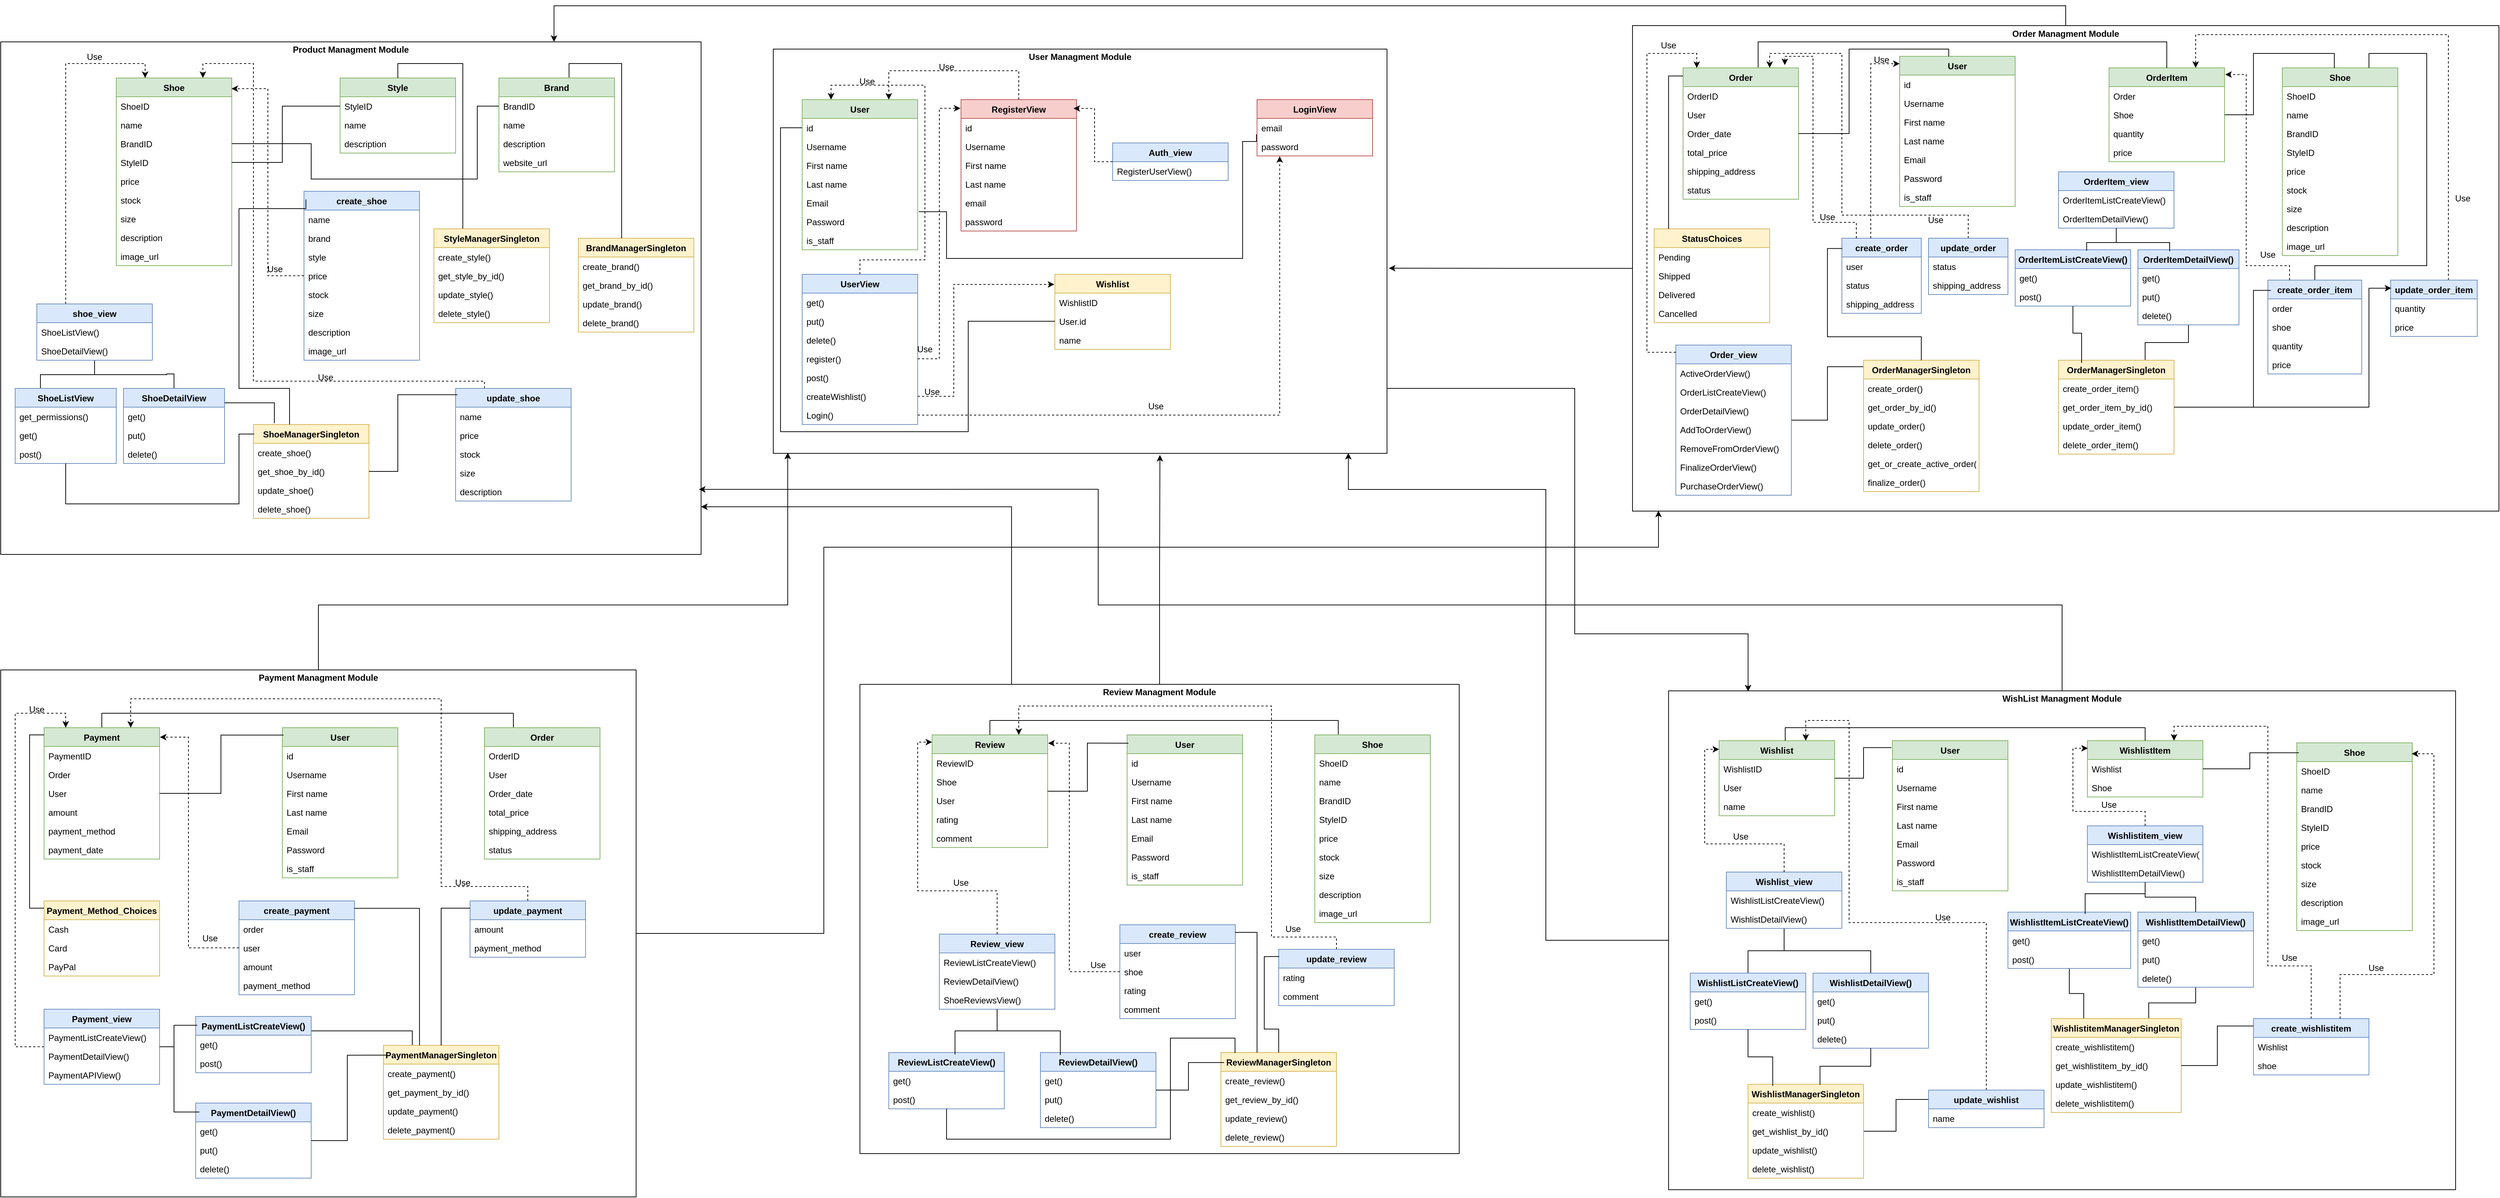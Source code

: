 <mxfile version="24.7.17">
  <diagram name="Page-1" id="k0Ns-p302ucfc6FfevRo">
    <mxGraphModel dx="2267" dy="699" grid="1" gridSize="10" guides="1" tooltips="1" connect="1" arrows="1" fold="1" page="1" pageScale="1" pageWidth="1100" pageHeight="850" math="0" shadow="0">
      <root>
        <mxCell id="0" />
        <mxCell id="1" parent="0" />
        <mxCell id="t160FxWlzWGRzVB8QQ4U-27" style="edgeStyle=orthogonalEdgeStyle;rounded=0;orthogonalLoop=1;jettySize=auto;html=1;entryX=0.101;entryY=0.001;entryDx=0;entryDy=0;entryPerimeter=0;" parent="1" source="Lv9DnWL-bUARSThUf4xk-3" target="F0SIfEjP2G6W1fsgZ3Sk-154" edge="1">
          <mxGeometry relative="1" as="geometry">
            <mxPoint x="1600" y="950" as="targetPoint" />
            <Array as="points">
              <mxPoint x="1360" y="540" />
              <mxPoint x="1360" y="880" />
              <mxPoint x="1600" y="880" />
            </Array>
          </mxGeometry>
        </mxCell>
        <mxCell id="Lv9DnWL-bUARSThUf4xk-3" value="&lt;p style=&quot;margin:0px;margin-top:4px;text-align:center;&quot;&gt;&lt;b&gt;User Managment Module&lt;/b&gt;&lt;/p&gt;" style="verticalAlign=top;align=left;overflow=fill;html=1;whiteSpace=wrap;" parent="1" vertex="1">
          <mxGeometry x="250" y="70" width="850" height="560" as="geometry" />
        </mxCell>
        <mxCell id="Lv9DnWL-bUARSThUf4xk-4" value="User" style="swimlane;fontStyle=1;align=center;verticalAlign=top;childLayout=stackLayout;horizontal=1;startSize=26;horizontalStack=0;resizeParent=1;resizeParentMax=0;resizeLast=0;collapsible=1;marginBottom=0;whiteSpace=wrap;html=1;fillColor=#d5e8d4;strokeColor=#82b366;" parent="1" vertex="1">
          <mxGeometry x="290" y="140" width="160" height="208" as="geometry" />
        </mxCell>
        <mxCell id="Lv9DnWL-bUARSThUf4xk-5" value="id" style="text;strokeColor=none;fillColor=none;align=left;verticalAlign=top;spacingLeft=4;spacingRight=4;overflow=hidden;rotatable=0;points=[[0,0.5],[1,0.5]];portConstraint=eastwest;whiteSpace=wrap;html=1;" parent="Lv9DnWL-bUARSThUf4xk-4" vertex="1">
          <mxGeometry y="26" width="160" height="26" as="geometry" />
        </mxCell>
        <mxCell id="Lv9DnWL-bUARSThUf4xk-17" value="Username" style="text;strokeColor=none;fillColor=none;align=left;verticalAlign=top;spacingLeft=4;spacingRight=4;overflow=hidden;rotatable=0;points=[[0,0.5],[1,0.5]];portConstraint=eastwest;whiteSpace=wrap;html=1;" parent="Lv9DnWL-bUARSThUf4xk-4" vertex="1">
          <mxGeometry y="52" width="160" height="26" as="geometry" />
        </mxCell>
        <mxCell id="Lv9DnWL-bUARSThUf4xk-8" value="First name" style="text;strokeColor=none;fillColor=none;align=left;verticalAlign=top;spacingLeft=4;spacingRight=4;overflow=hidden;rotatable=0;points=[[0,0.5],[1,0.5]];portConstraint=eastwest;whiteSpace=wrap;html=1;" parent="Lv9DnWL-bUARSThUf4xk-4" vertex="1">
          <mxGeometry y="78" width="160" height="26" as="geometry" />
        </mxCell>
        <mxCell id="Lv9DnWL-bUARSThUf4xk-9" value="Last name" style="text;strokeColor=none;fillColor=none;align=left;verticalAlign=top;spacingLeft=4;spacingRight=4;overflow=hidden;rotatable=0;points=[[0,0.5],[1,0.5]];portConstraint=eastwest;whiteSpace=wrap;html=1;" parent="Lv9DnWL-bUARSThUf4xk-4" vertex="1">
          <mxGeometry y="104" width="160" height="26" as="geometry" />
        </mxCell>
        <mxCell id="Lv9DnWL-bUARSThUf4xk-10" value="Email" style="text;strokeColor=none;fillColor=none;align=left;verticalAlign=top;spacingLeft=4;spacingRight=4;overflow=hidden;rotatable=0;points=[[0,0.5],[1,0.5]];portConstraint=eastwest;whiteSpace=wrap;html=1;" parent="Lv9DnWL-bUARSThUf4xk-4" vertex="1">
          <mxGeometry y="130" width="160" height="26" as="geometry" />
        </mxCell>
        <mxCell id="Lv9DnWL-bUARSThUf4xk-11" value="Password" style="text;strokeColor=none;fillColor=none;align=left;verticalAlign=top;spacingLeft=4;spacingRight=4;overflow=hidden;rotatable=0;points=[[0,0.5],[1,0.5]];portConstraint=eastwest;whiteSpace=wrap;html=1;" parent="Lv9DnWL-bUARSThUf4xk-4" vertex="1">
          <mxGeometry y="156" width="160" height="26" as="geometry" />
        </mxCell>
        <mxCell id="Lv9DnWL-bUARSThUf4xk-12" value="is_staff" style="text;strokeColor=none;fillColor=none;align=left;verticalAlign=top;spacingLeft=4;spacingRight=4;overflow=hidden;rotatable=0;points=[[0,0.5],[1,0.5]];portConstraint=eastwest;whiteSpace=wrap;html=1;" parent="Lv9DnWL-bUARSThUf4xk-4" vertex="1">
          <mxGeometry y="182" width="160" height="26" as="geometry" />
        </mxCell>
        <mxCell id="Lv9DnWL-bUARSThUf4xk-54" style="edgeStyle=orthogonalEdgeStyle;rounded=0;orthogonalLoop=1;jettySize=auto;html=1;entryX=0.75;entryY=0;entryDx=0;entryDy=0;dashed=1;" parent="1" source="Lv9DnWL-bUARSThUf4xk-13" target="Lv9DnWL-bUARSThUf4xk-4" edge="1">
          <mxGeometry relative="1" as="geometry">
            <Array as="points">
              <mxPoint x="590" y="100" />
              <mxPoint x="410" y="100" />
            </Array>
          </mxGeometry>
        </mxCell>
        <mxCell id="Lv9DnWL-bUARSThUf4xk-13" value="RegisterView" style="swimlane;fontStyle=1;align=center;verticalAlign=top;childLayout=stackLayout;horizontal=1;startSize=26;horizontalStack=0;resizeParent=1;resizeParentMax=0;resizeLast=0;collapsible=1;marginBottom=0;whiteSpace=wrap;html=1;fillColor=#f8cecc;strokeColor=#b85450;" parent="1" vertex="1">
          <mxGeometry x="510" y="140" width="160" height="182" as="geometry" />
        </mxCell>
        <mxCell id="Lv9DnWL-bUARSThUf4xk-14" value="id" style="text;strokeColor=none;fillColor=none;align=left;verticalAlign=top;spacingLeft=4;spacingRight=4;overflow=hidden;rotatable=0;points=[[0,0.5],[1,0.5]];portConstraint=eastwest;whiteSpace=wrap;html=1;" parent="Lv9DnWL-bUARSThUf4xk-13" vertex="1">
          <mxGeometry y="26" width="160" height="26" as="geometry" />
        </mxCell>
        <mxCell id="Lv9DnWL-bUARSThUf4xk-23" value="Username" style="text;strokeColor=none;fillColor=none;align=left;verticalAlign=top;spacingLeft=4;spacingRight=4;overflow=hidden;rotatable=0;points=[[0,0.5],[1,0.5]];portConstraint=eastwest;whiteSpace=wrap;html=1;" parent="Lv9DnWL-bUARSThUf4xk-13" vertex="1">
          <mxGeometry y="52" width="160" height="26" as="geometry" />
        </mxCell>
        <mxCell id="Lv9DnWL-bUARSThUf4xk-20" value="First name" style="text;strokeColor=none;fillColor=none;align=left;verticalAlign=top;spacingLeft=4;spacingRight=4;overflow=hidden;rotatable=0;points=[[0,0.5],[1,0.5]];portConstraint=eastwest;whiteSpace=wrap;html=1;" parent="Lv9DnWL-bUARSThUf4xk-13" vertex="1">
          <mxGeometry y="78" width="160" height="26" as="geometry" />
        </mxCell>
        <mxCell id="Lv9DnWL-bUARSThUf4xk-21" value="Last name" style="text;strokeColor=none;fillColor=none;align=left;verticalAlign=top;spacingLeft=4;spacingRight=4;overflow=hidden;rotatable=0;points=[[0,0.5],[1,0.5]];portConstraint=eastwest;whiteSpace=wrap;html=1;" parent="Lv9DnWL-bUARSThUf4xk-13" vertex="1">
          <mxGeometry y="104" width="160" height="26" as="geometry" />
        </mxCell>
        <mxCell id="Lv9DnWL-bUARSThUf4xk-18" value="email" style="text;strokeColor=none;fillColor=none;align=left;verticalAlign=top;spacingLeft=4;spacingRight=4;overflow=hidden;rotatable=0;points=[[0,0.5],[1,0.5]];portConstraint=eastwest;whiteSpace=wrap;html=1;" parent="Lv9DnWL-bUARSThUf4xk-13" vertex="1">
          <mxGeometry y="130" width="160" height="26" as="geometry" />
        </mxCell>
        <mxCell id="Lv9DnWL-bUARSThUf4xk-19" value="password" style="text;strokeColor=none;fillColor=none;align=left;verticalAlign=top;spacingLeft=4;spacingRight=4;overflow=hidden;rotatable=0;points=[[0,0.5],[1,0.5]];portConstraint=eastwest;whiteSpace=wrap;html=1;" parent="Lv9DnWL-bUARSThUf4xk-13" vertex="1">
          <mxGeometry y="156" width="160" height="26" as="geometry" />
        </mxCell>
        <mxCell id="Lv9DnWL-bUARSThUf4xk-24" value="LoginView" style="swimlane;fontStyle=1;align=center;verticalAlign=top;childLayout=stackLayout;horizontal=1;startSize=26;horizontalStack=0;resizeParent=1;resizeParentMax=0;resizeLast=0;collapsible=1;marginBottom=0;whiteSpace=wrap;html=1;fillColor=#f8cecc;strokeColor=#b85450;" parent="1" vertex="1">
          <mxGeometry x="920" y="140" width="160" height="78" as="geometry" />
        </mxCell>
        <mxCell id="Lv9DnWL-bUARSThUf4xk-25" value="email" style="text;strokeColor=none;fillColor=none;align=left;verticalAlign=top;spacingLeft=4;spacingRight=4;overflow=hidden;rotatable=0;points=[[0,0.5],[1,0.5]];portConstraint=eastwest;whiteSpace=wrap;html=1;" parent="Lv9DnWL-bUARSThUf4xk-24" vertex="1">
          <mxGeometry y="26" width="160" height="26" as="geometry" />
        </mxCell>
        <mxCell id="Lv9DnWL-bUARSThUf4xk-28" value="password" style="text;strokeColor=none;fillColor=none;align=left;verticalAlign=top;spacingLeft=4;spacingRight=4;overflow=hidden;rotatable=0;points=[[0,0.5],[1,0.5]];portConstraint=eastwest;whiteSpace=wrap;html=1;" parent="Lv9DnWL-bUARSThUf4xk-24" vertex="1">
          <mxGeometry y="52" width="160" height="26" as="geometry" />
        </mxCell>
        <mxCell id="Lv9DnWL-bUARSThUf4xk-53" style="edgeStyle=orthogonalEdgeStyle;rounded=0;orthogonalLoop=1;jettySize=auto;html=1;entryX=0.25;entryY=0;entryDx=0;entryDy=0;dashed=1;" parent="1" source="Lv9DnWL-bUARSThUf4xk-29" target="Lv9DnWL-bUARSThUf4xk-4" edge="1">
          <mxGeometry relative="1" as="geometry">
            <Array as="points">
              <mxPoint x="370" y="362" />
              <mxPoint x="460" y="362" />
              <mxPoint x="460" y="120" />
              <mxPoint x="330" y="120" />
            </Array>
          </mxGeometry>
        </mxCell>
        <mxCell id="Lv9DnWL-bUARSThUf4xk-29" value="UserView" style="swimlane;fontStyle=1;align=center;verticalAlign=top;childLayout=stackLayout;horizontal=1;startSize=26;horizontalStack=0;resizeParent=1;resizeParentMax=0;resizeLast=0;collapsible=1;marginBottom=0;whiteSpace=wrap;html=1;fillColor=#dae8fc;strokeColor=#6c8ebf;" parent="1" vertex="1">
          <mxGeometry x="290" y="382" width="160" height="208" as="geometry" />
        </mxCell>
        <mxCell id="Lv9DnWL-bUARSThUf4xk-30" value="get()" style="text;strokeColor=none;fillColor=none;align=left;verticalAlign=top;spacingLeft=4;spacingRight=4;overflow=hidden;rotatable=0;points=[[0,0.5],[1,0.5]];portConstraint=eastwest;whiteSpace=wrap;html=1;" parent="Lv9DnWL-bUARSThUf4xk-29" vertex="1">
          <mxGeometry y="26" width="160" height="26" as="geometry" />
        </mxCell>
        <mxCell id="Lv9DnWL-bUARSThUf4xk-33" value="put()" style="text;strokeColor=none;fillColor=none;align=left;verticalAlign=top;spacingLeft=4;spacingRight=4;overflow=hidden;rotatable=0;points=[[0,0.5],[1,0.5]];portConstraint=eastwest;whiteSpace=wrap;html=1;" parent="Lv9DnWL-bUARSThUf4xk-29" vertex="1">
          <mxGeometry y="52" width="160" height="26" as="geometry" />
        </mxCell>
        <mxCell id="Lv9DnWL-bUARSThUf4xk-34" value="delete()" style="text;strokeColor=none;fillColor=none;align=left;verticalAlign=top;spacingLeft=4;spacingRight=4;overflow=hidden;rotatable=0;points=[[0,0.5],[1,0.5]];portConstraint=eastwest;whiteSpace=wrap;html=1;" parent="Lv9DnWL-bUARSThUf4xk-29" vertex="1">
          <mxGeometry y="78" width="160" height="26" as="geometry" />
        </mxCell>
        <mxCell id="Lv9DnWL-bUARSThUf4xk-35" value="register()" style="text;strokeColor=none;fillColor=none;align=left;verticalAlign=top;spacingLeft=4;spacingRight=4;overflow=hidden;rotatable=0;points=[[0,0.5],[1,0.5]];portConstraint=eastwest;whiteSpace=wrap;html=1;" parent="Lv9DnWL-bUARSThUf4xk-29" vertex="1">
          <mxGeometry y="104" width="160" height="26" as="geometry" />
        </mxCell>
        <mxCell id="Lv9DnWL-bUARSThUf4xk-36" value="post()" style="text;strokeColor=none;fillColor=none;align=left;verticalAlign=top;spacingLeft=4;spacingRight=4;overflow=hidden;rotatable=0;points=[[0,0.5],[1,0.5]];portConstraint=eastwest;whiteSpace=wrap;html=1;" parent="Lv9DnWL-bUARSThUf4xk-29" vertex="1">
          <mxGeometry y="130" width="160" height="26" as="geometry" />
        </mxCell>
        <mxCell id="Lv9DnWL-bUARSThUf4xk-37" value="createWishlist()" style="text;strokeColor=none;fillColor=none;align=left;verticalAlign=top;spacingLeft=4;spacingRight=4;overflow=hidden;rotatable=0;points=[[0,0.5],[1,0.5]];portConstraint=eastwest;whiteSpace=wrap;html=1;" parent="Lv9DnWL-bUARSThUf4xk-29" vertex="1">
          <mxGeometry y="156" width="160" height="26" as="geometry" />
        </mxCell>
        <mxCell id="Lv9DnWL-bUARSThUf4xk-47" value="Login()" style="text;strokeColor=none;fillColor=none;align=left;verticalAlign=top;spacingLeft=4;spacingRight=4;overflow=hidden;rotatable=0;points=[[0,0.5],[1,0.5]];portConstraint=eastwest;whiteSpace=wrap;html=1;" parent="Lv9DnWL-bUARSThUf4xk-29" vertex="1">
          <mxGeometry y="182" width="160" height="26" as="geometry" />
        </mxCell>
        <mxCell id="Lv9DnWL-bUARSThUf4xk-38" value="Wishlist" style="swimlane;fontStyle=1;align=center;verticalAlign=top;childLayout=stackLayout;horizontal=1;startSize=26;horizontalStack=0;resizeParent=1;resizeParentMax=0;resizeLast=0;collapsible=1;marginBottom=0;whiteSpace=wrap;html=1;fillColor=#fff2cc;strokeColor=#d6b656;" parent="1" vertex="1">
          <mxGeometry x="640" y="382" width="160" height="104" as="geometry" />
        </mxCell>
        <mxCell id="Lv9DnWL-bUARSThUf4xk-39" value="WishlistID" style="text;strokeColor=none;fillColor=none;align=left;verticalAlign=top;spacingLeft=4;spacingRight=4;overflow=hidden;rotatable=0;points=[[0,0.5],[1,0.5]];portConstraint=eastwest;whiteSpace=wrap;html=1;" parent="Lv9DnWL-bUARSThUf4xk-38" vertex="1">
          <mxGeometry y="26" width="160" height="26" as="geometry" />
        </mxCell>
        <mxCell id="Lv9DnWL-bUARSThUf4xk-42" value="User.id" style="text;strokeColor=none;fillColor=none;align=left;verticalAlign=top;spacingLeft=4;spacingRight=4;overflow=hidden;rotatable=0;points=[[0,0.5],[1,0.5]];portConstraint=eastwest;whiteSpace=wrap;html=1;" parent="Lv9DnWL-bUARSThUf4xk-38" vertex="1">
          <mxGeometry y="52" width="160" height="26" as="geometry" />
        </mxCell>
        <mxCell id="Lv9DnWL-bUARSThUf4xk-43" value="name" style="text;strokeColor=none;fillColor=none;align=left;verticalAlign=top;spacingLeft=4;spacingRight=4;overflow=hidden;rotatable=0;points=[[0,0.5],[1,0.5]];portConstraint=eastwest;whiteSpace=wrap;html=1;" parent="Lv9DnWL-bUARSThUf4xk-38" vertex="1">
          <mxGeometry y="78" width="160" height="26" as="geometry" />
        </mxCell>
        <mxCell id="Lv9DnWL-bUARSThUf4xk-45" style="edgeStyle=orthogonalEdgeStyle;rounded=0;orthogonalLoop=1;jettySize=auto;html=1;exitX=1.01;exitY=0.969;exitDx=0;exitDy=0;exitPerimeter=0;entryX=-0.005;entryY=0.846;entryDx=0;entryDy=0;entryPerimeter=0;endArrow=none;endFill=0;" parent="1" source="Lv9DnWL-bUARSThUf4xk-10" target="Lv9DnWL-bUARSThUf4xk-25" edge="1">
          <mxGeometry relative="1" as="geometry">
            <mxPoint x="750" y="180" as="targetPoint" />
            <Array as="points">
              <mxPoint x="490" y="295" />
              <mxPoint x="490" y="360" />
              <mxPoint x="900" y="360" />
              <mxPoint x="900" y="198" />
            </Array>
          </mxGeometry>
        </mxCell>
        <mxCell id="Lv9DnWL-bUARSThUf4xk-46" style="edgeStyle=orthogonalEdgeStyle;rounded=0;orthogonalLoop=1;jettySize=auto;html=1;entryX=0;entryY=0.5;entryDx=0;entryDy=0;endArrow=none;endFill=0;" parent="1" source="Lv9DnWL-bUARSThUf4xk-5" target="Lv9DnWL-bUARSThUf4xk-42" edge="1">
          <mxGeometry relative="1" as="geometry">
            <Array as="points">
              <mxPoint x="260" y="179" />
              <mxPoint x="260" y="600" />
              <mxPoint x="520" y="600" />
              <mxPoint x="520" y="447" />
            </Array>
          </mxGeometry>
        </mxCell>
        <mxCell id="Lv9DnWL-bUARSThUf4xk-49" value="Use" style="text;html=1;align=center;verticalAlign=middle;whiteSpace=wrap;rounded=0;" parent="1" vertex="1">
          <mxGeometry x="750" y="550" width="60" height="30" as="geometry" />
        </mxCell>
        <mxCell id="Lv9DnWL-bUARSThUf4xk-51" value="Use" style="text;html=1;align=center;verticalAlign=middle;whiteSpace=wrap;rounded=0;" parent="1" vertex="1">
          <mxGeometry x="460" y="80" width="60" height="30" as="geometry" />
        </mxCell>
        <mxCell id="Lv9DnWL-bUARSThUf4xk-55" value="Use" style="text;html=1;align=center;verticalAlign=middle;whiteSpace=wrap;rounded=0;" parent="1" vertex="1">
          <mxGeometry x="350" y="100" width="60" height="30" as="geometry" />
        </mxCell>
        <mxCell id="wvCgzH1DceZkDwgrvyrW-1" style="edgeStyle=orthogonalEdgeStyle;rounded=0;orthogonalLoop=1;jettySize=auto;html=1;entryX=-0.005;entryY=0.066;entryDx=0;entryDy=0;entryPerimeter=0;dashed=1;" parent="1" source="Lv9DnWL-bUARSThUf4xk-35" target="Lv9DnWL-bUARSThUf4xk-13" edge="1">
          <mxGeometry relative="1" as="geometry" />
        </mxCell>
        <mxCell id="wvCgzH1DceZkDwgrvyrW-2" value="Use" style="text;html=1;align=center;verticalAlign=middle;whiteSpace=wrap;rounded=0;" parent="1" vertex="1">
          <mxGeometry x="430" y="471" width="60" height="30" as="geometry" />
        </mxCell>
        <mxCell id="wvCgzH1DceZkDwgrvyrW-4" style="edgeStyle=orthogonalEdgeStyle;rounded=0;orthogonalLoop=1;jettySize=auto;html=1;entryX=-0.005;entryY=0.135;entryDx=0;entryDy=0;entryPerimeter=0;dashed=1;" parent="1" source="Lv9DnWL-bUARSThUf4xk-37" target="Lv9DnWL-bUARSThUf4xk-38" edge="1">
          <mxGeometry relative="1" as="geometry">
            <Array as="points">
              <mxPoint x="500" y="551" />
              <mxPoint x="500" y="396" />
            </Array>
          </mxGeometry>
        </mxCell>
        <mxCell id="wvCgzH1DceZkDwgrvyrW-5" value="Use" style="text;html=1;align=center;verticalAlign=middle;whiteSpace=wrap;rounded=0;" parent="1" vertex="1">
          <mxGeometry x="440" y="530" width="60" height="30" as="geometry" />
        </mxCell>
        <mxCell id="wvCgzH1DceZkDwgrvyrW-6" value="&lt;p style=&quot;margin:0px;margin-top:4px;text-align:center;&quot;&gt;&lt;b&gt;Product Managment Module&lt;/b&gt;&lt;/p&gt;" style="verticalAlign=top;align=left;overflow=fill;html=1;whiteSpace=wrap;" parent="1" vertex="1">
          <mxGeometry x="-820" y="60" width="970" height="710" as="geometry" />
        </mxCell>
        <mxCell id="wvCgzH1DceZkDwgrvyrW-7" value="Shoe" style="swimlane;fontStyle=1;align=center;verticalAlign=top;childLayout=stackLayout;horizontal=1;startSize=26;horizontalStack=0;resizeParent=1;resizeParentMax=0;resizeLast=0;collapsible=1;marginBottom=0;whiteSpace=wrap;html=1;fillColor=#d5e8d4;strokeColor=#82b366;" parent="1" vertex="1">
          <mxGeometry x="-660" y="110" width="160" height="260" as="geometry" />
        </mxCell>
        <mxCell id="wvCgzH1DceZkDwgrvyrW-8" value="ShoeID" style="text;strokeColor=none;fillColor=none;align=left;verticalAlign=top;spacingLeft=4;spacingRight=4;overflow=hidden;rotatable=0;points=[[0,0.5],[1,0.5]];portConstraint=eastwest;whiteSpace=wrap;html=1;" parent="wvCgzH1DceZkDwgrvyrW-7" vertex="1">
          <mxGeometry y="26" width="160" height="26" as="geometry" />
        </mxCell>
        <mxCell id="wvCgzH1DceZkDwgrvyrW-11" value="name" style="text;strokeColor=none;fillColor=none;align=left;verticalAlign=top;spacingLeft=4;spacingRight=4;overflow=hidden;rotatable=0;points=[[0,0.5],[1,0.5]];portConstraint=eastwest;whiteSpace=wrap;html=1;" parent="wvCgzH1DceZkDwgrvyrW-7" vertex="1">
          <mxGeometry y="52" width="160" height="26" as="geometry" />
        </mxCell>
        <mxCell id="wvCgzH1DceZkDwgrvyrW-12" value="BrandID" style="text;strokeColor=none;fillColor=none;align=left;verticalAlign=top;spacingLeft=4;spacingRight=4;overflow=hidden;rotatable=0;points=[[0,0.5],[1,0.5]];portConstraint=eastwest;whiteSpace=wrap;html=1;" parent="wvCgzH1DceZkDwgrvyrW-7" vertex="1">
          <mxGeometry y="78" width="160" height="26" as="geometry" />
        </mxCell>
        <mxCell id="wvCgzH1DceZkDwgrvyrW-13" value="StyleID" style="text;strokeColor=none;fillColor=none;align=left;verticalAlign=top;spacingLeft=4;spacingRight=4;overflow=hidden;rotatable=0;points=[[0,0.5],[1,0.5]];portConstraint=eastwest;whiteSpace=wrap;html=1;" parent="wvCgzH1DceZkDwgrvyrW-7" vertex="1">
          <mxGeometry y="104" width="160" height="26" as="geometry" />
        </mxCell>
        <mxCell id="wvCgzH1DceZkDwgrvyrW-14" value="price" style="text;strokeColor=none;fillColor=none;align=left;verticalAlign=top;spacingLeft=4;spacingRight=4;overflow=hidden;rotatable=0;points=[[0,0.5],[1,0.5]];portConstraint=eastwest;whiteSpace=wrap;html=1;" parent="wvCgzH1DceZkDwgrvyrW-7" vertex="1">
          <mxGeometry y="130" width="160" height="26" as="geometry" />
        </mxCell>
        <mxCell id="wvCgzH1DceZkDwgrvyrW-15" value="stock" style="text;strokeColor=none;fillColor=none;align=left;verticalAlign=top;spacingLeft=4;spacingRight=4;overflow=hidden;rotatable=0;points=[[0,0.5],[1,0.5]];portConstraint=eastwest;whiteSpace=wrap;html=1;" parent="wvCgzH1DceZkDwgrvyrW-7" vertex="1">
          <mxGeometry y="156" width="160" height="26" as="geometry" />
        </mxCell>
        <mxCell id="wvCgzH1DceZkDwgrvyrW-16" value="size" style="text;strokeColor=none;fillColor=none;align=left;verticalAlign=top;spacingLeft=4;spacingRight=4;overflow=hidden;rotatable=0;points=[[0,0.5],[1,0.5]];portConstraint=eastwest;whiteSpace=wrap;html=1;" parent="wvCgzH1DceZkDwgrvyrW-7" vertex="1">
          <mxGeometry y="182" width="160" height="26" as="geometry" />
        </mxCell>
        <mxCell id="wvCgzH1DceZkDwgrvyrW-17" value="description" style="text;strokeColor=none;fillColor=none;align=left;verticalAlign=top;spacingLeft=4;spacingRight=4;overflow=hidden;rotatable=0;points=[[0,0.5],[1,0.5]];portConstraint=eastwest;whiteSpace=wrap;html=1;" parent="wvCgzH1DceZkDwgrvyrW-7" vertex="1">
          <mxGeometry y="208" width="160" height="26" as="geometry" />
        </mxCell>
        <mxCell id="wvCgzH1DceZkDwgrvyrW-18" value="image_url" style="text;strokeColor=none;fillColor=none;align=left;verticalAlign=top;spacingLeft=4;spacingRight=4;overflow=hidden;rotatable=0;points=[[0,0.5],[1,0.5]];portConstraint=eastwest;whiteSpace=wrap;html=1;" parent="wvCgzH1DceZkDwgrvyrW-7" vertex="1">
          <mxGeometry y="234" width="160" height="26" as="geometry" />
        </mxCell>
        <mxCell id="wvCgzH1DceZkDwgrvyrW-19" value="Brand" style="swimlane;fontStyle=1;align=center;verticalAlign=top;childLayout=stackLayout;horizontal=1;startSize=26;horizontalStack=0;resizeParent=1;resizeParentMax=0;resizeLast=0;collapsible=1;marginBottom=0;whiteSpace=wrap;html=1;fillColor=#d5e8d4;strokeColor=#82b366;" parent="1" vertex="1">
          <mxGeometry x="-130" y="110" width="160" height="130" as="geometry" />
        </mxCell>
        <mxCell id="wvCgzH1DceZkDwgrvyrW-20" value="BrandID" style="text;strokeColor=none;fillColor=none;align=left;verticalAlign=top;spacingLeft=4;spacingRight=4;overflow=hidden;rotatable=0;points=[[0,0.5],[1,0.5]];portConstraint=eastwest;whiteSpace=wrap;html=1;" parent="wvCgzH1DceZkDwgrvyrW-19" vertex="1">
          <mxGeometry y="26" width="160" height="26" as="geometry" />
        </mxCell>
        <mxCell id="wvCgzH1DceZkDwgrvyrW-21" value="name" style="text;strokeColor=none;fillColor=none;align=left;verticalAlign=top;spacingLeft=4;spacingRight=4;overflow=hidden;rotatable=0;points=[[0,0.5],[1,0.5]];portConstraint=eastwest;whiteSpace=wrap;html=1;" parent="wvCgzH1DceZkDwgrvyrW-19" vertex="1">
          <mxGeometry y="52" width="160" height="26" as="geometry" />
        </mxCell>
        <mxCell id="wvCgzH1DceZkDwgrvyrW-22" value="description" style="text;strokeColor=none;fillColor=none;align=left;verticalAlign=top;spacingLeft=4;spacingRight=4;overflow=hidden;rotatable=0;points=[[0,0.5],[1,0.5]];portConstraint=eastwest;whiteSpace=wrap;html=1;" parent="wvCgzH1DceZkDwgrvyrW-19" vertex="1">
          <mxGeometry y="78" width="160" height="26" as="geometry" />
        </mxCell>
        <mxCell id="wvCgzH1DceZkDwgrvyrW-23" value="website_url" style="text;strokeColor=none;fillColor=none;align=left;verticalAlign=top;spacingLeft=4;spacingRight=4;overflow=hidden;rotatable=0;points=[[0,0.5],[1,0.5]];portConstraint=eastwest;whiteSpace=wrap;html=1;" parent="wvCgzH1DceZkDwgrvyrW-19" vertex="1">
          <mxGeometry y="104" width="160" height="26" as="geometry" />
        </mxCell>
        <mxCell id="wvCgzH1DceZkDwgrvyrW-29" value="Style" style="swimlane;fontStyle=1;align=center;verticalAlign=top;childLayout=stackLayout;horizontal=1;startSize=26;horizontalStack=0;resizeParent=1;resizeParentMax=0;resizeLast=0;collapsible=1;marginBottom=0;whiteSpace=wrap;html=1;fillColor=#d5e8d4;strokeColor=#82b366;" parent="1" vertex="1">
          <mxGeometry x="-350" y="110" width="160" height="104" as="geometry" />
        </mxCell>
        <mxCell id="wvCgzH1DceZkDwgrvyrW-30" value="StyleID" style="text;strokeColor=none;fillColor=none;align=left;verticalAlign=top;spacingLeft=4;spacingRight=4;overflow=hidden;rotatable=0;points=[[0,0.5],[1,0.5]];portConstraint=eastwest;whiteSpace=wrap;html=1;" parent="wvCgzH1DceZkDwgrvyrW-29" vertex="1">
          <mxGeometry y="26" width="160" height="26" as="geometry" />
        </mxCell>
        <mxCell id="wvCgzH1DceZkDwgrvyrW-31" value="name" style="text;strokeColor=none;fillColor=none;align=left;verticalAlign=top;spacingLeft=4;spacingRight=4;overflow=hidden;rotatable=0;points=[[0,0.5],[1,0.5]];portConstraint=eastwest;whiteSpace=wrap;html=1;" parent="wvCgzH1DceZkDwgrvyrW-29" vertex="1">
          <mxGeometry y="52" width="160" height="26" as="geometry" />
        </mxCell>
        <mxCell id="wvCgzH1DceZkDwgrvyrW-32" value="description" style="text;strokeColor=none;fillColor=none;align=left;verticalAlign=top;spacingLeft=4;spacingRight=4;overflow=hidden;rotatable=0;points=[[0,0.5],[1,0.5]];portConstraint=eastwest;whiteSpace=wrap;html=1;" parent="wvCgzH1DceZkDwgrvyrW-29" vertex="1">
          <mxGeometry y="78" width="160" height="26" as="geometry" />
        </mxCell>
        <mxCell id="wvCgzH1DceZkDwgrvyrW-34" value="Auth_view" style="swimlane;fontStyle=1;align=center;verticalAlign=top;childLayout=stackLayout;horizontal=1;startSize=26;horizontalStack=0;resizeParent=1;resizeParentMax=0;resizeLast=0;collapsible=1;marginBottom=0;whiteSpace=wrap;html=1;fillColor=#dae8fc;strokeColor=#6c8ebf;" parent="1" vertex="1">
          <mxGeometry x="720" y="200" width="160" height="52" as="geometry" />
        </mxCell>
        <mxCell id="wvCgzH1DceZkDwgrvyrW-35" value="RegisterUserView()" style="text;strokeColor=none;fillColor=none;align=left;verticalAlign=top;spacingLeft=4;spacingRight=4;overflow=hidden;rotatable=0;points=[[0,0.5],[1,0.5]];portConstraint=eastwest;whiteSpace=wrap;html=1;" parent="wvCgzH1DceZkDwgrvyrW-34" vertex="1">
          <mxGeometry y="26" width="160" height="26" as="geometry" />
        </mxCell>
        <mxCell id="wvCgzH1DceZkDwgrvyrW-38" style="edgeStyle=orthogonalEdgeStyle;rounded=0;orthogonalLoop=1;jettySize=auto;html=1;entryX=0.196;entryY=1.013;entryDx=0;entryDy=0;entryPerimeter=0;dashed=1;" parent="1" source="Lv9DnWL-bUARSThUf4xk-47" target="Lv9DnWL-bUARSThUf4xk-28" edge="1">
          <mxGeometry relative="1" as="geometry" />
        </mxCell>
        <mxCell id="wvCgzH1DceZkDwgrvyrW-39" style="edgeStyle=orthogonalEdgeStyle;rounded=0;orthogonalLoop=1;jettySize=auto;html=1;entryX=0.974;entryY=0.067;entryDx=0;entryDy=0;entryPerimeter=0;dashed=1;" parent="1" source="wvCgzH1DceZkDwgrvyrW-34" target="Lv9DnWL-bUARSThUf4xk-13" edge="1">
          <mxGeometry relative="1" as="geometry" />
        </mxCell>
        <mxCell id="wvCgzH1DceZkDwgrvyrW-47" style="edgeStyle=orthogonalEdgeStyle;rounded=0;orthogonalLoop=1;jettySize=auto;html=1;entryX=0.25;entryY=0;entryDx=0;entryDy=0;dashed=1;" parent="1" source="wvCgzH1DceZkDwgrvyrW-40" target="wvCgzH1DceZkDwgrvyrW-7" edge="1">
          <mxGeometry relative="1" as="geometry">
            <Array as="points">
              <mxPoint x="-730" y="90" />
              <mxPoint x="-620" y="90" />
            </Array>
          </mxGeometry>
        </mxCell>
        <mxCell id="wvCgzH1DceZkDwgrvyrW-153" style="edgeStyle=orthogonalEdgeStyle;rounded=0;orthogonalLoop=1;jettySize=auto;html=1;entryX=0.5;entryY=0;entryDx=0;entryDy=0;endArrow=none;endFill=0;" parent="1" source="wvCgzH1DceZkDwgrvyrW-40" target="wvCgzH1DceZkDwgrvyrW-149" edge="1">
          <mxGeometry relative="1" as="geometry" />
        </mxCell>
        <mxCell id="wvCgzH1DceZkDwgrvyrW-154" style="edgeStyle=orthogonalEdgeStyle;rounded=0;orthogonalLoop=1;jettySize=auto;html=1;entryX=0.25;entryY=0;entryDx=0;entryDy=0;endArrow=none;endFill=0;" parent="1" source="wvCgzH1DceZkDwgrvyrW-40" target="wvCgzH1DceZkDwgrvyrW-145" edge="1">
          <mxGeometry relative="1" as="geometry" />
        </mxCell>
        <mxCell id="wvCgzH1DceZkDwgrvyrW-40" value="shoe_view" style="swimlane;fontStyle=1;align=center;verticalAlign=top;childLayout=stackLayout;horizontal=1;startSize=26;horizontalStack=0;resizeParent=1;resizeParentMax=0;resizeLast=0;collapsible=1;marginBottom=0;whiteSpace=wrap;html=1;fillColor=#dae8fc;strokeColor=#6c8ebf;" parent="1" vertex="1">
          <mxGeometry x="-770" y="423" width="160" height="78" as="geometry" />
        </mxCell>
        <mxCell id="wvCgzH1DceZkDwgrvyrW-41" value="ShoeListView()" style="text;strokeColor=none;fillColor=none;align=left;verticalAlign=top;spacingLeft=4;spacingRight=4;overflow=hidden;rotatable=0;points=[[0,0.5],[1,0.5]];portConstraint=eastwest;whiteSpace=wrap;html=1;" parent="wvCgzH1DceZkDwgrvyrW-40" vertex="1">
          <mxGeometry y="26" width="160" height="26" as="geometry" />
        </mxCell>
        <mxCell id="wvCgzH1DceZkDwgrvyrW-44" value="ShoeDetailView()" style="text;strokeColor=none;fillColor=none;align=left;verticalAlign=top;spacingLeft=4;spacingRight=4;overflow=hidden;rotatable=0;points=[[0,0.5],[1,0.5]];portConstraint=eastwest;whiteSpace=wrap;html=1;" parent="wvCgzH1DceZkDwgrvyrW-40" vertex="1">
          <mxGeometry y="52" width="160" height="26" as="geometry" />
        </mxCell>
        <mxCell id="wvCgzH1DceZkDwgrvyrW-48" value="Use" style="text;html=1;align=center;verticalAlign=middle;whiteSpace=wrap;rounded=0;" parent="1" vertex="1">
          <mxGeometry x="-720" y="66" width="60" height="30" as="geometry" />
        </mxCell>
        <mxCell id="wvCgzH1DceZkDwgrvyrW-49" style="edgeStyle=orthogonalEdgeStyle;rounded=0;orthogonalLoop=1;jettySize=auto;html=1;entryX=0;entryY=0.5;entryDx=0;entryDy=0;endArrow=none;endFill=0;" parent="1" source="wvCgzH1DceZkDwgrvyrW-12" target="wvCgzH1DceZkDwgrvyrW-20" edge="1">
          <mxGeometry relative="1" as="geometry">
            <Array as="points">
              <mxPoint x="-390" y="201" />
              <mxPoint x="-390" y="250" />
              <mxPoint x="-160" y="250" />
              <mxPoint x="-160" y="149" />
            </Array>
          </mxGeometry>
        </mxCell>
        <mxCell id="wvCgzH1DceZkDwgrvyrW-50" style="edgeStyle=orthogonalEdgeStyle;rounded=0;orthogonalLoop=1;jettySize=auto;html=1;entryX=0;entryY=0.5;entryDx=0;entryDy=0;endArrow=none;endFill=0;" parent="1" source="wvCgzH1DceZkDwgrvyrW-13" target="wvCgzH1DceZkDwgrvyrW-30" edge="1">
          <mxGeometry relative="1" as="geometry">
            <Array as="points">
              <mxPoint x="-430" y="227" />
              <mxPoint x="-430" y="149" />
            </Array>
          </mxGeometry>
        </mxCell>
        <mxCell id="wvCgzH1DceZkDwgrvyrW-51" value="ShoeManagerSingleton" style="swimlane;fontStyle=1;align=center;verticalAlign=top;childLayout=stackLayout;horizontal=1;startSize=26;horizontalStack=0;resizeParent=1;resizeParentMax=0;resizeLast=0;collapsible=1;marginBottom=0;whiteSpace=wrap;html=1;fillColor=#fff2cc;strokeColor=#d6b656;" parent="1" vertex="1">
          <mxGeometry x="-470" y="590" width="160" height="130" as="geometry" />
        </mxCell>
        <mxCell id="wvCgzH1DceZkDwgrvyrW-52" value="create_shoe()" style="text;strokeColor=none;fillColor=none;align=left;verticalAlign=top;spacingLeft=4;spacingRight=4;overflow=hidden;rotatable=0;points=[[0,0.5],[1,0.5]];portConstraint=eastwest;whiteSpace=wrap;html=1;" parent="wvCgzH1DceZkDwgrvyrW-51" vertex="1">
          <mxGeometry y="26" width="160" height="26" as="geometry" />
        </mxCell>
        <mxCell id="wvCgzH1DceZkDwgrvyrW-55" value="get_shoe_by_id()" style="text;strokeColor=none;fillColor=none;align=left;verticalAlign=top;spacingLeft=4;spacingRight=4;overflow=hidden;rotatable=0;points=[[0,0.5],[1,0.5]];portConstraint=eastwest;whiteSpace=wrap;html=1;" parent="wvCgzH1DceZkDwgrvyrW-51" vertex="1">
          <mxGeometry y="52" width="160" height="26" as="geometry" />
        </mxCell>
        <mxCell id="wvCgzH1DceZkDwgrvyrW-56" value="update_shoe()" style="text;strokeColor=none;fillColor=none;align=left;verticalAlign=top;spacingLeft=4;spacingRight=4;overflow=hidden;rotatable=0;points=[[0,0.5],[1,0.5]];portConstraint=eastwest;whiteSpace=wrap;html=1;" parent="wvCgzH1DceZkDwgrvyrW-51" vertex="1">
          <mxGeometry y="78" width="160" height="26" as="geometry" />
        </mxCell>
        <mxCell id="wvCgzH1DceZkDwgrvyrW-57" value="delete_shoe()" style="text;strokeColor=none;fillColor=none;align=left;verticalAlign=top;spacingLeft=4;spacingRight=4;overflow=hidden;rotatable=0;points=[[0,0.5],[1,0.5]];portConstraint=eastwest;whiteSpace=wrap;html=1;" parent="wvCgzH1DceZkDwgrvyrW-51" vertex="1">
          <mxGeometry y="104" width="160" height="26" as="geometry" />
        </mxCell>
        <mxCell id="wvCgzH1DceZkDwgrvyrW-64" value="create_shoe" style="swimlane;fontStyle=1;align=center;verticalAlign=top;childLayout=stackLayout;horizontal=1;startSize=26;horizontalStack=0;resizeParent=1;resizeParentMax=0;resizeLast=0;collapsible=1;marginBottom=0;whiteSpace=wrap;html=1;fillColor=#dae8fc;strokeColor=#6c8ebf;" parent="1" vertex="1">
          <mxGeometry x="-400" y="267" width="160" height="234" as="geometry" />
        </mxCell>
        <mxCell id="wvCgzH1DceZkDwgrvyrW-66" value="name" style="text;strokeColor=none;fillColor=none;align=left;verticalAlign=top;spacingLeft=4;spacingRight=4;overflow=hidden;rotatable=0;points=[[0,0.5],[1,0.5]];portConstraint=eastwest;whiteSpace=wrap;html=1;" parent="wvCgzH1DceZkDwgrvyrW-64" vertex="1">
          <mxGeometry y="26" width="160" height="26" as="geometry" />
        </mxCell>
        <mxCell id="wvCgzH1DceZkDwgrvyrW-67" value="brand" style="text;strokeColor=none;fillColor=none;align=left;verticalAlign=top;spacingLeft=4;spacingRight=4;overflow=hidden;rotatable=0;points=[[0,0.5],[1,0.5]];portConstraint=eastwest;whiteSpace=wrap;html=1;" parent="wvCgzH1DceZkDwgrvyrW-64" vertex="1">
          <mxGeometry y="52" width="160" height="26" as="geometry" />
        </mxCell>
        <mxCell id="wvCgzH1DceZkDwgrvyrW-68" value="style" style="text;strokeColor=none;fillColor=none;align=left;verticalAlign=top;spacingLeft=4;spacingRight=4;overflow=hidden;rotatable=0;points=[[0,0.5],[1,0.5]];portConstraint=eastwest;whiteSpace=wrap;html=1;" parent="wvCgzH1DceZkDwgrvyrW-64" vertex="1">
          <mxGeometry y="78" width="160" height="26" as="geometry" />
        </mxCell>
        <mxCell id="wvCgzH1DceZkDwgrvyrW-69" value="price" style="text;strokeColor=none;fillColor=none;align=left;verticalAlign=top;spacingLeft=4;spacingRight=4;overflow=hidden;rotatable=0;points=[[0,0.5],[1,0.5]];portConstraint=eastwest;whiteSpace=wrap;html=1;" parent="wvCgzH1DceZkDwgrvyrW-64" vertex="1">
          <mxGeometry y="104" width="160" height="26" as="geometry" />
        </mxCell>
        <mxCell id="wvCgzH1DceZkDwgrvyrW-70" value="stock" style="text;strokeColor=none;fillColor=none;align=left;verticalAlign=top;spacingLeft=4;spacingRight=4;overflow=hidden;rotatable=0;points=[[0,0.5],[1,0.5]];portConstraint=eastwest;whiteSpace=wrap;html=1;" parent="wvCgzH1DceZkDwgrvyrW-64" vertex="1">
          <mxGeometry y="130" width="160" height="26" as="geometry" />
        </mxCell>
        <mxCell id="wvCgzH1DceZkDwgrvyrW-71" value="size" style="text;strokeColor=none;fillColor=none;align=left;verticalAlign=top;spacingLeft=4;spacingRight=4;overflow=hidden;rotatable=0;points=[[0,0.5],[1,0.5]];portConstraint=eastwest;whiteSpace=wrap;html=1;" parent="wvCgzH1DceZkDwgrvyrW-64" vertex="1">
          <mxGeometry y="156" width="160" height="26" as="geometry" />
        </mxCell>
        <mxCell id="wvCgzH1DceZkDwgrvyrW-72" value="description" style="text;strokeColor=none;fillColor=none;align=left;verticalAlign=top;spacingLeft=4;spacingRight=4;overflow=hidden;rotatable=0;points=[[0,0.5],[1,0.5]];portConstraint=eastwest;whiteSpace=wrap;html=1;" parent="wvCgzH1DceZkDwgrvyrW-64" vertex="1">
          <mxGeometry y="182" width="160" height="26" as="geometry" />
        </mxCell>
        <mxCell id="wvCgzH1DceZkDwgrvyrW-73" value="image_url" style="text;strokeColor=none;fillColor=none;align=left;verticalAlign=top;spacingLeft=4;spacingRight=4;overflow=hidden;rotatable=0;points=[[0,0.5],[1,0.5]];portConstraint=eastwest;whiteSpace=wrap;html=1;" parent="wvCgzH1DceZkDwgrvyrW-64" vertex="1">
          <mxGeometry y="208" width="160" height="26" as="geometry" />
        </mxCell>
        <mxCell id="wvCgzH1DceZkDwgrvyrW-74" style="edgeStyle=orthogonalEdgeStyle;rounded=0;orthogonalLoop=1;jettySize=auto;html=1;entryX=0.017;entryY=0.048;entryDx=0;entryDy=0;entryPerimeter=0;endArrow=none;endFill=0;" parent="1" source="wvCgzH1DceZkDwgrvyrW-51" target="wvCgzH1DceZkDwgrvyrW-64" edge="1">
          <mxGeometry relative="1" as="geometry">
            <Array as="points">
              <mxPoint x="-420" y="540" />
              <mxPoint x="-490" y="540" />
              <mxPoint x="-490" y="291" />
            </Array>
          </mxGeometry>
        </mxCell>
        <mxCell id="wvCgzH1DceZkDwgrvyrW-75" style="edgeStyle=orthogonalEdgeStyle;rounded=0;orthogonalLoop=1;jettySize=auto;html=1;entryX=0.998;entryY=0.057;entryDx=0;entryDy=0;entryPerimeter=0;dashed=1;" parent="1" source="wvCgzH1DceZkDwgrvyrW-64" target="wvCgzH1DceZkDwgrvyrW-7" edge="1">
          <mxGeometry relative="1" as="geometry" />
        </mxCell>
        <mxCell id="wvCgzH1DceZkDwgrvyrW-76" value="Use" style="text;html=1;align=center;verticalAlign=middle;whiteSpace=wrap;rounded=0;" parent="1" vertex="1">
          <mxGeometry x="-470" y="360" width="60" height="30" as="geometry" />
        </mxCell>
        <mxCell id="wvCgzH1DceZkDwgrvyrW-87" style="edgeStyle=orthogonalEdgeStyle;rounded=0;orthogonalLoop=1;jettySize=auto;html=1;entryX=0.75;entryY=0;entryDx=0;entryDy=0;dashed=1;" parent="1" source="wvCgzH1DceZkDwgrvyrW-77" target="wvCgzH1DceZkDwgrvyrW-7" edge="1">
          <mxGeometry relative="1" as="geometry">
            <Array as="points">
              <mxPoint x="-150" y="530" />
              <mxPoint x="-470" y="530" />
              <mxPoint x="-470" y="90" />
              <mxPoint x="-540" y="90" />
            </Array>
          </mxGeometry>
        </mxCell>
        <mxCell id="wvCgzH1DceZkDwgrvyrW-77" value="update_shoe" style="swimlane;fontStyle=1;align=center;verticalAlign=top;childLayout=stackLayout;horizontal=1;startSize=26;horizontalStack=0;resizeParent=1;resizeParentMax=0;resizeLast=0;collapsible=1;marginBottom=0;whiteSpace=wrap;html=1;fillColor=#dae8fc;strokeColor=#6c8ebf;" parent="1" vertex="1">
          <mxGeometry x="-190" y="540" width="160" height="156" as="geometry" />
        </mxCell>
        <mxCell id="wvCgzH1DceZkDwgrvyrW-78" value="name" style="text;strokeColor=none;fillColor=none;align=left;verticalAlign=top;spacingLeft=4;spacingRight=4;overflow=hidden;rotatable=0;points=[[0,0.5],[1,0.5]];portConstraint=eastwest;whiteSpace=wrap;html=1;" parent="wvCgzH1DceZkDwgrvyrW-77" vertex="1">
          <mxGeometry y="26" width="160" height="26" as="geometry" />
        </mxCell>
        <mxCell id="wvCgzH1DceZkDwgrvyrW-81" value="price" style="text;strokeColor=none;fillColor=none;align=left;verticalAlign=top;spacingLeft=4;spacingRight=4;overflow=hidden;rotatable=0;points=[[0,0.5],[1,0.5]];portConstraint=eastwest;whiteSpace=wrap;html=1;" parent="wvCgzH1DceZkDwgrvyrW-77" vertex="1">
          <mxGeometry y="52" width="160" height="26" as="geometry" />
        </mxCell>
        <mxCell id="wvCgzH1DceZkDwgrvyrW-82" value="stock" style="text;strokeColor=none;fillColor=none;align=left;verticalAlign=top;spacingLeft=4;spacingRight=4;overflow=hidden;rotatable=0;points=[[0,0.5],[1,0.5]];portConstraint=eastwest;whiteSpace=wrap;html=1;" parent="wvCgzH1DceZkDwgrvyrW-77" vertex="1">
          <mxGeometry y="78" width="160" height="26" as="geometry" />
        </mxCell>
        <mxCell id="wvCgzH1DceZkDwgrvyrW-83" value="size" style="text;strokeColor=none;fillColor=none;align=left;verticalAlign=top;spacingLeft=4;spacingRight=4;overflow=hidden;rotatable=0;points=[[0,0.5],[1,0.5]];portConstraint=eastwest;whiteSpace=wrap;html=1;" parent="wvCgzH1DceZkDwgrvyrW-77" vertex="1">
          <mxGeometry y="104" width="160" height="26" as="geometry" />
        </mxCell>
        <mxCell id="wvCgzH1DceZkDwgrvyrW-84" value="description" style="text;strokeColor=none;fillColor=none;align=left;verticalAlign=top;spacingLeft=4;spacingRight=4;overflow=hidden;rotatable=0;points=[[0,0.5],[1,0.5]];portConstraint=eastwest;whiteSpace=wrap;html=1;" parent="wvCgzH1DceZkDwgrvyrW-77" vertex="1">
          <mxGeometry y="130" width="160" height="26" as="geometry" />
        </mxCell>
        <mxCell id="wvCgzH1DceZkDwgrvyrW-86" style="edgeStyle=orthogonalEdgeStyle;rounded=0;orthogonalLoop=1;jettySize=auto;html=1;entryX=0.017;entryY=0.056;entryDx=0;entryDy=0;entryPerimeter=0;endArrow=none;endFill=0;" parent="1" source="wvCgzH1DceZkDwgrvyrW-51" target="wvCgzH1DceZkDwgrvyrW-77" edge="1">
          <mxGeometry relative="1" as="geometry">
            <Array as="points">
              <mxPoint x="-270" y="655" />
              <mxPoint x="-270" y="549" />
            </Array>
          </mxGeometry>
        </mxCell>
        <mxCell id="wvCgzH1DceZkDwgrvyrW-88" value="Use" style="text;html=1;align=center;verticalAlign=middle;whiteSpace=wrap;rounded=0;" parent="1" vertex="1">
          <mxGeometry x="-400" y="510" width="60" height="30" as="geometry" />
        </mxCell>
        <mxCell id="wvCgzH1DceZkDwgrvyrW-94" style="edgeStyle=orthogonalEdgeStyle;rounded=0;orthogonalLoop=1;jettySize=auto;html=1;entryX=0.5;entryY=0;entryDx=0;entryDy=0;endArrow=none;endFill=0;" parent="1" source="wvCgzH1DceZkDwgrvyrW-89" target="wvCgzH1DceZkDwgrvyrW-29" edge="1">
          <mxGeometry relative="1" as="geometry">
            <Array as="points">
              <mxPoint x="-180" y="90" />
              <mxPoint x="-270" y="90" />
            </Array>
          </mxGeometry>
        </mxCell>
        <mxCell id="wvCgzH1DceZkDwgrvyrW-89" value="StyleManagerSingleton" style="swimlane;fontStyle=1;align=center;verticalAlign=top;childLayout=stackLayout;horizontal=1;startSize=26;horizontalStack=0;resizeParent=1;resizeParentMax=0;resizeLast=0;collapsible=1;marginBottom=0;whiteSpace=wrap;html=1;fillColor=#fff2cc;strokeColor=#d6b656;" parent="1" vertex="1">
          <mxGeometry x="-220" y="319" width="160" height="130" as="geometry" />
        </mxCell>
        <mxCell id="wvCgzH1DceZkDwgrvyrW-90" value="create_style()" style="text;strokeColor=none;fillColor=none;align=left;verticalAlign=top;spacingLeft=4;spacingRight=4;overflow=hidden;rotatable=0;points=[[0,0.5],[1,0.5]];portConstraint=eastwest;whiteSpace=wrap;html=1;" parent="wvCgzH1DceZkDwgrvyrW-89" vertex="1">
          <mxGeometry y="26" width="160" height="26" as="geometry" />
        </mxCell>
        <mxCell id="wvCgzH1DceZkDwgrvyrW-91" value="get_style_by_id()" style="text;strokeColor=none;fillColor=none;align=left;verticalAlign=top;spacingLeft=4;spacingRight=4;overflow=hidden;rotatable=0;points=[[0,0.5],[1,0.5]];portConstraint=eastwest;whiteSpace=wrap;html=1;" parent="wvCgzH1DceZkDwgrvyrW-89" vertex="1">
          <mxGeometry y="52" width="160" height="26" as="geometry" />
        </mxCell>
        <mxCell id="wvCgzH1DceZkDwgrvyrW-92" value="update_style()" style="text;strokeColor=none;fillColor=none;align=left;verticalAlign=top;spacingLeft=4;spacingRight=4;overflow=hidden;rotatable=0;points=[[0,0.5],[1,0.5]];portConstraint=eastwest;whiteSpace=wrap;html=1;" parent="wvCgzH1DceZkDwgrvyrW-89" vertex="1">
          <mxGeometry y="78" width="160" height="26" as="geometry" />
        </mxCell>
        <mxCell id="wvCgzH1DceZkDwgrvyrW-93" value="delete_style()" style="text;strokeColor=none;fillColor=none;align=left;verticalAlign=top;spacingLeft=4;spacingRight=4;overflow=hidden;rotatable=0;points=[[0,0.5],[1,0.5]];portConstraint=eastwest;whiteSpace=wrap;html=1;" parent="wvCgzH1DceZkDwgrvyrW-89" vertex="1">
          <mxGeometry y="104" width="160" height="26" as="geometry" />
        </mxCell>
        <mxCell id="wvCgzH1DceZkDwgrvyrW-95" value="BrandManagerSingleton" style="swimlane;fontStyle=1;align=center;verticalAlign=top;childLayout=stackLayout;horizontal=1;startSize=26;horizontalStack=0;resizeParent=1;resizeParentMax=0;resizeLast=0;collapsible=1;marginBottom=0;whiteSpace=wrap;html=1;fillColor=#fff2cc;strokeColor=#d6b656;" parent="1" vertex="1">
          <mxGeometry x="-20" y="332" width="160" height="130" as="geometry" />
        </mxCell>
        <mxCell id="wvCgzH1DceZkDwgrvyrW-96" value="create_brand()" style="text;strokeColor=none;fillColor=none;align=left;verticalAlign=top;spacingLeft=4;spacingRight=4;overflow=hidden;rotatable=0;points=[[0,0.5],[1,0.5]];portConstraint=eastwest;whiteSpace=wrap;html=1;" parent="wvCgzH1DceZkDwgrvyrW-95" vertex="1">
          <mxGeometry y="26" width="160" height="26" as="geometry" />
        </mxCell>
        <mxCell id="wvCgzH1DceZkDwgrvyrW-97" value="get_brand_by_id()" style="text;strokeColor=none;fillColor=none;align=left;verticalAlign=top;spacingLeft=4;spacingRight=4;overflow=hidden;rotatable=0;points=[[0,0.5],[1,0.5]];portConstraint=eastwest;whiteSpace=wrap;html=1;" parent="wvCgzH1DceZkDwgrvyrW-95" vertex="1">
          <mxGeometry y="52" width="160" height="26" as="geometry" />
        </mxCell>
        <mxCell id="wvCgzH1DceZkDwgrvyrW-98" value="update_brand()" style="text;strokeColor=none;fillColor=none;align=left;verticalAlign=top;spacingLeft=4;spacingRight=4;overflow=hidden;rotatable=0;points=[[0,0.5],[1,0.5]];portConstraint=eastwest;whiteSpace=wrap;html=1;" parent="wvCgzH1DceZkDwgrvyrW-95" vertex="1">
          <mxGeometry y="78" width="160" height="26" as="geometry" />
        </mxCell>
        <mxCell id="wvCgzH1DceZkDwgrvyrW-99" value="delete_brand()" style="text;strokeColor=none;fillColor=none;align=left;verticalAlign=top;spacingLeft=4;spacingRight=4;overflow=hidden;rotatable=0;points=[[0,0.5],[1,0.5]];portConstraint=eastwest;whiteSpace=wrap;html=1;" parent="wvCgzH1DceZkDwgrvyrW-95" vertex="1">
          <mxGeometry y="104" width="160" height="26" as="geometry" />
        </mxCell>
        <mxCell id="wvCgzH1DceZkDwgrvyrW-100" style="edgeStyle=orthogonalEdgeStyle;rounded=0;orthogonalLoop=1;jettySize=auto;html=1;entryX=0.607;entryY=-0.006;entryDx=0;entryDy=0;entryPerimeter=0;endArrow=none;endFill=0;" parent="1" source="wvCgzH1DceZkDwgrvyrW-95" target="wvCgzH1DceZkDwgrvyrW-19" edge="1">
          <mxGeometry relative="1" as="geometry">
            <Array as="points">
              <mxPoint x="40" y="90" />
              <mxPoint x="-33" y="90" />
            </Array>
          </mxGeometry>
        </mxCell>
        <mxCell id="wvCgzH1DceZkDwgrvyrW-101" value="&lt;p style=&quot;margin:0px;margin-top:4px;text-align:center;&quot;&gt;&lt;b&gt;Order Managment Module&lt;/b&gt;&lt;/p&gt;" style="verticalAlign=top;align=left;overflow=fill;html=1;whiteSpace=wrap;" parent="1" vertex="1">
          <mxGeometry x="1440" y="37.5" width="1200" height="672.5" as="geometry" />
        </mxCell>
        <mxCell id="wvCgzH1DceZkDwgrvyrW-102" value="Order" style="swimlane;fontStyle=1;align=center;verticalAlign=top;childLayout=stackLayout;horizontal=1;startSize=26;horizontalStack=0;resizeParent=1;resizeParentMax=0;resizeLast=0;collapsible=1;marginBottom=0;whiteSpace=wrap;html=1;fillColor=#d5e8d4;strokeColor=#82b366;" parent="1" vertex="1">
          <mxGeometry x="1510" y="96" width="160" height="182" as="geometry" />
        </mxCell>
        <mxCell id="wvCgzH1DceZkDwgrvyrW-103" value="OrderID" style="text;strokeColor=none;fillColor=none;align=left;verticalAlign=top;spacingLeft=4;spacingRight=4;overflow=hidden;rotatable=0;points=[[0,0.5],[1,0.5]];portConstraint=eastwest;whiteSpace=wrap;html=1;" parent="wvCgzH1DceZkDwgrvyrW-102" vertex="1">
          <mxGeometry y="26" width="160" height="26" as="geometry" />
        </mxCell>
        <mxCell id="wvCgzH1DceZkDwgrvyrW-104" value="User" style="text;strokeColor=none;fillColor=none;align=left;verticalAlign=top;spacingLeft=4;spacingRight=4;overflow=hidden;rotatable=0;points=[[0,0.5],[1,0.5]];portConstraint=eastwest;whiteSpace=wrap;html=1;" parent="wvCgzH1DceZkDwgrvyrW-102" vertex="1">
          <mxGeometry y="52" width="160" height="26" as="geometry" />
        </mxCell>
        <mxCell id="wvCgzH1DceZkDwgrvyrW-105" value="Order_date" style="text;strokeColor=none;fillColor=none;align=left;verticalAlign=top;spacingLeft=4;spacingRight=4;overflow=hidden;rotatable=0;points=[[0,0.5],[1,0.5]];portConstraint=eastwest;whiteSpace=wrap;html=1;" parent="wvCgzH1DceZkDwgrvyrW-102" vertex="1">
          <mxGeometry y="78" width="160" height="26" as="geometry" />
        </mxCell>
        <mxCell id="wvCgzH1DceZkDwgrvyrW-106" value="total_price" style="text;strokeColor=none;fillColor=none;align=left;verticalAlign=top;spacingLeft=4;spacingRight=4;overflow=hidden;rotatable=0;points=[[0,0.5],[1,0.5]];portConstraint=eastwest;whiteSpace=wrap;html=1;" parent="wvCgzH1DceZkDwgrvyrW-102" vertex="1">
          <mxGeometry y="104" width="160" height="26" as="geometry" />
        </mxCell>
        <mxCell id="wvCgzH1DceZkDwgrvyrW-107" value="shipping_address" style="text;strokeColor=none;fillColor=none;align=left;verticalAlign=top;spacingLeft=4;spacingRight=4;overflow=hidden;rotatable=0;points=[[0,0.5],[1,0.5]];portConstraint=eastwest;whiteSpace=wrap;html=1;" parent="wvCgzH1DceZkDwgrvyrW-102" vertex="1">
          <mxGeometry y="130" width="160" height="26" as="geometry" />
        </mxCell>
        <mxCell id="wvCgzH1DceZkDwgrvyrW-138" value="status" style="text;strokeColor=none;fillColor=none;align=left;verticalAlign=top;spacingLeft=4;spacingRight=4;overflow=hidden;rotatable=0;points=[[0,0.5],[1,0.5]];portConstraint=eastwest;whiteSpace=wrap;html=1;" parent="wvCgzH1DceZkDwgrvyrW-102" vertex="1">
          <mxGeometry y="156" width="160" height="26" as="geometry" />
        </mxCell>
        <mxCell id="wvCgzH1DceZkDwgrvyrW-110" value="User" style="swimlane;fontStyle=1;align=center;verticalAlign=top;childLayout=stackLayout;horizontal=1;startSize=26;horizontalStack=0;resizeParent=1;resizeParentMax=0;resizeLast=0;collapsible=1;marginBottom=0;whiteSpace=wrap;html=1;fillColor=#d5e8d4;strokeColor=#82b366;" parent="1" vertex="1">
          <mxGeometry x="1810" y="80" width="160" height="208" as="geometry" />
        </mxCell>
        <mxCell id="wvCgzH1DceZkDwgrvyrW-111" value="id" style="text;strokeColor=none;fillColor=none;align=left;verticalAlign=top;spacingLeft=4;spacingRight=4;overflow=hidden;rotatable=0;points=[[0,0.5],[1,0.5]];portConstraint=eastwest;whiteSpace=wrap;html=1;" parent="wvCgzH1DceZkDwgrvyrW-110" vertex="1">
          <mxGeometry y="26" width="160" height="26" as="geometry" />
        </mxCell>
        <mxCell id="wvCgzH1DceZkDwgrvyrW-112" value="Username" style="text;strokeColor=none;fillColor=none;align=left;verticalAlign=top;spacingLeft=4;spacingRight=4;overflow=hidden;rotatable=0;points=[[0,0.5],[1,0.5]];portConstraint=eastwest;whiteSpace=wrap;html=1;" parent="wvCgzH1DceZkDwgrvyrW-110" vertex="1">
          <mxGeometry y="52" width="160" height="26" as="geometry" />
        </mxCell>
        <mxCell id="wvCgzH1DceZkDwgrvyrW-113" value="First name" style="text;strokeColor=none;fillColor=none;align=left;verticalAlign=top;spacingLeft=4;spacingRight=4;overflow=hidden;rotatable=0;points=[[0,0.5],[1,0.5]];portConstraint=eastwest;whiteSpace=wrap;html=1;" parent="wvCgzH1DceZkDwgrvyrW-110" vertex="1">
          <mxGeometry y="78" width="160" height="26" as="geometry" />
        </mxCell>
        <mxCell id="wvCgzH1DceZkDwgrvyrW-114" value="Last name" style="text;strokeColor=none;fillColor=none;align=left;verticalAlign=top;spacingLeft=4;spacingRight=4;overflow=hidden;rotatable=0;points=[[0,0.5],[1,0.5]];portConstraint=eastwest;whiteSpace=wrap;html=1;" parent="wvCgzH1DceZkDwgrvyrW-110" vertex="1">
          <mxGeometry y="104" width="160" height="26" as="geometry" />
        </mxCell>
        <mxCell id="wvCgzH1DceZkDwgrvyrW-115" value="Email" style="text;strokeColor=none;fillColor=none;align=left;verticalAlign=top;spacingLeft=4;spacingRight=4;overflow=hidden;rotatable=0;points=[[0,0.5],[1,0.5]];portConstraint=eastwest;whiteSpace=wrap;html=1;" parent="wvCgzH1DceZkDwgrvyrW-110" vertex="1">
          <mxGeometry y="130" width="160" height="26" as="geometry" />
        </mxCell>
        <mxCell id="wvCgzH1DceZkDwgrvyrW-116" value="Password" style="text;strokeColor=none;fillColor=none;align=left;verticalAlign=top;spacingLeft=4;spacingRight=4;overflow=hidden;rotatable=0;points=[[0,0.5],[1,0.5]];portConstraint=eastwest;whiteSpace=wrap;html=1;" parent="wvCgzH1DceZkDwgrvyrW-110" vertex="1">
          <mxGeometry y="156" width="160" height="26" as="geometry" />
        </mxCell>
        <mxCell id="wvCgzH1DceZkDwgrvyrW-117" value="is_staff" style="text;strokeColor=none;fillColor=none;align=left;verticalAlign=top;spacingLeft=4;spacingRight=4;overflow=hidden;rotatable=0;points=[[0,0.5],[1,0.5]];portConstraint=eastwest;whiteSpace=wrap;html=1;" parent="wvCgzH1DceZkDwgrvyrW-110" vertex="1">
          <mxGeometry y="182" width="160" height="26" as="geometry" />
        </mxCell>
        <mxCell id="wvCgzH1DceZkDwgrvyrW-118" value="OrderItem" style="swimlane;fontStyle=1;align=center;verticalAlign=top;childLayout=stackLayout;horizontal=1;startSize=26;horizontalStack=0;resizeParent=1;resizeParentMax=0;resizeLast=0;collapsible=1;marginBottom=0;whiteSpace=wrap;html=1;fillColor=#d5e8d4;strokeColor=#82b366;" parent="1" vertex="1">
          <mxGeometry x="2100" y="96" width="160" height="130" as="geometry" />
        </mxCell>
        <mxCell id="wvCgzH1DceZkDwgrvyrW-119" value="Order" style="text;strokeColor=none;fillColor=none;align=left;verticalAlign=top;spacingLeft=4;spacingRight=4;overflow=hidden;rotatable=0;points=[[0,0.5],[1,0.5]];portConstraint=eastwest;whiteSpace=wrap;html=1;" parent="wvCgzH1DceZkDwgrvyrW-118" vertex="1">
          <mxGeometry y="26" width="160" height="26" as="geometry" />
        </mxCell>
        <mxCell id="wvCgzH1DceZkDwgrvyrW-120" value="Shoe" style="text;strokeColor=none;fillColor=none;align=left;verticalAlign=top;spacingLeft=4;spacingRight=4;overflow=hidden;rotatable=0;points=[[0,0.5],[1,0.5]];portConstraint=eastwest;whiteSpace=wrap;html=1;" parent="wvCgzH1DceZkDwgrvyrW-118" vertex="1">
          <mxGeometry y="52" width="160" height="26" as="geometry" />
        </mxCell>
        <mxCell id="wvCgzH1DceZkDwgrvyrW-121" value="quantity" style="text;strokeColor=none;fillColor=none;align=left;verticalAlign=top;spacingLeft=4;spacingRight=4;overflow=hidden;rotatable=0;points=[[0,0.5],[1,0.5]];portConstraint=eastwest;whiteSpace=wrap;html=1;" parent="wvCgzH1DceZkDwgrvyrW-118" vertex="1">
          <mxGeometry y="78" width="160" height="26" as="geometry" />
        </mxCell>
        <mxCell id="wvCgzH1DceZkDwgrvyrW-122" value="price" style="text;strokeColor=none;fillColor=none;align=left;verticalAlign=top;spacingLeft=4;spacingRight=4;overflow=hidden;rotatable=0;points=[[0,0.5],[1,0.5]];portConstraint=eastwest;whiteSpace=wrap;html=1;" parent="wvCgzH1DceZkDwgrvyrW-118" vertex="1">
          <mxGeometry y="104" width="160" height="26" as="geometry" />
        </mxCell>
        <mxCell id="wvCgzH1DceZkDwgrvyrW-124" value="Shoe" style="swimlane;fontStyle=1;align=center;verticalAlign=top;childLayout=stackLayout;horizontal=1;startSize=26;horizontalStack=0;resizeParent=1;resizeParentMax=0;resizeLast=0;collapsible=1;marginBottom=0;whiteSpace=wrap;html=1;fillColor=#d5e8d4;strokeColor=#82b366;" parent="1" vertex="1">
          <mxGeometry x="2340" y="96" width="160" height="260" as="geometry" />
        </mxCell>
        <mxCell id="wvCgzH1DceZkDwgrvyrW-125" value="ShoeID" style="text;strokeColor=none;fillColor=none;align=left;verticalAlign=top;spacingLeft=4;spacingRight=4;overflow=hidden;rotatable=0;points=[[0,0.5],[1,0.5]];portConstraint=eastwest;whiteSpace=wrap;html=1;" parent="wvCgzH1DceZkDwgrvyrW-124" vertex="1">
          <mxGeometry y="26" width="160" height="26" as="geometry" />
        </mxCell>
        <mxCell id="wvCgzH1DceZkDwgrvyrW-126" value="name" style="text;strokeColor=none;fillColor=none;align=left;verticalAlign=top;spacingLeft=4;spacingRight=4;overflow=hidden;rotatable=0;points=[[0,0.5],[1,0.5]];portConstraint=eastwest;whiteSpace=wrap;html=1;" parent="wvCgzH1DceZkDwgrvyrW-124" vertex="1">
          <mxGeometry y="52" width="160" height="26" as="geometry" />
        </mxCell>
        <mxCell id="wvCgzH1DceZkDwgrvyrW-127" value="BrandID" style="text;strokeColor=none;fillColor=none;align=left;verticalAlign=top;spacingLeft=4;spacingRight=4;overflow=hidden;rotatable=0;points=[[0,0.5],[1,0.5]];portConstraint=eastwest;whiteSpace=wrap;html=1;" parent="wvCgzH1DceZkDwgrvyrW-124" vertex="1">
          <mxGeometry y="78" width="160" height="26" as="geometry" />
        </mxCell>
        <mxCell id="wvCgzH1DceZkDwgrvyrW-128" value="StyleID" style="text;strokeColor=none;fillColor=none;align=left;verticalAlign=top;spacingLeft=4;spacingRight=4;overflow=hidden;rotatable=0;points=[[0,0.5],[1,0.5]];portConstraint=eastwest;whiteSpace=wrap;html=1;" parent="wvCgzH1DceZkDwgrvyrW-124" vertex="1">
          <mxGeometry y="104" width="160" height="26" as="geometry" />
        </mxCell>
        <mxCell id="wvCgzH1DceZkDwgrvyrW-129" value="price" style="text;strokeColor=none;fillColor=none;align=left;verticalAlign=top;spacingLeft=4;spacingRight=4;overflow=hidden;rotatable=0;points=[[0,0.5],[1,0.5]];portConstraint=eastwest;whiteSpace=wrap;html=1;" parent="wvCgzH1DceZkDwgrvyrW-124" vertex="1">
          <mxGeometry y="130" width="160" height="26" as="geometry" />
        </mxCell>
        <mxCell id="wvCgzH1DceZkDwgrvyrW-130" value="stock" style="text;strokeColor=none;fillColor=none;align=left;verticalAlign=top;spacingLeft=4;spacingRight=4;overflow=hidden;rotatable=0;points=[[0,0.5],[1,0.5]];portConstraint=eastwest;whiteSpace=wrap;html=1;" parent="wvCgzH1DceZkDwgrvyrW-124" vertex="1">
          <mxGeometry y="156" width="160" height="26" as="geometry" />
        </mxCell>
        <mxCell id="wvCgzH1DceZkDwgrvyrW-131" value="size" style="text;strokeColor=none;fillColor=none;align=left;verticalAlign=top;spacingLeft=4;spacingRight=4;overflow=hidden;rotatable=0;points=[[0,0.5],[1,0.5]];portConstraint=eastwest;whiteSpace=wrap;html=1;" parent="wvCgzH1DceZkDwgrvyrW-124" vertex="1">
          <mxGeometry y="182" width="160" height="26" as="geometry" />
        </mxCell>
        <mxCell id="wvCgzH1DceZkDwgrvyrW-132" value="description" style="text;strokeColor=none;fillColor=none;align=left;verticalAlign=top;spacingLeft=4;spacingRight=4;overflow=hidden;rotatable=0;points=[[0,0.5],[1,0.5]];portConstraint=eastwest;whiteSpace=wrap;html=1;" parent="wvCgzH1DceZkDwgrvyrW-124" vertex="1">
          <mxGeometry y="208" width="160" height="26" as="geometry" />
        </mxCell>
        <mxCell id="wvCgzH1DceZkDwgrvyrW-133" value="image_url" style="text;strokeColor=none;fillColor=none;align=left;verticalAlign=top;spacingLeft=4;spacingRight=4;overflow=hidden;rotatable=0;points=[[0,0.5],[1,0.5]];portConstraint=eastwest;whiteSpace=wrap;html=1;" parent="wvCgzH1DceZkDwgrvyrW-124" vertex="1">
          <mxGeometry y="234" width="160" height="26" as="geometry" />
        </mxCell>
        <mxCell id="wvCgzH1DceZkDwgrvyrW-134" value="StatusChoices" style="swimlane;fontStyle=1;align=center;verticalAlign=top;childLayout=stackLayout;horizontal=1;startSize=26;horizontalStack=0;resizeParent=1;resizeParentMax=0;resizeLast=0;collapsible=1;marginBottom=0;whiteSpace=wrap;html=1;fillColor=#fff2cc;strokeColor=#d6b656;" parent="1" vertex="1">
          <mxGeometry x="1470" y="319" width="160" height="130" as="geometry" />
        </mxCell>
        <mxCell id="wvCgzH1DceZkDwgrvyrW-135" value="Pending" style="text;strokeColor=none;fillColor=none;align=left;verticalAlign=top;spacingLeft=4;spacingRight=4;overflow=hidden;rotatable=0;points=[[0,0.5],[1,0.5]];portConstraint=eastwest;whiteSpace=wrap;html=1;" parent="wvCgzH1DceZkDwgrvyrW-134" vertex="1">
          <mxGeometry y="26" width="160" height="26" as="geometry" />
        </mxCell>
        <mxCell id="wvCgzH1DceZkDwgrvyrW-139" value="Shipped" style="text;strokeColor=none;fillColor=none;align=left;verticalAlign=top;spacingLeft=4;spacingRight=4;overflow=hidden;rotatable=0;points=[[0,0.5],[1,0.5]];portConstraint=eastwest;whiteSpace=wrap;html=1;" parent="wvCgzH1DceZkDwgrvyrW-134" vertex="1">
          <mxGeometry y="52" width="160" height="26" as="geometry" />
        </mxCell>
        <mxCell id="wvCgzH1DceZkDwgrvyrW-140" value="Delivered" style="text;strokeColor=none;fillColor=none;align=left;verticalAlign=top;spacingLeft=4;spacingRight=4;overflow=hidden;rotatable=0;points=[[0,0.5],[1,0.5]];portConstraint=eastwest;whiteSpace=wrap;html=1;" parent="wvCgzH1DceZkDwgrvyrW-134" vertex="1">
          <mxGeometry y="78" width="160" height="26" as="geometry" />
        </mxCell>
        <mxCell id="wvCgzH1DceZkDwgrvyrW-141" value="Cancelled" style="text;strokeColor=none;fillColor=none;align=left;verticalAlign=top;spacingLeft=4;spacingRight=4;overflow=hidden;rotatable=0;points=[[0,0.5],[1,0.5]];portConstraint=eastwest;whiteSpace=wrap;html=1;" parent="wvCgzH1DceZkDwgrvyrW-134" vertex="1">
          <mxGeometry y="104" width="160" height="26" as="geometry" />
        </mxCell>
        <mxCell id="wvCgzH1DceZkDwgrvyrW-142" style="edgeStyle=orthogonalEdgeStyle;rounded=0;orthogonalLoop=1;jettySize=auto;html=1;entryX=0;entryY=0.062;entryDx=0;entryDy=0;entryPerimeter=0;endArrow=none;endFill=0;" parent="1" source="wvCgzH1DceZkDwgrvyrW-134" target="wvCgzH1DceZkDwgrvyrW-102" edge="1">
          <mxGeometry relative="1" as="geometry">
            <Array as="points">
              <mxPoint x="1490" y="107" />
            </Array>
          </mxGeometry>
        </mxCell>
        <mxCell id="wvCgzH1DceZkDwgrvyrW-143" style="edgeStyle=orthogonalEdgeStyle;rounded=0;orthogonalLoop=1;jettySize=auto;html=1;entryX=0.425;entryY=0.001;entryDx=0;entryDy=0;entryPerimeter=0;endArrow=none;endFill=0;" parent="1" source="wvCgzH1DceZkDwgrvyrW-102" target="wvCgzH1DceZkDwgrvyrW-110" edge="1">
          <mxGeometry relative="1" as="geometry">
            <Array as="points">
              <mxPoint x="1740" y="187" />
              <mxPoint x="1740" y="70" />
              <mxPoint x="1878" y="70" />
            </Array>
          </mxGeometry>
        </mxCell>
        <mxCell id="wvCgzH1DceZkDwgrvyrW-144" style="edgeStyle=orthogonalEdgeStyle;rounded=0;orthogonalLoop=1;jettySize=auto;html=1;entryX=0.45;entryY=0.001;entryDx=0;entryDy=0;entryPerimeter=0;endArrow=none;endFill=0;" parent="1" source="wvCgzH1DceZkDwgrvyrW-118" target="wvCgzH1DceZkDwgrvyrW-124" edge="1">
          <mxGeometry relative="1" as="geometry" />
        </mxCell>
        <mxCell id="wvCgzH1DceZkDwgrvyrW-145" value="ShoeListView" style="swimlane;fontStyle=1;align=center;verticalAlign=top;childLayout=stackLayout;horizontal=1;startSize=26;horizontalStack=0;resizeParent=1;resizeParentMax=0;resizeLast=0;collapsible=1;marginBottom=0;whiteSpace=wrap;html=1;fillColor=#dae8fc;strokeColor=#6c8ebf;" parent="1" vertex="1">
          <mxGeometry x="-800" y="540" width="140" height="104" as="geometry" />
        </mxCell>
        <mxCell id="wvCgzH1DceZkDwgrvyrW-146" value="get_permissions()" style="text;strokeColor=none;fillColor=none;align=left;verticalAlign=top;spacingLeft=4;spacingRight=4;overflow=hidden;rotatable=0;points=[[0,0.5],[1,0.5]];portConstraint=eastwest;whiteSpace=wrap;html=1;" parent="wvCgzH1DceZkDwgrvyrW-145" vertex="1">
          <mxGeometry y="26" width="140" height="26" as="geometry" />
        </mxCell>
        <mxCell id="wvCgzH1DceZkDwgrvyrW-147" value="get()" style="text;strokeColor=none;fillColor=none;align=left;verticalAlign=top;spacingLeft=4;spacingRight=4;overflow=hidden;rotatable=0;points=[[0,0.5],[1,0.5]];portConstraint=eastwest;whiteSpace=wrap;html=1;" parent="wvCgzH1DceZkDwgrvyrW-145" vertex="1">
          <mxGeometry y="52" width="140" height="26" as="geometry" />
        </mxCell>
        <mxCell id="wvCgzH1DceZkDwgrvyrW-148" value="post()" style="text;strokeColor=none;fillColor=none;align=left;verticalAlign=top;spacingLeft=4;spacingRight=4;overflow=hidden;rotatable=0;points=[[0,0.5],[1,0.5]];portConstraint=eastwest;whiteSpace=wrap;html=1;" parent="wvCgzH1DceZkDwgrvyrW-145" vertex="1">
          <mxGeometry y="78" width="140" height="26" as="geometry" />
        </mxCell>
        <mxCell id="wvCgzH1DceZkDwgrvyrW-149" value="ShoeDetailView" style="swimlane;fontStyle=1;align=center;verticalAlign=top;childLayout=stackLayout;horizontal=1;startSize=26;horizontalStack=0;resizeParent=1;resizeParentMax=0;resizeLast=0;collapsible=1;marginBottom=0;whiteSpace=wrap;html=1;fillColor=#dae8fc;strokeColor=#6c8ebf;" parent="1" vertex="1">
          <mxGeometry x="-650" y="540" width="140" height="104" as="geometry" />
        </mxCell>
        <mxCell id="wvCgzH1DceZkDwgrvyrW-150" value="get()" style="text;strokeColor=none;fillColor=none;align=left;verticalAlign=top;spacingLeft=4;spacingRight=4;overflow=hidden;rotatable=0;points=[[0,0.5],[1,0.5]];portConstraint=eastwest;whiteSpace=wrap;html=1;" parent="wvCgzH1DceZkDwgrvyrW-149" vertex="1">
          <mxGeometry y="26" width="140" height="26" as="geometry" />
        </mxCell>
        <mxCell id="wvCgzH1DceZkDwgrvyrW-151" value="put()" style="text;strokeColor=none;fillColor=none;align=left;verticalAlign=top;spacingLeft=4;spacingRight=4;overflow=hidden;rotatable=0;points=[[0,0.5],[1,0.5]];portConstraint=eastwest;whiteSpace=wrap;html=1;" parent="wvCgzH1DceZkDwgrvyrW-149" vertex="1">
          <mxGeometry y="52" width="140" height="26" as="geometry" />
        </mxCell>
        <mxCell id="wvCgzH1DceZkDwgrvyrW-152" value="delete()" style="text;strokeColor=none;fillColor=none;align=left;verticalAlign=top;spacingLeft=4;spacingRight=4;overflow=hidden;rotatable=0;points=[[0,0.5],[1,0.5]];portConstraint=eastwest;whiteSpace=wrap;html=1;" parent="wvCgzH1DceZkDwgrvyrW-149" vertex="1">
          <mxGeometry y="78" width="140" height="26" as="geometry" />
        </mxCell>
        <mxCell id="wvCgzH1DceZkDwgrvyrW-157" style="edgeStyle=orthogonalEdgeStyle;rounded=0;orthogonalLoop=1;jettySize=auto;html=1;entryX=0.181;entryY=-0.013;entryDx=0;entryDy=0;entryPerimeter=0;endArrow=none;endFill=0;" parent="1" source="wvCgzH1DceZkDwgrvyrW-149" target="wvCgzH1DceZkDwgrvyrW-51" edge="1">
          <mxGeometry relative="1" as="geometry">
            <Array as="points">
              <mxPoint x="-441" y="560" />
            </Array>
          </mxGeometry>
        </mxCell>
        <mxCell id="wvCgzH1DceZkDwgrvyrW-158" style="edgeStyle=orthogonalEdgeStyle;rounded=0;orthogonalLoop=1;jettySize=auto;html=1;entryX=0.006;entryY=0.102;entryDx=0;entryDy=0;entryPerimeter=0;endArrow=none;endFill=0;" parent="1" source="wvCgzH1DceZkDwgrvyrW-145" target="wvCgzH1DceZkDwgrvyrW-51" edge="1">
          <mxGeometry relative="1" as="geometry">
            <Array as="points">
              <mxPoint x="-730" y="700" />
              <mxPoint x="-490" y="700" />
              <mxPoint x="-490" y="603" />
            </Array>
          </mxGeometry>
        </mxCell>
        <mxCell id="wvCgzH1DceZkDwgrvyrW-177" style="edgeStyle=orthogonalEdgeStyle;rounded=0;orthogonalLoop=1;jettySize=auto;html=1;endArrow=none;endFill=0;" parent="1" source="wvCgzH1DceZkDwgrvyrW-159" target="wvCgzH1DceZkDwgrvyrW-167" edge="1">
          <mxGeometry relative="1" as="geometry">
            <Array as="points">
              <mxPoint x="1710" y="584" />
              <mxPoint x="1710" y="510" />
            </Array>
          </mxGeometry>
        </mxCell>
        <mxCell id="wvCgzH1DceZkDwgrvyrW-159" value="Order_view" style="swimlane;fontStyle=1;align=center;verticalAlign=top;childLayout=stackLayout;horizontal=1;startSize=26;horizontalStack=0;resizeParent=1;resizeParentMax=0;resizeLast=0;collapsible=1;marginBottom=0;whiteSpace=wrap;html=1;fillColor=#dae8fc;strokeColor=#6c8ebf;" parent="1" vertex="1">
          <mxGeometry x="1500" y="480" width="160" height="208" as="geometry" />
        </mxCell>
        <mxCell id="wvCgzH1DceZkDwgrvyrW-160" value="ActiveOrderView()" style="text;strokeColor=none;fillColor=none;align=left;verticalAlign=top;spacingLeft=4;spacingRight=4;overflow=hidden;rotatable=0;points=[[0,0.5],[1,0.5]];portConstraint=eastwest;whiteSpace=wrap;html=1;" parent="wvCgzH1DceZkDwgrvyrW-159" vertex="1">
          <mxGeometry y="26" width="160" height="26" as="geometry" />
        </mxCell>
        <mxCell id="wvCgzH1DceZkDwgrvyrW-161" value="OrderListCreateView()" style="text;strokeColor=none;fillColor=none;align=left;verticalAlign=top;spacingLeft=4;spacingRight=4;overflow=hidden;rotatable=0;points=[[0,0.5],[1,0.5]];portConstraint=eastwest;whiteSpace=wrap;html=1;" parent="wvCgzH1DceZkDwgrvyrW-159" vertex="1">
          <mxGeometry y="52" width="160" height="26" as="geometry" />
        </mxCell>
        <mxCell id="wvCgzH1DceZkDwgrvyrW-162" value="OrderDetailView()" style="text;strokeColor=none;fillColor=none;align=left;verticalAlign=top;spacingLeft=4;spacingRight=4;overflow=hidden;rotatable=0;points=[[0,0.5],[1,0.5]];portConstraint=eastwest;whiteSpace=wrap;html=1;" parent="wvCgzH1DceZkDwgrvyrW-159" vertex="1">
          <mxGeometry y="78" width="160" height="26" as="geometry" />
        </mxCell>
        <mxCell id="wvCgzH1DceZkDwgrvyrW-163" value="AddToOrderView()" style="text;strokeColor=none;fillColor=none;align=left;verticalAlign=top;spacingLeft=4;spacingRight=4;overflow=hidden;rotatable=0;points=[[0,0.5],[1,0.5]];portConstraint=eastwest;whiteSpace=wrap;html=1;" parent="wvCgzH1DceZkDwgrvyrW-159" vertex="1">
          <mxGeometry y="104" width="160" height="26" as="geometry" />
        </mxCell>
        <mxCell id="wvCgzH1DceZkDwgrvyrW-164" value="RemoveFromOrderView()" style="text;strokeColor=none;fillColor=none;align=left;verticalAlign=top;spacingLeft=4;spacingRight=4;overflow=hidden;rotatable=0;points=[[0,0.5],[1,0.5]];portConstraint=eastwest;whiteSpace=wrap;html=1;" parent="wvCgzH1DceZkDwgrvyrW-159" vertex="1">
          <mxGeometry y="130" width="160" height="26" as="geometry" />
        </mxCell>
        <mxCell id="wvCgzH1DceZkDwgrvyrW-165" value="FinalizeOrderView()" style="text;strokeColor=none;fillColor=none;align=left;verticalAlign=top;spacingLeft=4;spacingRight=4;overflow=hidden;rotatable=0;points=[[0,0.5],[1,0.5]];portConstraint=eastwest;whiteSpace=wrap;html=1;" parent="wvCgzH1DceZkDwgrvyrW-159" vertex="1">
          <mxGeometry y="156" width="160" height="26" as="geometry" />
        </mxCell>
        <mxCell id="wvCgzH1DceZkDwgrvyrW-166" value="PurchaseOrderView()" style="text;strokeColor=none;fillColor=none;align=left;verticalAlign=top;spacingLeft=4;spacingRight=4;overflow=hidden;rotatable=0;points=[[0,0.5],[1,0.5]];portConstraint=eastwest;whiteSpace=wrap;html=1;" parent="wvCgzH1DceZkDwgrvyrW-159" vertex="1">
          <mxGeometry y="182" width="160" height="26" as="geometry" />
        </mxCell>
        <mxCell id="wvCgzH1DceZkDwgrvyrW-167" value="OrderManagerSingleton" style="swimlane;fontStyle=1;align=center;verticalAlign=top;childLayout=stackLayout;horizontal=1;startSize=26;horizontalStack=0;resizeParent=1;resizeParentMax=0;resizeLast=0;collapsible=1;marginBottom=0;whiteSpace=wrap;html=1;fillColor=#fff2cc;strokeColor=#d6b656;" parent="1" vertex="1">
          <mxGeometry x="1760" y="501" width="160" height="182" as="geometry" />
        </mxCell>
        <mxCell id="wvCgzH1DceZkDwgrvyrW-168" value="create_order()" style="text;strokeColor=none;fillColor=none;align=left;verticalAlign=top;spacingLeft=4;spacingRight=4;overflow=hidden;rotatable=0;points=[[0,0.5],[1,0.5]];portConstraint=eastwest;whiteSpace=wrap;html=1;" parent="wvCgzH1DceZkDwgrvyrW-167" vertex="1">
          <mxGeometry y="26" width="160" height="26" as="geometry" />
        </mxCell>
        <mxCell id="wvCgzH1DceZkDwgrvyrW-169" value="get_order_by_id()" style="text;strokeColor=none;fillColor=none;align=left;verticalAlign=top;spacingLeft=4;spacingRight=4;overflow=hidden;rotatable=0;points=[[0,0.5],[1,0.5]];portConstraint=eastwest;whiteSpace=wrap;html=1;" parent="wvCgzH1DceZkDwgrvyrW-167" vertex="1">
          <mxGeometry y="52" width="160" height="26" as="geometry" />
        </mxCell>
        <mxCell id="wvCgzH1DceZkDwgrvyrW-170" value="update_order()" style="text;strokeColor=none;fillColor=none;align=left;verticalAlign=top;spacingLeft=4;spacingRight=4;overflow=hidden;rotatable=0;points=[[0,0.5],[1,0.5]];portConstraint=eastwest;whiteSpace=wrap;html=1;" parent="wvCgzH1DceZkDwgrvyrW-167" vertex="1">
          <mxGeometry y="78" width="160" height="26" as="geometry" />
        </mxCell>
        <mxCell id="wvCgzH1DceZkDwgrvyrW-171" value="delete_order()" style="text;strokeColor=none;fillColor=none;align=left;verticalAlign=top;spacingLeft=4;spacingRight=4;overflow=hidden;rotatable=0;points=[[0,0.5],[1,0.5]];portConstraint=eastwest;whiteSpace=wrap;html=1;" parent="wvCgzH1DceZkDwgrvyrW-167" vertex="1">
          <mxGeometry y="104" width="160" height="26" as="geometry" />
        </mxCell>
        <mxCell id="wvCgzH1DceZkDwgrvyrW-172" value="get_or_create_active_order()" style="text;strokeColor=none;fillColor=none;align=left;verticalAlign=top;spacingLeft=4;spacingRight=4;overflow=hidden;rotatable=0;points=[[0,0.5],[1,0.5]];portConstraint=eastwest;whiteSpace=wrap;html=1;" parent="wvCgzH1DceZkDwgrvyrW-167" vertex="1">
          <mxGeometry y="130" width="160" height="26" as="geometry" />
        </mxCell>
        <mxCell id="wvCgzH1DceZkDwgrvyrW-173" value="finalize_order()" style="text;strokeColor=none;fillColor=none;align=left;verticalAlign=top;spacingLeft=4;spacingRight=4;overflow=hidden;rotatable=0;points=[[0,0.5],[1,0.5]];portConstraint=eastwest;whiteSpace=wrap;html=1;" parent="wvCgzH1DceZkDwgrvyrW-167" vertex="1">
          <mxGeometry y="156" width="160" height="26" as="geometry" />
        </mxCell>
        <mxCell id="wvCgzH1DceZkDwgrvyrW-175" style="edgeStyle=orthogonalEdgeStyle;rounded=0;orthogonalLoop=1;jettySize=auto;html=1;entryX=0.119;entryY=0.001;entryDx=0;entryDy=0;entryPerimeter=0;dashed=1;" parent="1" source="wvCgzH1DceZkDwgrvyrW-159" target="wvCgzH1DceZkDwgrvyrW-102" edge="1">
          <mxGeometry relative="1" as="geometry">
            <Array as="points">
              <mxPoint x="1460" y="490" />
              <mxPoint x="1460" y="76" />
              <mxPoint x="1529" y="76" />
            </Array>
          </mxGeometry>
        </mxCell>
        <mxCell id="wvCgzH1DceZkDwgrvyrW-176" value="Use" style="text;html=1;align=center;verticalAlign=middle;whiteSpace=wrap;rounded=0;" parent="1" vertex="1">
          <mxGeometry x="1460" y="50" width="60" height="30" as="geometry" />
        </mxCell>
        <mxCell id="wvCgzH1DceZkDwgrvyrW-178" value="create_order" style="swimlane;fontStyle=1;align=center;verticalAlign=top;childLayout=stackLayout;horizontal=1;startSize=26;horizontalStack=0;resizeParent=1;resizeParentMax=0;resizeLast=0;collapsible=1;marginBottom=0;whiteSpace=wrap;html=1;fillColor=#dae8fc;strokeColor=#6c8ebf;" parent="1" vertex="1">
          <mxGeometry x="1730" y="332" width="110" height="104" as="geometry" />
        </mxCell>
        <mxCell id="wvCgzH1DceZkDwgrvyrW-179" value="user" style="text;strokeColor=none;fillColor=none;align=left;verticalAlign=top;spacingLeft=4;spacingRight=4;overflow=hidden;rotatable=0;points=[[0,0.5],[1,0.5]];portConstraint=eastwest;whiteSpace=wrap;html=1;" parent="wvCgzH1DceZkDwgrvyrW-178" vertex="1">
          <mxGeometry y="26" width="110" height="26" as="geometry" />
        </mxCell>
        <mxCell id="wvCgzH1DceZkDwgrvyrW-180" value="status" style="text;strokeColor=none;fillColor=none;align=left;verticalAlign=top;spacingLeft=4;spacingRight=4;overflow=hidden;rotatable=0;points=[[0,0.5],[1,0.5]];portConstraint=eastwest;whiteSpace=wrap;html=1;" parent="wvCgzH1DceZkDwgrvyrW-178" vertex="1">
          <mxGeometry y="52" width="110" height="26" as="geometry" />
        </mxCell>
        <mxCell id="wvCgzH1DceZkDwgrvyrW-181" value="shipping_address" style="text;strokeColor=none;fillColor=none;align=left;verticalAlign=top;spacingLeft=4;spacingRight=4;overflow=hidden;rotatable=0;points=[[0,0.5],[1,0.5]];portConstraint=eastwest;whiteSpace=wrap;html=1;" parent="wvCgzH1DceZkDwgrvyrW-178" vertex="1">
          <mxGeometry y="78" width="110" height="26" as="geometry" />
        </mxCell>
        <mxCell id="wvCgzH1DceZkDwgrvyrW-185" style="edgeStyle=orthogonalEdgeStyle;rounded=0;orthogonalLoop=1;jettySize=auto;html=1;entryX=0.006;entryY=0.137;entryDx=0;entryDy=0;entryPerimeter=0;endArrow=none;endFill=0;" parent="1" source="wvCgzH1DceZkDwgrvyrW-167" target="wvCgzH1DceZkDwgrvyrW-178" edge="1">
          <mxGeometry relative="1" as="geometry" />
        </mxCell>
        <mxCell id="wvCgzH1DceZkDwgrvyrW-187" style="edgeStyle=orthogonalEdgeStyle;rounded=0;orthogonalLoop=1;jettySize=auto;html=1;entryX=0;entryY=0.049;entryDx=0;entryDy=0;entryPerimeter=0;dashed=1;" parent="1" source="wvCgzH1DceZkDwgrvyrW-178" target="wvCgzH1DceZkDwgrvyrW-110" edge="1">
          <mxGeometry relative="1" as="geometry">
            <Array as="points">
              <mxPoint x="1770" y="90" />
            </Array>
          </mxGeometry>
        </mxCell>
        <mxCell id="wvCgzH1DceZkDwgrvyrW-188" value="Use" style="text;html=1;align=center;verticalAlign=middle;whiteSpace=wrap;rounded=0;" parent="1" vertex="1">
          <mxGeometry x="1680" y="288" width="60" height="30" as="geometry" />
        </mxCell>
        <mxCell id="wvCgzH1DceZkDwgrvyrW-189" value="Use" style="text;html=1;align=center;verticalAlign=middle;whiteSpace=wrap;rounded=0;" parent="1" vertex="1">
          <mxGeometry x="1755" y="70" width="60" height="30" as="geometry" />
        </mxCell>
        <mxCell id="wvCgzH1DceZkDwgrvyrW-190" style="edgeStyle=orthogonalEdgeStyle;rounded=0;orthogonalLoop=1;jettySize=auto;html=1;entryX=0.65;entryY=-0.004;entryDx=0;entryDy=0;entryPerimeter=0;endArrow=none;endFill=0;" parent="1" source="wvCgzH1DceZkDwgrvyrW-118" target="wvCgzH1DceZkDwgrvyrW-102" edge="1">
          <mxGeometry relative="1" as="geometry">
            <Array as="points">
              <mxPoint x="2180" y="60" />
              <mxPoint x="1614" y="60" />
            </Array>
          </mxGeometry>
        </mxCell>
        <mxCell id="wvCgzH1DceZkDwgrvyrW-191" value="OrderItem_view" style="swimlane;fontStyle=1;align=center;verticalAlign=top;childLayout=stackLayout;horizontal=1;startSize=26;horizontalStack=0;resizeParent=1;resizeParentMax=0;resizeLast=0;collapsible=1;marginBottom=0;whiteSpace=wrap;html=1;fillColor=#dae8fc;strokeColor=#6c8ebf;" parent="1" vertex="1">
          <mxGeometry x="2030" y="240" width="160" height="78" as="geometry" />
        </mxCell>
        <mxCell id="wvCgzH1DceZkDwgrvyrW-193" value="OrderItemListCreateView()" style="text;strokeColor=none;fillColor=none;align=left;verticalAlign=top;spacingLeft=4;spacingRight=4;overflow=hidden;rotatable=0;points=[[0,0.5],[1,0.5]];portConstraint=eastwest;whiteSpace=wrap;html=1;" parent="wvCgzH1DceZkDwgrvyrW-191" vertex="1">
          <mxGeometry y="26" width="160" height="26" as="geometry" />
        </mxCell>
        <mxCell id="wvCgzH1DceZkDwgrvyrW-194" value="OrderItemDetailView()" style="text;strokeColor=none;fillColor=none;align=left;verticalAlign=top;spacingLeft=4;spacingRight=4;overflow=hidden;rotatable=0;points=[[0,0.5],[1,0.5]];portConstraint=eastwest;whiteSpace=wrap;html=1;" parent="wvCgzH1DceZkDwgrvyrW-191" vertex="1">
          <mxGeometry y="52" width="160" height="26" as="geometry" />
        </mxCell>
        <mxCell id="wvCgzH1DceZkDwgrvyrW-199" value="OrderItemListCreateView()" style="swimlane;fontStyle=1;align=center;verticalAlign=top;childLayout=stackLayout;horizontal=1;startSize=26;horizontalStack=0;resizeParent=1;resizeParentMax=0;resizeLast=0;collapsible=1;marginBottom=0;whiteSpace=wrap;html=1;fillColor=#dae8fc;strokeColor=#6c8ebf;" parent="1" vertex="1">
          <mxGeometry x="1970" y="348" width="160" height="78" as="geometry" />
        </mxCell>
        <mxCell id="wvCgzH1DceZkDwgrvyrW-201" value="get()" style="text;strokeColor=none;fillColor=none;align=left;verticalAlign=top;spacingLeft=4;spacingRight=4;overflow=hidden;rotatable=0;points=[[0,0.5],[1,0.5]];portConstraint=eastwest;whiteSpace=wrap;html=1;" parent="wvCgzH1DceZkDwgrvyrW-199" vertex="1">
          <mxGeometry y="26" width="160" height="26" as="geometry" />
        </mxCell>
        <mxCell id="wvCgzH1DceZkDwgrvyrW-202" value="post()" style="text;strokeColor=none;fillColor=none;align=left;verticalAlign=top;spacingLeft=4;spacingRight=4;overflow=hidden;rotatable=0;points=[[0,0.5],[1,0.5]];portConstraint=eastwest;whiteSpace=wrap;html=1;" parent="wvCgzH1DceZkDwgrvyrW-199" vertex="1">
          <mxGeometry y="52" width="160" height="26" as="geometry" />
        </mxCell>
        <mxCell id="wvCgzH1DceZkDwgrvyrW-217" style="edgeStyle=orthogonalEdgeStyle;rounded=0;orthogonalLoop=1;jettySize=auto;html=1;entryX=0.75;entryY=0;entryDx=0;entryDy=0;endArrow=none;endFill=0;" parent="1" source="wvCgzH1DceZkDwgrvyrW-203" target="wvCgzH1DceZkDwgrvyrW-209" edge="1">
          <mxGeometry relative="1" as="geometry" />
        </mxCell>
        <mxCell id="wvCgzH1DceZkDwgrvyrW-203" value="OrderItemDetailView()" style="swimlane;fontStyle=1;align=center;verticalAlign=top;childLayout=stackLayout;horizontal=1;startSize=26;horizontalStack=0;resizeParent=1;resizeParentMax=0;resizeLast=0;collapsible=1;marginBottom=0;whiteSpace=wrap;html=1;fillColor=#dae8fc;strokeColor=#6c8ebf;" parent="1" vertex="1">
          <mxGeometry x="2140" y="348" width="140" height="104" as="geometry" />
        </mxCell>
        <mxCell id="wvCgzH1DceZkDwgrvyrW-204" value="get()" style="text;strokeColor=none;fillColor=none;align=left;verticalAlign=top;spacingLeft=4;spacingRight=4;overflow=hidden;rotatable=0;points=[[0,0.5],[1,0.5]];portConstraint=eastwest;whiteSpace=wrap;html=1;" parent="wvCgzH1DceZkDwgrvyrW-203" vertex="1">
          <mxGeometry y="26" width="140" height="26" as="geometry" />
        </mxCell>
        <mxCell id="wvCgzH1DceZkDwgrvyrW-205" value="put()" style="text;strokeColor=none;fillColor=none;align=left;verticalAlign=top;spacingLeft=4;spacingRight=4;overflow=hidden;rotatable=0;points=[[0,0.5],[1,0.5]];portConstraint=eastwest;whiteSpace=wrap;html=1;" parent="wvCgzH1DceZkDwgrvyrW-203" vertex="1">
          <mxGeometry y="52" width="140" height="26" as="geometry" />
        </mxCell>
        <mxCell id="wvCgzH1DceZkDwgrvyrW-206" value="delete()" style="text;strokeColor=none;fillColor=none;align=left;verticalAlign=top;spacingLeft=4;spacingRight=4;overflow=hidden;rotatable=0;points=[[0,0.5],[1,0.5]];portConstraint=eastwest;whiteSpace=wrap;html=1;" parent="wvCgzH1DceZkDwgrvyrW-203" vertex="1">
          <mxGeometry y="78" width="140" height="26" as="geometry" />
        </mxCell>
        <mxCell id="wvCgzH1DceZkDwgrvyrW-207" style="edgeStyle=orthogonalEdgeStyle;rounded=0;orthogonalLoop=1;jettySize=auto;html=1;entryX=0.619;entryY=0.016;entryDx=0;entryDy=0;entryPerimeter=0;endArrow=none;endFill=0;" parent="1" source="wvCgzH1DceZkDwgrvyrW-191" target="wvCgzH1DceZkDwgrvyrW-199" edge="1">
          <mxGeometry relative="1" as="geometry" />
        </mxCell>
        <mxCell id="wvCgzH1DceZkDwgrvyrW-208" style="edgeStyle=orthogonalEdgeStyle;rounded=0;orthogonalLoop=1;jettySize=auto;html=1;entryX=0.314;entryY=0.022;entryDx=0;entryDy=0;entryPerimeter=0;endArrow=none;endFill=0;" parent="1" source="wvCgzH1DceZkDwgrvyrW-191" target="wvCgzH1DceZkDwgrvyrW-203" edge="1">
          <mxGeometry relative="1" as="geometry" />
        </mxCell>
        <mxCell id="wvCgzH1DceZkDwgrvyrW-209" value="OrderManagerSingleton" style="swimlane;fontStyle=1;align=center;verticalAlign=top;childLayout=stackLayout;horizontal=1;startSize=26;horizontalStack=0;resizeParent=1;resizeParentMax=0;resizeLast=0;collapsible=1;marginBottom=0;whiteSpace=wrap;html=1;fillColor=#fff2cc;strokeColor=#d6b656;" parent="1" vertex="1">
          <mxGeometry x="2030" y="501" width="160" height="130" as="geometry" />
        </mxCell>
        <mxCell id="wvCgzH1DceZkDwgrvyrW-210" value="create_order_item()" style="text;strokeColor=none;fillColor=none;align=left;verticalAlign=top;spacingLeft=4;spacingRight=4;overflow=hidden;rotatable=0;points=[[0,0.5],[1,0.5]];portConstraint=eastwest;whiteSpace=wrap;html=1;" parent="wvCgzH1DceZkDwgrvyrW-209" vertex="1">
          <mxGeometry y="26" width="160" height="26" as="geometry" />
        </mxCell>
        <mxCell id="wvCgzH1DceZkDwgrvyrW-211" value="get_order_item_by_id()" style="text;strokeColor=none;fillColor=none;align=left;verticalAlign=top;spacingLeft=4;spacingRight=4;overflow=hidden;rotatable=0;points=[[0,0.5],[1,0.5]];portConstraint=eastwest;whiteSpace=wrap;html=1;" parent="wvCgzH1DceZkDwgrvyrW-209" vertex="1">
          <mxGeometry y="52" width="160" height="26" as="geometry" />
        </mxCell>
        <mxCell id="wvCgzH1DceZkDwgrvyrW-212" value="update_order_item()" style="text;strokeColor=none;fillColor=none;align=left;verticalAlign=top;spacingLeft=4;spacingRight=4;overflow=hidden;rotatable=0;points=[[0,0.5],[1,0.5]];portConstraint=eastwest;whiteSpace=wrap;html=1;" parent="wvCgzH1DceZkDwgrvyrW-209" vertex="1">
          <mxGeometry y="78" width="160" height="26" as="geometry" />
        </mxCell>
        <mxCell id="wvCgzH1DceZkDwgrvyrW-213" value="delete_order_item()" style="text;strokeColor=none;fillColor=none;align=left;verticalAlign=top;spacingLeft=4;spacingRight=4;overflow=hidden;rotatable=0;points=[[0,0.5],[1,0.5]];portConstraint=eastwest;whiteSpace=wrap;html=1;" parent="wvCgzH1DceZkDwgrvyrW-209" vertex="1">
          <mxGeometry y="104" width="160" height="26" as="geometry" />
        </mxCell>
        <mxCell id="wvCgzH1DceZkDwgrvyrW-216" style="edgeStyle=orthogonalEdgeStyle;rounded=0;orthogonalLoop=1;jettySize=auto;html=1;entryX=0.2;entryY=0.029;entryDx=0;entryDy=0;entryPerimeter=0;endArrow=none;endFill=0;" parent="1" source="wvCgzH1DceZkDwgrvyrW-199" target="wvCgzH1DceZkDwgrvyrW-209" edge="1">
          <mxGeometry relative="1" as="geometry" />
        </mxCell>
        <mxCell id="wvCgzH1DceZkDwgrvyrW-245" style="edgeStyle=orthogonalEdgeStyle;rounded=0;orthogonalLoop=1;jettySize=auto;html=1;entryX=0.75;entryY=0;entryDx=0;entryDy=0;endArrow=none;endFill=0;" parent="1" source="wvCgzH1DceZkDwgrvyrW-218" target="wvCgzH1DceZkDwgrvyrW-124" edge="1">
          <mxGeometry relative="1" as="geometry">
            <Array as="points">
              <mxPoint x="2385" y="370" />
              <mxPoint x="2540" y="370" />
              <mxPoint x="2540" y="76" />
              <mxPoint x="2460" y="76" />
            </Array>
          </mxGeometry>
        </mxCell>
        <mxCell id="wvCgzH1DceZkDwgrvyrW-218" value="create_order_item" style="swimlane;fontStyle=1;align=center;verticalAlign=top;childLayout=stackLayout;horizontal=1;startSize=26;horizontalStack=0;resizeParent=1;resizeParentMax=0;resizeLast=0;collapsible=1;marginBottom=0;whiteSpace=wrap;html=1;fillColor=#dae8fc;strokeColor=#6c8ebf;" parent="1" vertex="1">
          <mxGeometry x="2320" y="390" width="130" height="130" as="geometry" />
        </mxCell>
        <mxCell id="wvCgzH1DceZkDwgrvyrW-219" value="order" style="text;strokeColor=none;fillColor=none;align=left;verticalAlign=top;spacingLeft=4;spacingRight=4;overflow=hidden;rotatable=0;points=[[0,0.5],[1,0.5]];portConstraint=eastwest;whiteSpace=wrap;html=1;" parent="wvCgzH1DceZkDwgrvyrW-218" vertex="1">
          <mxGeometry y="26" width="130" height="26" as="geometry" />
        </mxCell>
        <mxCell id="wvCgzH1DceZkDwgrvyrW-220" value="shoe" style="text;strokeColor=none;fillColor=none;align=left;verticalAlign=top;spacingLeft=4;spacingRight=4;overflow=hidden;rotatable=0;points=[[0,0.5],[1,0.5]];portConstraint=eastwest;whiteSpace=wrap;html=1;" parent="wvCgzH1DceZkDwgrvyrW-218" vertex="1">
          <mxGeometry y="52" width="130" height="26" as="geometry" />
        </mxCell>
        <mxCell id="wvCgzH1DceZkDwgrvyrW-221" value="quantity" style="text;strokeColor=none;fillColor=none;align=left;verticalAlign=top;spacingLeft=4;spacingRight=4;overflow=hidden;rotatable=0;points=[[0,0.5],[1,0.5]];portConstraint=eastwest;whiteSpace=wrap;html=1;" parent="wvCgzH1DceZkDwgrvyrW-218" vertex="1">
          <mxGeometry y="78" width="130" height="26" as="geometry" />
        </mxCell>
        <mxCell id="wvCgzH1DceZkDwgrvyrW-222" value="price" style="text;strokeColor=none;fillColor=none;align=left;verticalAlign=top;spacingLeft=4;spacingRight=4;overflow=hidden;rotatable=0;points=[[0,0.5],[1,0.5]];portConstraint=eastwest;whiteSpace=wrap;html=1;" parent="wvCgzH1DceZkDwgrvyrW-218" vertex="1">
          <mxGeometry y="104" width="130" height="26" as="geometry" />
        </mxCell>
        <mxCell id="wvCgzH1DceZkDwgrvyrW-247" style="edgeStyle=orthogonalEdgeStyle;rounded=0;orthogonalLoop=1;jettySize=auto;html=1;entryX=0.75;entryY=0;entryDx=0;entryDy=0;dashed=1;" parent="1" source="wvCgzH1DceZkDwgrvyrW-224" target="wvCgzH1DceZkDwgrvyrW-118" edge="1">
          <mxGeometry relative="1" as="geometry">
            <Array as="points">
              <mxPoint x="2570" y="50" />
              <mxPoint x="2220" y="50" />
            </Array>
          </mxGeometry>
        </mxCell>
        <mxCell id="wvCgzH1DceZkDwgrvyrW-224" value="update_order_item" style="swimlane;fontStyle=1;align=center;verticalAlign=top;childLayout=stackLayout;horizontal=1;startSize=26;horizontalStack=0;resizeParent=1;resizeParentMax=0;resizeLast=0;collapsible=1;marginBottom=0;whiteSpace=wrap;html=1;fillColor=#dae8fc;strokeColor=#6c8ebf;" parent="1" vertex="1">
          <mxGeometry x="2490" y="390" width="120" height="78" as="geometry" />
        </mxCell>
        <mxCell id="wvCgzH1DceZkDwgrvyrW-227" value="quantity" style="text;strokeColor=none;fillColor=none;align=left;verticalAlign=top;spacingLeft=4;spacingRight=4;overflow=hidden;rotatable=0;points=[[0,0.5],[1,0.5]];portConstraint=eastwest;whiteSpace=wrap;html=1;" parent="wvCgzH1DceZkDwgrvyrW-224" vertex="1">
          <mxGeometry y="26" width="120" height="26" as="geometry" />
        </mxCell>
        <mxCell id="wvCgzH1DceZkDwgrvyrW-228" value="price" style="text;strokeColor=none;fillColor=none;align=left;verticalAlign=top;spacingLeft=4;spacingRight=4;overflow=hidden;rotatable=0;points=[[0,0.5],[1,0.5]];portConstraint=eastwest;whiteSpace=wrap;html=1;" parent="wvCgzH1DceZkDwgrvyrW-224" vertex="1">
          <mxGeometry y="52" width="120" height="26" as="geometry" />
        </mxCell>
        <mxCell id="wvCgzH1DceZkDwgrvyrW-230" style="edgeStyle=orthogonalEdgeStyle;rounded=0;orthogonalLoop=1;jettySize=auto;html=1;entryX=0.881;entryY=-0.021;entryDx=0;entryDy=0;entryPerimeter=0;dashed=1;" parent="1" source="wvCgzH1DceZkDwgrvyrW-178" target="wvCgzH1DceZkDwgrvyrW-102" edge="1">
          <mxGeometry relative="1" as="geometry">
            <Array as="points">
              <mxPoint x="1750" y="310" />
              <mxPoint x="1690" y="310" />
              <mxPoint x="1690" y="80" />
              <mxPoint x="1651" y="80" />
            </Array>
          </mxGeometry>
        </mxCell>
        <mxCell id="wvCgzH1DceZkDwgrvyrW-235" style="edgeStyle=orthogonalEdgeStyle;rounded=0;orthogonalLoop=1;jettySize=auto;html=1;entryX=0.75;entryY=0;entryDx=0;entryDy=0;dashed=1;" parent="1" source="wvCgzH1DceZkDwgrvyrW-231" target="wvCgzH1DceZkDwgrvyrW-102" edge="1">
          <mxGeometry relative="1" as="geometry">
            <Array as="points">
              <mxPoint x="1905" y="300" />
              <mxPoint x="1730" y="300" />
              <mxPoint x="1730" y="76" />
              <mxPoint x="1630" y="76" />
            </Array>
          </mxGeometry>
        </mxCell>
        <mxCell id="wvCgzH1DceZkDwgrvyrW-231" value="update_order" style="swimlane;fontStyle=1;align=center;verticalAlign=top;childLayout=stackLayout;horizontal=1;startSize=26;horizontalStack=0;resizeParent=1;resizeParentMax=0;resizeLast=0;collapsible=1;marginBottom=0;whiteSpace=wrap;html=1;fillColor=#dae8fc;strokeColor=#6c8ebf;" parent="1" vertex="1">
          <mxGeometry x="1850" y="332" width="110" height="78" as="geometry" />
        </mxCell>
        <mxCell id="wvCgzH1DceZkDwgrvyrW-233" value="status" style="text;strokeColor=none;fillColor=none;align=left;verticalAlign=top;spacingLeft=4;spacingRight=4;overflow=hidden;rotatable=0;points=[[0,0.5],[1,0.5]];portConstraint=eastwest;whiteSpace=wrap;html=1;" parent="wvCgzH1DceZkDwgrvyrW-231" vertex="1">
          <mxGeometry y="26" width="110" height="26" as="geometry" />
        </mxCell>
        <mxCell id="wvCgzH1DceZkDwgrvyrW-234" value="shipping_address" style="text;strokeColor=none;fillColor=none;align=left;verticalAlign=top;spacingLeft=4;spacingRight=4;overflow=hidden;rotatable=0;points=[[0,0.5],[1,0.5]];portConstraint=eastwest;whiteSpace=wrap;html=1;" parent="wvCgzH1DceZkDwgrvyrW-231" vertex="1">
          <mxGeometry y="52" width="110" height="26" as="geometry" />
        </mxCell>
        <mxCell id="wvCgzH1DceZkDwgrvyrW-240" value="Use" style="text;html=1;align=center;verticalAlign=middle;whiteSpace=wrap;rounded=0;" parent="1" vertex="1">
          <mxGeometry x="1830" y="292" width="60" height="30" as="geometry" />
        </mxCell>
        <mxCell id="wvCgzH1DceZkDwgrvyrW-241" style="edgeStyle=orthogonalEdgeStyle;rounded=0;orthogonalLoop=1;jettySize=auto;html=1;entryX=0.031;entryY=0.11;entryDx=0;entryDy=0;entryPerimeter=0;endArrow=none;endFill=0;" parent="1" source="wvCgzH1DceZkDwgrvyrW-209" target="wvCgzH1DceZkDwgrvyrW-218" edge="1">
          <mxGeometry relative="1" as="geometry">
            <Array as="points">
              <mxPoint x="2300" y="566" />
              <mxPoint x="2300" y="404" />
            </Array>
          </mxGeometry>
        </mxCell>
        <mxCell id="wvCgzH1DceZkDwgrvyrW-242" style="edgeStyle=orthogonalEdgeStyle;rounded=0;orthogonalLoop=1;jettySize=auto;html=1;entryX=0.008;entryY=0.144;entryDx=0;entryDy=0;entryPerimeter=0;" parent="1" source="wvCgzH1DceZkDwgrvyrW-209" target="wvCgzH1DceZkDwgrvyrW-224" edge="1">
          <mxGeometry relative="1" as="geometry">
            <Array as="points">
              <mxPoint x="2460" y="566" />
              <mxPoint x="2460" y="401" />
            </Array>
          </mxGeometry>
        </mxCell>
        <mxCell id="wvCgzH1DceZkDwgrvyrW-246" style="edgeStyle=orthogonalEdgeStyle;rounded=0;orthogonalLoop=1;jettySize=auto;html=1;entryX=1.006;entryY=0.071;entryDx=0;entryDy=0;entryPerimeter=0;dashed=1;" parent="1" source="wvCgzH1DceZkDwgrvyrW-218" target="wvCgzH1DceZkDwgrvyrW-118" edge="1">
          <mxGeometry relative="1" as="geometry">
            <Array as="points">
              <mxPoint x="2350" y="370" />
              <mxPoint x="2290" y="370" />
              <mxPoint x="2290" y="105" />
            </Array>
          </mxGeometry>
        </mxCell>
        <mxCell id="wvCgzH1DceZkDwgrvyrW-248" value="Use" style="text;html=1;align=center;verticalAlign=middle;whiteSpace=wrap;rounded=0;" parent="1" vertex="1">
          <mxGeometry x="2290" y="340" width="60" height="30" as="geometry" />
        </mxCell>
        <mxCell id="wvCgzH1DceZkDwgrvyrW-249" value="Use" style="text;html=1;align=center;verticalAlign=middle;whiteSpace=wrap;rounded=0;" parent="1" vertex="1">
          <mxGeometry x="2560" y="262" width="60" height="30" as="geometry" />
        </mxCell>
        <mxCell id="F0SIfEjP2G6W1fsgZ3Sk-1" value="&lt;p style=&quot;margin:0px;margin-top:4px;text-align:center;&quot;&gt;&lt;b&gt;Payment Managment Module&lt;/b&gt;&lt;/p&gt;" style="verticalAlign=top;align=left;overflow=fill;html=1;whiteSpace=wrap;" parent="1" vertex="1">
          <mxGeometry x="-820" y="930" width="880" height="730" as="geometry" />
        </mxCell>
        <mxCell id="F0SIfEjP2G6W1fsgZ3Sk-27" style="edgeStyle=orthogonalEdgeStyle;rounded=0;orthogonalLoop=1;jettySize=auto;html=1;entryX=0.25;entryY=0;entryDx=0;entryDy=0;endArrow=none;endFill=0;" parent="1" source="F0SIfEjP2G6W1fsgZ3Sk-2" target="F0SIfEjP2G6W1fsgZ3Sk-19" edge="1">
          <mxGeometry relative="1" as="geometry">
            <Array as="points">
              <mxPoint x="-680" y="990" />
              <mxPoint x="-110" y="990" />
            </Array>
          </mxGeometry>
        </mxCell>
        <mxCell id="F0SIfEjP2G6W1fsgZ3Sk-2" value="Payment" style="swimlane;fontStyle=1;align=center;verticalAlign=top;childLayout=stackLayout;horizontal=1;startSize=26;horizontalStack=0;resizeParent=1;resizeParentMax=0;resizeLast=0;collapsible=1;marginBottom=0;whiteSpace=wrap;html=1;fillColor=#d5e8d4;strokeColor=#82b366;" parent="1" vertex="1">
          <mxGeometry x="-760" y="1010" width="160" height="182" as="geometry" />
        </mxCell>
        <mxCell id="F0SIfEjP2G6W1fsgZ3Sk-3" value="PaymentID" style="text;strokeColor=none;fillColor=none;align=left;verticalAlign=top;spacingLeft=4;spacingRight=4;overflow=hidden;rotatable=0;points=[[0,0.5],[1,0.5]];portConstraint=eastwest;whiteSpace=wrap;html=1;" parent="F0SIfEjP2G6W1fsgZ3Sk-2" vertex="1">
          <mxGeometry y="26" width="160" height="26" as="geometry" />
        </mxCell>
        <mxCell id="F0SIfEjP2G6W1fsgZ3Sk-6" value="Order" style="text;strokeColor=none;fillColor=none;align=left;verticalAlign=top;spacingLeft=4;spacingRight=4;overflow=hidden;rotatable=0;points=[[0,0.5],[1,0.5]];portConstraint=eastwest;whiteSpace=wrap;html=1;" parent="F0SIfEjP2G6W1fsgZ3Sk-2" vertex="1">
          <mxGeometry y="52" width="160" height="26" as="geometry" />
        </mxCell>
        <mxCell id="F0SIfEjP2G6W1fsgZ3Sk-7" value="User" style="text;strokeColor=none;fillColor=none;align=left;verticalAlign=top;spacingLeft=4;spacingRight=4;overflow=hidden;rotatable=0;points=[[0,0.5],[1,0.5]];portConstraint=eastwest;whiteSpace=wrap;html=1;" parent="F0SIfEjP2G6W1fsgZ3Sk-2" vertex="1">
          <mxGeometry y="78" width="160" height="26" as="geometry" />
        </mxCell>
        <mxCell id="F0SIfEjP2G6W1fsgZ3Sk-8" value="amount" style="text;strokeColor=none;fillColor=none;align=left;verticalAlign=top;spacingLeft=4;spacingRight=4;overflow=hidden;rotatable=0;points=[[0,0.5],[1,0.5]];portConstraint=eastwest;whiteSpace=wrap;html=1;" parent="F0SIfEjP2G6W1fsgZ3Sk-2" vertex="1">
          <mxGeometry y="104" width="160" height="26" as="geometry" />
        </mxCell>
        <mxCell id="F0SIfEjP2G6W1fsgZ3Sk-9" value="payment_method" style="text;strokeColor=none;fillColor=none;align=left;verticalAlign=top;spacingLeft=4;spacingRight=4;overflow=hidden;rotatable=0;points=[[0,0.5],[1,0.5]];portConstraint=eastwest;whiteSpace=wrap;html=1;" parent="F0SIfEjP2G6W1fsgZ3Sk-2" vertex="1">
          <mxGeometry y="130" width="160" height="26" as="geometry" />
        </mxCell>
        <mxCell id="F0SIfEjP2G6W1fsgZ3Sk-10" value="payment_date" style="text;strokeColor=none;fillColor=none;align=left;verticalAlign=top;spacingLeft=4;spacingRight=4;overflow=hidden;rotatable=0;points=[[0,0.5],[1,0.5]];portConstraint=eastwest;whiteSpace=wrap;html=1;" parent="F0SIfEjP2G6W1fsgZ3Sk-2" vertex="1">
          <mxGeometry y="156" width="160" height="26" as="geometry" />
        </mxCell>
        <mxCell id="F0SIfEjP2G6W1fsgZ3Sk-11" value="User" style="swimlane;fontStyle=1;align=center;verticalAlign=top;childLayout=stackLayout;horizontal=1;startSize=26;horizontalStack=0;resizeParent=1;resizeParentMax=0;resizeLast=0;collapsible=1;marginBottom=0;whiteSpace=wrap;html=1;fillColor=#d5e8d4;strokeColor=#82b366;" parent="1" vertex="1">
          <mxGeometry x="-430" y="1010" width="160" height="208" as="geometry" />
        </mxCell>
        <mxCell id="F0SIfEjP2G6W1fsgZ3Sk-12" value="id" style="text;strokeColor=none;fillColor=none;align=left;verticalAlign=top;spacingLeft=4;spacingRight=4;overflow=hidden;rotatable=0;points=[[0,0.5],[1,0.5]];portConstraint=eastwest;whiteSpace=wrap;html=1;" parent="F0SIfEjP2G6W1fsgZ3Sk-11" vertex="1">
          <mxGeometry y="26" width="160" height="26" as="geometry" />
        </mxCell>
        <mxCell id="F0SIfEjP2G6W1fsgZ3Sk-13" value="Username" style="text;strokeColor=none;fillColor=none;align=left;verticalAlign=top;spacingLeft=4;spacingRight=4;overflow=hidden;rotatable=0;points=[[0,0.5],[1,0.5]];portConstraint=eastwest;whiteSpace=wrap;html=1;" parent="F0SIfEjP2G6W1fsgZ3Sk-11" vertex="1">
          <mxGeometry y="52" width="160" height="26" as="geometry" />
        </mxCell>
        <mxCell id="F0SIfEjP2G6W1fsgZ3Sk-14" value="First name" style="text;strokeColor=none;fillColor=none;align=left;verticalAlign=top;spacingLeft=4;spacingRight=4;overflow=hidden;rotatable=0;points=[[0,0.5],[1,0.5]];portConstraint=eastwest;whiteSpace=wrap;html=1;" parent="F0SIfEjP2G6W1fsgZ3Sk-11" vertex="1">
          <mxGeometry y="78" width="160" height="26" as="geometry" />
        </mxCell>
        <mxCell id="F0SIfEjP2G6W1fsgZ3Sk-15" value="Last name" style="text;strokeColor=none;fillColor=none;align=left;verticalAlign=top;spacingLeft=4;spacingRight=4;overflow=hidden;rotatable=0;points=[[0,0.5],[1,0.5]];portConstraint=eastwest;whiteSpace=wrap;html=1;" parent="F0SIfEjP2G6W1fsgZ3Sk-11" vertex="1">
          <mxGeometry y="104" width="160" height="26" as="geometry" />
        </mxCell>
        <mxCell id="F0SIfEjP2G6W1fsgZ3Sk-16" value="Email" style="text;strokeColor=none;fillColor=none;align=left;verticalAlign=top;spacingLeft=4;spacingRight=4;overflow=hidden;rotatable=0;points=[[0,0.5],[1,0.5]];portConstraint=eastwest;whiteSpace=wrap;html=1;" parent="F0SIfEjP2G6W1fsgZ3Sk-11" vertex="1">
          <mxGeometry y="130" width="160" height="26" as="geometry" />
        </mxCell>
        <mxCell id="F0SIfEjP2G6W1fsgZ3Sk-17" value="Password" style="text;strokeColor=none;fillColor=none;align=left;verticalAlign=top;spacingLeft=4;spacingRight=4;overflow=hidden;rotatable=0;points=[[0,0.5],[1,0.5]];portConstraint=eastwest;whiteSpace=wrap;html=1;" parent="F0SIfEjP2G6W1fsgZ3Sk-11" vertex="1">
          <mxGeometry y="156" width="160" height="26" as="geometry" />
        </mxCell>
        <mxCell id="F0SIfEjP2G6W1fsgZ3Sk-18" value="is_staff" style="text;strokeColor=none;fillColor=none;align=left;verticalAlign=top;spacingLeft=4;spacingRight=4;overflow=hidden;rotatable=0;points=[[0,0.5],[1,0.5]];portConstraint=eastwest;whiteSpace=wrap;html=1;" parent="F0SIfEjP2G6W1fsgZ3Sk-11" vertex="1">
          <mxGeometry y="182" width="160" height="26" as="geometry" />
        </mxCell>
        <mxCell id="F0SIfEjP2G6W1fsgZ3Sk-19" value="Order" style="swimlane;fontStyle=1;align=center;verticalAlign=top;childLayout=stackLayout;horizontal=1;startSize=26;horizontalStack=0;resizeParent=1;resizeParentMax=0;resizeLast=0;collapsible=1;marginBottom=0;whiteSpace=wrap;html=1;fillColor=#d5e8d4;strokeColor=#82b366;" parent="1" vertex="1">
          <mxGeometry x="-150" y="1010" width="160" height="182" as="geometry" />
        </mxCell>
        <mxCell id="F0SIfEjP2G6W1fsgZ3Sk-20" value="OrderID" style="text;strokeColor=none;fillColor=none;align=left;verticalAlign=top;spacingLeft=4;spacingRight=4;overflow=hidden;rotatable=0;points=[[0,0.5],[1,0.5]];portConstraint=eastwest;whiteSpace=wrap;html=1;" parent="F0SIfEjP2G6W1fsgZ3Sk-19" vertex="1">
          <mxGeometry y="26" width="160" height="26" as="geometry" />
        </mxCell>
        <mxCell id="F0SIfEjP2G6W1fsgZ3Sk-21" value="User" style="text;strokeColor=none;fillColor=none;align=left;verticalAlign=top;spacingLeft=4;spacingRight=4;overflow=hidden;rotatable=0;points=[[0,0.5],[1,0.5]];portConstraint=eastwest;whiteSpace=wrap;html=1;" parent="F0SIfEjP2G6W1fsgZ3Sk-19" vertex="1">
          <mxGeometry y="52" width="160" height="26" as="geometry" />
        </mxCell>
        <mxCell id="F0SIfEjP2G6W1fsgZ3Sk-22" value="Order_date" style="text;strokeColor=none;fillColor=none;align=left;verticalAlign=top;spacingLeft=4;spacingRight=4;overflow=hidden;rotatable=0;points=[[0,0.5],[1,0.5]];portConstraint=eastwest;whiteSpace=wrap;html=1;" parent="F0SIfEjP2G6W1fsgZ3Sk-19" vertex="1">
          <mxGeometry y="78" width="160" height="26" as="geometry" />
        </mxCell>
        <mxCell id="F0SIfEjP2G6W1fsgZ3Sk-23" value="total_price" style="text;strokeColor=none;fillColor=none;align=left;verticalAlign=top;spacingLeft=4;spacingRight=4;overflow=hidden;rotatable=0;points=[[0,0.5],[1,0.5]];portConstraint=eastwest;whiteSpace=wrap;html=1;" parent="F0SIfEjP2G6W1fsgZ3Sk-19" vertex="1">
          <mxGeometry y="104" width="160" height="26" as="geometry" />
        </mxCell>
        <mxCell id="F0SIfEjP2G6W1fsgZ3Sk-24" value="shipping_address" style="text;strokeColor=none;fillColor=none;align=left;verticalAlign=top;spacingLeft=4;spacingRight=4;overflow=hidden;rotatable=0;points=[[0,0.5],[1,0.5]];portConstraint=eastwest;whiteSpace=wrap;html=1;" parent="F0SIfEjP2G6W1fsgZ3Sk-19" vertex="1">
          <mxGeometry y="130" width="160" height="26" as="geometry" />
        </mxCell>
        <mxCell id="F0SIfEjP2G6W1fsgZ3Sk-25" value="status" style="text;strokeColor=none;fillColor=none;align=left;verticalAlign=top;spacingLeft=4;spacingRight=4;overflow=hidden;rotatable=0;points=[[0,0.5],[1,0.5]];portConstraint=eastwest;whiteSpace=wrap;html=1;" parent="F0SIfEjP2G6W1fsgZ3Sk-19" vertex="1">
          <mxGeometry y="156" width="160" height="26" as="geometry" />
        </mxCell>
        <mxCell id="F0SIfEjP2G6W1fsgZ3Sk-26" style="edgeStyle=orthogonalEdgeStyle;rounded=0;orthogonalLoop=1;jettySize=auto;html=1;entryX=0.011;entryY=0.049;entryDx=0;entryDy=0;entryPerimeter=0;endArrow=none;endFill=0;" parent="1" source="F0SIfEjP2G6W1fsgZ3Sk-2" target="F0SIfEjP2G6W1fsgZ3Sk-11" edge="1">
          <mxGeometry relative="1" as="geometry" />
        </mxCell>
        <mxCell id="F0SIfEjP2G6W1fsgZ3Sk-28" value="Payment_Method_Choices" style="swimlane;fontStyle=1;align=center;verticalAlign=top;childLayout=stackLayout;horizontal=1;startSize=26;horizontalStack=0;resizeParent=1;resizeParentMax=0;resizeLast=0;collapsible=1;marginBottom=0;whiteSpace=wrap;html=1;fillColor=#fff2cc;strokeColor=#d6b656;" parent="1" vertex="1">
          <mxGeometry x="-760" y="1250" width="160" height="104" as="geometry" />
        </mxCell>
        <mxCell id="F0SIfEjP2G6W1fsgZ3Sk-29" value="Cash" style="text;strokeColor=none;fillColor=none;align=left;verticalAlign=top;spacingLeft=4;spacingRight=4;overflow=hidden;rotatable=0;points=[[0,0.5],[1,0.5]];portConstraint=eastwest;whiteSpace=wrap;html=1;" parent="F0SIfEjP2G6W1fsgZ3Sk-28" vertex="1">
          <mxGeometry y="26" width="160" height="26" as="geometry" />
        </mxCell>
        <mxCell id="F0SIfEjP2G6W1fsgZ3Sk-30" value="Card" style="text;strokeColor=none;fillColor=none;align=left;verticalAlign=top;spacingLeft=4;spacingRight=4;overflow=hidden;rotatable=0;points=[[0,0.5],[1,0.5]];portConstraint=eastwest;whiteSpace=wrap;html=1;" parent="F0SIfEjP2G6W1fsgZ3Sk-28" vertex="1">
          <mxGeometry y="52" width="160" height="26" as="geometry" />
        </mxCell>
        <mxCell id="F0SIfEjP2G6W1fsgZ3Sk-31" value="PayPal" style="text;strokeColor=none;fillColor=none;align=left;verticalAlign=top;spacingLeft=4;spacingRight=4;overflow=hidden;rotatable=0;points=[[0,0.5],[1,0.5]];portConstraint=eastwest;whiteSpace=wrap;html=1;" parent="F0SIfEjP2G6W1fsgZ3Sk-28" vertex="1">
          <mxGeometry y="78" width="160" height="26" as="geometry" />
        </mxCell>
        <mxCell id="F0SIfEjP2G6W1fsgZ3Sk-33" style="edgeStyle=orthogonalEdgeStyle;rounded=0;orthogonalLoop=1;jettySize=auto;html=1;entryX=0;entryY=0.055;entryDx=0;entryDy=0;entryPerimeter=0;endArrow=none;endFill=0;" parent="1" source="F0SIfEjP2G6W1fsgZ3Sk-28" target="F0SIfEjP2G6W1fsgZ3Sk-2" edge="1">
          <mxGeometry relative="1" as="geometry">
            <Array as="points">
              <mxPoint x="-780" y="1260" />
              <mxPoint x="-780" y="1020" />
            </Array>
          </mxGeometry>
        </mxCell>
        <mxCell id="F0SIfEjP2G6W1fsgZ3Sk-55" style="edgeStyle=orthogonalEdgeStyle;rounded=0;orthogonalLoop=1;jettySize=auto;html=1;dashed=1;" parent="1" source="F0SIfEjP2G6W1fsgZ3Sk-42" target="F0SIfEjP2G6W1fsgZ3Sk-2" edge="1">
          <mxGeometry relative="1" as="geometry">
            <Array as="points">
              <mxPoint x="-800" y="1452" />
              <mxPoint x="-800" y="990" />
              <mxPoint x="-730" y="990" />
            </Array>
          </mxGeometry>
        </mxCell>
        <mxCell id="F0SIfEjP2G6W1fsgZ3Sk-42" value="Payment_view" style="swimlane;fontStyle=1;align=center;verticalAlign=top;childLayout=stackLayout;horizontal=1;startSize=26;horizontalStack=0;resizeParent=1;resizeParentMax=0;resizeLast=0;collapsible=1;marginBottom=0;whiteSpace=wrap;html=1;fillColor=#dae8fc;strokeColor=#6c8ebf;" parent="1" vertex="1">
          <mxGeometry x="-760" y="1400" width="160" height="104" as="geometry" />
        </mxCell>
        <mxCell id="F0SIfEjP2G6W1fsgZ3Sk-43" value="PaymentListCreateView()" style="text;strokeColor=none;fillColor=none;align=left;verticalAlign=top;spacingLeft=4;spacingRight=4;overflow=hidden;rotatable=0;points=[[0,0.5],[1,0.5]];portConstraint=eastwest;whiteSpace=wrap;html=1;" parent="F0SIfEjP2G6W1fsgZ3Sk-42" vertex="1">
          <mxGeometry y="26" width="160" height="26" as="geometry" />
        </mxCell>
        <mxCell id="F0SIfEjP2G6W1fsgZ3Sk-44" value="PaymentDetailView()" style="text;strokeColor=none;fillColor=none;align=left;verticalAlign=top;spacingLeft=4;spacingRight=4;overflow=hidden;rotatable=0;points=[[0,0.5],[1,0.5]];portConstraint=eastwest;whiteSpace=wrap;html=1;" parent="F0SIfEjP2G6W1fsgZ3Sk-42" vertex="1">
          <mxGeometry y="52" width="160" height="26" as="geometry" />
        </mxCell>
        <mxCell id="F0SIfEjP2G6W1fsgZ3Sk-45" value="PaymentAPIView()" style="text;strokeColor=none;fillColor=none;align=left;verticalAlign=top;spacingLeft=4;spacingRight=4;overflow=hidden;rotatable=0;points=[[0,0.5],[1,0.5]];portConstraint=eastwest;whiteSpace=wrap;html=1;" parent="F0SIfEjP2G6W1fsgZ3Sk-42" vertex="1">
          <mxGeometry y="78" width="160" height="26" as="geometry" />
        </mxCell>
        <mxCell id="F0SIfEjP2G6W1fsgZ3Sk-65" style="edgeStyle=orthogonalEdgeStyle;rounded=0;orthogonalLoop=1;jettySize=auto;html=1;entryX=0.25;entryY=0;entryDx=0;entryDy=0;endArrow=none;endFill=0;" parent="1" source="F0SIfEjP2G6W1fsgZ3Sk-46" target="F0SIfEjP2G6W1fsgZ3Sk-57" edge="1">
          <mxGeometry relative="1" as="geometry">
            <Array as="points">
              <mxPoint x="-250" y="1430" />
            </Array>
          </mxGeometry>
        </mxCell>
        <mxCell id="F0SIfEjP2G6W1fsgZ3Sk-46" value="PaymentListCreateView()" style="swimlane;fontStyle=1;align=center;verticalAlign=top;childLayout=stackLayout;horizontal=1;startSize=26;horizontalStack=0;resizeParent=1;resizeParentMax=0;resizeLast=0;collapsible=1;marginBottom=0;whiteSpace=wrap;html=1;fillColor=#dae8fc;strokeColor=#6c8ebf;" parent="1" vertex="1">
          <mxGeometry x="-550" y="1410" width="160" height="78" as="geometry" />
        </mxCell>
        <mxCell id="F0SIfEjP2G6W1fsgZ3Sk-47" value="get()" style="text;strokeColor=none;fillColor=none;align=left;verticalAlign=top;spacingLeft=4;spacingRight=4;overflow=hidden;rotatable=0;points=[[0,0.5],[1,0.5]];portConstraint=eastwest;whiteSpace=wrap;html=1;" parent="F0SIfEjP2G6W1fsgZ3Sk-46" vertex="1">
          <mxGeometry y="26" width="160" height="26" as="geometry" />
        </mxCell>
        <mxCell id="F0SIfEjP2G6W1fsgZ3Sk-48" value="post()" style="text;strokeColor=none;fillColor=none;align=left;verticalAlign=top;spacingLeft=4;spacingRight=4;overflow=hidden;rotatable=0;points=[[0,0.5],[1,0.5]];portConstraint=eastwest;whiteSpace=wrap;html=1;" parent="F0SIfEjP2G6W1fsgZ3Sk-46" vertex="1">
          <mxGeometry y="52" width="160" height="26" as="geometry" />
        </mxCell>
        <mxCell id="F0SIfEjP2G6W1fsgZ3Sk-49" value="PaymentDetailView()" style="swimlane;fontStyle=1;align=center;verticalAlign=top;childLayout=stackLayout;horizontal=1;startSize=26;horizontalStack=0;resizeParent=1;resizeParentMax=0;resizeLast=0;collapsible=1;marginBottom=0;whiteSpace=wrap;html=1;fillColor=#dae8fc;strokeColor=#6c8ebf;" parent="1" vertex="1">
          <mxGeometry x="-550" y="1530" width="160" height="104" as="geometry" />
        </mxCell>
        <mxCell id="F0SIfEjP2G6W1fsgZ3Sk-50" value="get()" style="text;strokeColor=none;fillColor=none;align=left;verticalAlign=top;spacingLeft=4;spacingRight=4;overflow=hidden;rotatable=0;points=[[0,0.5],[1,0.5]];portConstraint=eastwest;whiteSpace=wrap;html=1;" parent="F0SIfEjP2G6W1fsgZ3Sk-49" vertex="1">
          <mxGeometry y="26" width="160" height="26" as="geometry" />
        </mxCell>
        <mxCell id="F0SIfEjP2G6W1fsgZ3Sk-51" value="put()" style="text;strokeColor=none;fillColor=none;align=left;verticalAlign=top;spacingLeft=4;spacingRight=4;overflow=hidden;rotatable=0;points=[[0,0.5],[1,0.5]];portConstraint=eastwest;whiteSpace=wrap;html=1;" parent="F0SIfEjP2G6W1fsgZ3Sk-49" vertex="1">
          <mxGeometry y="52" width="160" height="26" as="geometry" />
        </mxCell>
        <mxCell id="F0SIfEjP2G6W1fsgZ3Sk-52" value="delete()" style="text;strokeColor=none;fillColor=none;align=left;verticalAlign=top;spacingLeft=4;spacingRight=4;overflow=hidden;rotatable=0;points=[[0,0.5],[1,0.5]];portConstraint=eastwest;whiteSpace=wrap;html=1;" parent="F0SIfEjP2G6W1fsgZ3Sk-49" vertex="1">
          <mxGeometry y="78" width="160" height="26" as="geometry" />
        </mxCell>
        <mxCell id="F0SIfEjP2G6W1fsgZ3Sk-53" style="edgeStyle=orthogonalEdgeStyle;rounded=0;orthogonalLoop=1;jettySize=auto;html=1;entryX=0.014;entryY=0.157;entryDx=0;entryDy=0;entryPerimeter=0;endArrow=none;endFill=0;" parent="1" source="F0SIfEjP2G6W1fsgZ3Sk-42" target="F0SIfEjP2G6W1fsgZ3Sk-46" edge="1">
          <mxGeometry relative="1" as="geometry">
            <Array as="points">
              <mxPoint x="-580" y="1452" />
              <mxPoint x="-580" y="1422" />
            </Array>
          </mxGeometry>
        </mxCell>
        <mxCell id="F0SIfEjP2G6W1fsgZ3Sk-54" style="edgeStyle=orthogonalEdgeStyle;rounded=0;orthogonalLoop=1;jettySize=auto;html=1;entryX=0.032;entryY=0.119;entryDx=0;entryDy=0;entryPerimeter=0;endArrow=none;endFill=0;" parent="1" source="F0SIfEjP2G6W1fsgZ3Sk-42" target="F0SIfEjP2G6W1fsgZ3Sk-49" edge="1">
          <mxGeometry relative="1" as="geometry">
            <Array as="points">
              <mxPoint x="-580" y="1452" />
              <mxPoint x="-580" y="1542" />
            </Array>
          </mxGeometry>
        </mxCell>
        <mxCell id="F0SIfEjP2G6W1fsgZ3Sk-56" value="Use" style="text;html=1;align=center;verticalAlign=middle;whiteSpace=wrap;rounded=0;" parent="1" vertex="1">
          <mxGeometry x="-800" y="970" width="60" height="30" as="geometry" />
        </mxCell>
        <mxCell id="F0SIfEjP2G6W1fsgZ3Sk-57" value="PaymentManagerSingleton" style="swimlane;fontStyle=1;align=center;verticalAlign=top;childLayout=stackLayout;horizontal=1;startSize=26;horizontalStack=0;resizeParent=1;resizeParentMax=0;resizeLast=0;collapsible=1;marginBottom=0;whiteSpace=wrap;html=1;fillColor=#fff2cc;strokeColor=#d6b656;" parent="1" vertex="1">
          <mxGeometry x="-290" y="1450" width="160" height="130" as="geometry" />
        </mxCell>
        <mxCell id="F0SIfEjP2G6W1fsgZ3Sk-58" value="create_payment()" style="text;strokeColor=none;fillColor=none;align=left;verticalAlign=top;spacingLeft=4;spacingRight=4;overflow=hidden;rotatable=0;points=[[0,0.5],[1,0.5]];portConstraint=eastwest;whiteSpace=wrap;html=1;" parent="F0SIfEjP2G6W1fsgZ3Sk-57" vertex="1">
          <mxGeometry y="26" width="160" height="26" as="geometry" />
        </mxCell>
        <mxCell id="F0SIfEjP2G6W1fsgZ3Sk-59" value="get_payment_by_id()" style="text;strokeColor=none;fillColor=none;align=left;verticalAlign=top;spacingLeft=4;spacingRight=4;overflow=hidden;rotatable=0;points=[[0,0.5],[1,0.5]];portConstraint=eastwest;whiteSpace=wrap;html=1;" parent="F0SIfEjP2G6W1fsgZ3Sk-57" vertex="1">
          <mxGeometry y="52" width="160" height="26" as="geometry" />
        </mxCell>
        <mxCell id="F0SIfEjP2G6W1fsgZ3Sk-60" value="update_payment()" style="text;strokeColor=none;fillColor=none;align=left;verticalAlign=top;spacingLeft=4;spacingRight=4;overflow=hidden;rotatable=0;points=[[0,0.5],[1,0.5]];portConstraint=eastwest;whiteSpace=wrap;html=1;" parent="F0SIfEjP2G6W1fsgZ3Sk-57" vertex="1">
          <mxGeometry y="78" width="160" height="26" as="geometry" />
        </mxCell>
        <mxCell id="F0SIfEjP2G6W1fsgZ3Sk-61" value="delete_payment()" style="text;strokeColor=none;fillColor=none;align=left;verticalAlign=top;spacingLeft=4;spacingRight=4;overflow=hidden;rotatable=0;points=[[0,0.5],[1,0.5]];portConstraint=eastwest;whiteSpace=wrap;html=1;" parent="F0SIfEjP2G6W1fsgZ3Sk-57" vertex="1">
          <mxGeometry y="104" width="160" height="26" as="geometry" />
        </mxCell>
        <mxCell id="F0SIfEjP2G6W1fsgZ3Sk-64" style="edgeStyle=orthogonalEdgeStyle;rounded=0;orthogonalLoop=1;jettySize=auto;html=1;entryX=0.032;entryY=0.105;entryDx=0;entryDy=0;entryPerimeter=0;endArrow=none;endFill=0;" parent="1" source="F0SIfEjP2G6W1fsgZ3Sk-49" target="F0SIfEjP2G6W1fsgZ3Sk-57" edge="1">
          <mxGeometry relative="1" as="geometry" />
        </mxCell>
        <mxCell id="F0SIfEjP2G6W1fsgZ3Sk-66" value="create_payment" style="swimlane;fontStyle=1;align=center;verticalAlign=top;childLayout=stackLayout;horizontal=1;startSize=26;horizontalStack=0;resizeParent=1;resizeParentMax=0;resizeLast=0;collapsible=1;marginBottom=0;whiteSpace=wrap;html=1;fillColor=#dae8fc;strokeColor=#6c8ebf;" parent="1" vertex="1">
          <mxGeometry x="-490" y="1250" width="160" height="130" as="geometry" />
        </mxCell>
        <mxCell id="F0SIfEjP2G6W1fsgZ3Sk-67" value="order" style="text;strokeColor=none;fillColor=none;align=left;verticalAlign=top;spacingLeft=4;spacingRight=4;overflow=hidden;rotatable=0;points=[[0,0.5],[1,0.5]];portConstraint=eastwest;whiteSpace=wrap;html=1;" parent="F0SIfEjP2G6W1fsgZ3Sk-66" vertex="1">
          <mxGeometry y="26" width="160" height="26" as="geometry" />
        </mxCell>
        <mxCell id="F0SIfEjP2G6W1fsgZ3Sk-68" value="user" style="text;strokeColor=none;fillColor=none;align=left;verticalAlign=top;spacingLeft=4;spacingRight=4;overflow=hidden;rotatable=0;points=[[0,0.5],[1,0.5]];portConstraint=eastwest;whiteSpace=wrap;html=1;" parent="F0SIfEjP2G6W1fsgZ3Sk-66" vertex="1">
          <mxGeometry y="52" width="160" height="26" as="geometry" />
        </mxCell>
        <mxCell id="F0SIfEjP2G6W1fsgZ3Sk-69" value="amount" style="text;strokeColor=none;fillColor=none;align=left;verticalAlign=top;spacingLeft=4;spacingRight=4;overflow=hidden;rotatable=0;points=[[0,0.5],[1,0.5]];portConstraint=eastwest;whiteSpace=wrap;html=1;" parent="F0SIfEjP2G6W1fsgZ3Sk-66" vertex="1">
          <mxGeometry y="78" width="160" height="26" as="geometry" />
        </mxCell>
        <mxCell id="F0SIfEjP2G6W1fsgZ3Sk-70" value="payment_method" style="text;strokeColor=none;fillColor=none;align=left;verticalAlign=top;spacingLeft=4;spacingRight=4;overflow=hidden;rotatable=0;points=[[0,0.5],[1,0.5]];portConstraint=eastwest;whiteSpace=wrap;html=1;" parent="F0SIfEjP2G6W1fsgZ3Sk-66" vertex="1">
          <mxGeometry y="104" width="160" height="26" as="geometry" />
        </mxCell>
        <mxCell id="F0SIfEjP2G6W1fsgZ3Sk-84" style="edgeStyle=orthogonalEdgeStyle;rounded=0;orthogonalLoop=1;jettySize=auto;html=1;entryX=0.75;entryY=0;entryDx=0;entryDy=0;dashed=1;" parent="1" source="F0SIfEjP2G6W1fsgZ3Sk-75" target="F0SIfEjP2G6W1fsgZ3Sk-2" edge="1">
          <mxGeometry relative="1" as="geometry">
            <Array as="points">
              <mxPoint x="-90" y="1230" />
              <mxPoint x="-210" y="1230" />
              <mxPoint x="-210" y="970" />
              <mxPoint x="-640" y="970" />
            </Array>
          </mxGeometry>
        </mxCell>
        <mxCell id="F0SIfEjP2G6W1fsgZ3Sk-75" value="update_payment" style="swimlane;fontStyle=1;align=center;verticalAlign=top;childLayout=stackLayout;horizontal=1;startSize=26;horizontalStack=0;resizeParent=1;resizeParentMax=0;resizeLast=0;collapsible=1;marginBottom=0;whiteSpace=wrap;html=1;fillColor=#dae8fc;strokeColor=#6c8ebf;" parent="1" vertex="1">
          <mxGeometry x="-170" y="1250" width="160" height="78" as="geometry" />
        </mxCell>
        <mxCell id="F0SIfEjP2G6W1fsgZ3Sk-78" value="amount" style="text;strokeColor=none;fillColor=none;align=left;verticalAlign=top;spacingLeft=4;spacingRight=4;overflow=hidden;rotatable=0;points=[[0,0.5],[1,0.5]];portConstraint=eastwest;whiteSpace=wrap;html=1;" parent="F0SIfEjP2G6W1fsgZ3Sk-75" vertex="1">
          <mxGeometry y="26" width="160" height="26" as="geometry" />
        </mxCell>
        <mxCell id="F0SIfEjP2G6W1fsgZ3Sk-79" value="payment_method" style="text;strokeColor=none;fillColor=none;align=left;verticalAlign=top;spacingLeft=4;spacingRight=4;overflow=hidden;rotatable=0;points=[[0,0.5],[1,0.5]];portConstraint=eastwest;whiteSpace=wrap;html=1;" parent="F0SIfEjP2G6W1fsgZ3Sk-75" vertex="1">
          <mxGeometry y="52" width="160" height="26" as="geometry" />
        </mxCell>
        <mxCell id="F0SIfEjP2G6W1fsgZ3Sk-80" style="edgeStyle=orthogonalEdgeStyle;rounded=0;orthogonalLoop=1;jettySize=auto;html=1;entryX=0.998;entryY=0.079;entryDx=0;entryDy=0;entryPerimeter=0;endArrow=none;endFill=0;" parent="1" source="F0SIfEjP2G6W1fsgZ3Sk-57" target="F0SIfEjP2G6W1fsgZ3Sk-66" edge="1">
          <mxGeometry relative="1" as="geometry">
            <Array as="points">
              <mxPoint x="-240" y="1260" />
            </Array>
          </mxGeometry>
        </mxCell>
        <mxCell id="F0SIfEjP2G6W1fsgZ3Sk-81" style="edgeStyle=orthogonalEdgeStyle;rounded=0;orthogonalLoop=1;jettySize=auto;html=1;entryX=0;entryY=0.128;entryDx=0;entryDy=0;entryPerimeter=0;endArrow=none;endFill=0;" parent="1" source="F0SIfEjP2G6W1fsgZ3Sk-57" target="F0SIfEjP2G6W1fsgZ3Sk-75" edge="1">
          <mxGeometry relative="1" as="geometry" />
        </mxCell>
        <mxCell id="F0SIfEjP2G6W1fsgZ3Sk-82" style="edgeStyle=orthogonalEdgeStyle;rounded=0;orthogonalLoop=1;jettySize=auto;html=1;entryX=1.003;entryY=0.072;entryDx=0;entryDy=0;entryPerimeter=0;dashed=1;" parent="1" source="F0SIfEjP2G6W1fsgZ3Sk-66" target="F0SIfEjP2G6W1fsgZ3Sk-2" edge="1">
          <mxGeometry relative="1" as="geometry">
            <Array as="points">
              <mxPoint x="-560" y="1315" />
              <mxPoint x="-560" y="1023" />
            </Array>
          </mxGeometry>
        </mxCell>
        <mxCell id="F0SIfEjP2G6W1fsgZ3Sk-83" value="Use" style="text;html=1;align=center;verticalAlign=middle;whiteSpace=wrap;rounded=0;" parent="1" vertex="1">
          <mxGeometry x="-560" y="1287" width="60" height="30" as="geometry" />
        </mxCell>
        <mxCell id="F0SIfEjP2G6W1fsgZ3Sk-85" value="Use" style="text;html=1;align=center;verticalAlign=middle;whiteSpace=wrap;rounded=0;" parent="1" vertex="1">
          <mxGeometry x="-210" y="1210" width="60" height="30" as="geometry" />
        </mxCell>
        <mxCell id="F0SIfEjP2G6W1fsgZ3Sk-86" value="&lt;p style=&quot;margin:0px;margin-top:4px;text-align:center;&quot;&gt;&lt;b&gt;Review Managment Module&lt;/b&gt;&lt;/p&gt;" style="verticalAlign=top;align=left;overflow=fill;html=1;whiteSpace=wrap;" parent="1" vertex="1">
          <mxGeometry x="370" y="950" width="830" height="650" as="geometry" />
        </mxCell>
        <mxCell id="F0SIfEjP2G6W1fsgZ3Sk-87" value="Review" style="swimlane;fontStyle=1;align=center;verticalAlign=top;childLayout=stackLayout;horizontal=1;startSize=26;horizontalStack=0;resizeParent=1;resizeParentMax=0;resizeLast=0;collapsible=1;marginBottom=0;whiteSpace=wrap;html=1;fillColor=#d5e8d4;strokeColor=#82b366;" parent="1" vertex="1">
          <mxGeometry x="470" y="1020" width="160" height="156" as="geometry" />
        </mxCell>
        <mxCell id="F0SIfEjP2G6W1fsgZ3Sk-88" value="ReviewID" style="text;strokeColor=none;fillColor=none;align=left;verticalAlign=top;spacingLeft=4;spacingRight=4;overflow=hidden;rotatable=0;points=[[0,0.5],[1,0.5]];portConstraint=eastwest;whiteSpace=wrap;html=1;" parent="F0SIfEjP2G6W1fsgZ3Sk-87" vertex="1">
          <mxGeometry y="26" width="160" height="26" as="geometry" />
        </mxCell>
        <mxCell id="F0SIfEjP2G6W1fsgZ3Sk-89" value="Shoe" style="text;strokeColor=none;fillColor=none;align=left;verticalAlign=top;spacingLeft=4;spacingRight=4;overflow=hidden;rotatable=0;points=[[0,0.5],[1,0.5]];portConstraint=eastwest;whiteSpace=wrap;html=1;" parent="F0SIfEjP2G6W1fsgZ3Sk-87" vertex="1">
          <mxGeometry y="52" width="160" height="26" as="geometry" />
        </mxCell>
        <mxCell id="F0SIfEjP2G6W1fsgZ3Sk-90" value="User" style="text;strokeColor=none;fillColor=none;align=left;verticalAlign=top;spacingLeft=4;spacingRight=4;overflow=hidden;rotatable=0;points=[[0,0.5],[1,0.5]];portConstraint=eastwest;whiteSpace=wrap;html=1;" parent="F0SIfEjP2G6W1fsgZ3Sk-87" vertex="1">
          <mxGeometry y="78" width="160" height="26" as="geometry" />
        </mxCell>
        <mxCell id="F0SIfEjP2G6W1fsgZ3Sk-91" value="rating" style="text;strokeColor=none;fillColor=none;align=left;verticalAlign=top;spacingLeft=4;spacingRight=4;overflow=hidden;rotatable=0;points=[[0,0.5],[1,0.5]];portConstraint=eastwest;whiteSpace=wrap;html=1;" parent="F0SIfEjP2G6W1fsgZ3Sk-87" vertex="1">
          <mxGeometry y="104" width="160" height="26" as="geometry" />
        </mxCell>
        <mxCell id="F0SIfEjP2G6W1fsgZ3Sk-92" value="comment" style="text;strokeColor=none;fillColor=none;align=left;verticalAlign=top;spacingLeft=4;spacingRight=4;overflow=hidden;rotatable=0;points=[[0,0.5],[1,0.5]];portConstraint=eastwest;whiteSpace=wrap;html=1;" parent="F0SIfEjP2G6W1fsgZ3Sk-87" vertex="1">
          <mxGeometry y="130" width="160" height="26" as="geometry" />
        </mxCell>
        <mxCell id="F0SIfEjP2G6W1fsgZ3Sk-94" value="User" style="swimlane;fontStyle=1;align=center;verticalAlign=top;childLayout=stackLayout;horizontal=1;startSize=26;horizontalStack=0;resizeParent=1;resizeParentMax=0;resizeLast=0;collapsible=1;marginBottom=0;whiteSpace=wrap;html=1;fillColor=#d5e8d4;strokeColor=#82b366;" parent="1" vertex="1">
          <mxGeometry x="740" y="1020" width="160" height="208" as="geometry" />
        </mxCell>
        <mxCell id="F0SIfEjP2G6W1fsgZ3Sk-95" value="id" style="text;strokeColor=none;fillColor=none;align=left;verticalAlign=top;spacingLeft=4;spacingRight=4;overflow=hidden;rotatable=0;points=[[0,0.5],[1,0.5]];portConstraint=eastwest;whiteSpace=wrap;html=1;" parent="F0SIfEjP2G6W1fsgZ3Sk-94" vertex="1">
          <mxGeometry y="26" width="160" height="26" as="geometry" />
        </mxCell>
        <mxCell id="F0SIfEjP2G6W1fsgZ3Sk-96" value="Username" style="text;strokeColor=none;fillColor=none;align=left;verticalAlign=top;spacingLeft=4;spacingRight=4;overflow=hidden;rotatable=0;points=[[0,0.5],[1,0.5]];portConstraint=eastwest;whiteSpace=wrap;html=1;" parent="F0SIfEjP2G6W1fsgZ3Sk-94" vertex="1">
          <mxGeometry y="52" width="160" height="26" as="geometry" />
        </mxCell>
        <mxCell id="F0SIfEjP2G6W1fsgZ3Sk-97" value="First name" style="text;strokeColor=none;fillColor=none;align=left;verticalAlign=top;spacingLeft=4;spacingRight=4;overflow=hidden;rotatable=0;points=[[0,0.5],[1,0.5]];portConstraint=eastwest;whiteSpace=wrap;html=1;" parent="F0SIfEjP2G6W1fsgZ3Sk-94" vertex="1">
          <mxGeometry y="78" width="160" height="26" as="geometry" />
        </mxCell>
        <mxCell id="F0SIfEjP2G6W1fsgZ3Sk-98" value="Last name" style="text;strokeColor=none;fillColor=none;align=left;verticalAlign=top;spacingLeft=4;spacingRight=4;overflow=hidden;rotatable=0;points=[[0,0.5],[1,0.5]];portConstraint=eastwest;whiteSpace=wrap;html=1;" parent="F0SIfEjP2G6W1fsgZ3Sk-94" vertex="1">
          <mxGeometry y="104" width="160" height="26" as="geometry" />
        </mxCell>
        <mxCell id="F0SIfEjP2G6W1fsgZ3Sk-99" value="Email" style="text;strokeColor=none;fillColor=none;align=left;verticalAlign=top;spacingLeft=4;spacingRight=4;overflow=hidden;rotatable=0;points=[[0,0.5],[1,0.5]];portConstraint=eastwest;whiteSpace=wrap;html=1;" parent="F0SIfEjP2G6W1fsgZ3Sk-94" vertex="1">
          <mxGeometry y="130" width="160" height="26" as="geometry" />
        </mxCell>
        <mxCell id="F0SIfEjP2G6W1fsgZ3Sk-100" value="Password" style="text;strokeColor=none;fillColor=none;align=left;verticalAlign=top;spacingLeft=4;spacingRight=4;overflow=hidden;rotatable=0;points=[[0,0.5],[1,0.5]];portConstraint=eastwest;whiteSpace=wrap;html=1;" parent="F0SIfEjP2G6W1fsgZ3Sk-94" vertex="1">
          <mxGeometry y="156" width="160" height="26" as="geometry" />
        </mxCell>
        <mxCell id="F0SIfEjP2G6W1fsgZ3Sk-101" value="is_staff" style="text;strokeColor=none;fillColor=none;align=left;verticalAlign=top;spacingLeft=4;spacingRight=4;overflow=hidden;rotatable=0;points=[[0,0.5],[1,0.5]];portConstraint=eastwest;whiteSpace=wrap;html=1;" parent="F0SIfEjP2G6W1fsgZ3Sk-94" vertex="1">
          <mxGeometry y="182" width="160" height="26" as="geometry" />
        </mxCell>
        <mxCell id="F0SIfEjP2G6W1fsgZ3Sk-102" value="Shoe" style="swimlane;fontStyle=1;align=center;verticalAlign=top;childLayout=stackLayout;horizontal=1;startSize=26;horizontalStack=0;resizeParent=1;resizeParentMax=0;resizeLast=0;collapsible=1;marginBottom=0;whiteSpace=wrap;html=1;fillColor=#d5e8d4;strokeColor=#82b366;" parent="1" vertex="1">
          <mxGeometry x="1000" y="1020" width="160" height="260" as="geometry" />
        </mxCell>
        <mxCell id="F0SIfEjP2G6W1fsgZ3Sk-103" value="ShoeID" style="text;strokeColor=none;fillColor=none;align=left;verticalAlign=top;spacingLeft=4;spacingRight=4;overflow=hidden;rotatable=0;points=[[0,0.5],[1,0.5]];portConstraint=eastwest;whiteSpace=wrap;html=1;" parent="F0SIfEjP2G6W1fsgZ3Sk-102" vertex="1">
          <mxGeometry y="26" width="160" height="26" as="geometry" />
        </mxCell>
        <mxCell id="F0SIfEjP2G6W1fsgZ3Sk-104" value="name" style="text;strokeColor=none;fillColor=none;align=left;verticalAlign=top;spacingLeft=4;spacingRight=4;overflow=hidden;rotatable=0;points=[[0,0.5],[1,0.5]];portConstraint=eastwest;whiteSpace=wrap;html=1;" parent="F0SIfEjP2G6W1fsgZ3Sk-102" vertex="1">
          <mxGeometry y="52" width="160" height="26" as="geometry" />
        </mxCell>
        <mxCell id="F0SIfEjP2G6W1fsgZ3Sk-105" value="BrandID" style="text;strokeColor=none;fillColor=none;align=left;verticalAlign=top;spacingLeft=4;spacingRight=4;overflow=hidden;rotatable=0;points=[[0,0.5],[1,0.5]];portConstraint=eastwest;whiteSpace=wrap;html=1;" parent="F0SIfEjP2G6W1fsgZ3Sk-102" vertex="1">
          <mxGeometry y="78" width="160" height="26" as="geometry" />
        </mxCell>
        <mxCell id="F0SIfEjP2G6W1fsgZ3Sk-106" value="StyleID" style="text;strokeColor=none;fillColor=none;align=left;verticalAlign=top;spacingLeft=4;spacingRight=4;overflow=hidden;rotatable=0;points=[[0,0.5],[1,0.5]];portConstraint=eastwest;whiteSpace=wrap;html=1;" parent="F0SIfEjP2G6W1fsgZ3Sk-102" vertex="1">
          <mxGeometry y="104" width="160" height="26" as="geometry" />
        </mxCell>
        <mxCell id="F0SIfEjP2G6W1fsgZ3Sk-107" value="price" style="text;strokeColor=none;fillColor=none;align=left;verticalAlign=top;spacingLeft=4;spacingRight=4;overflow=hidden;rotatable=0;points=[[0,0.5],[1,0.5]];portConstraint=eastwest;whiteSpace=wrap;html=1;" parent="F0SIfEjP2G6W1fsgZ3Sk-102" vertex="1">
          <mxGeometry y="130" width="160" height="26" as="geometry" />
        </mxCell>
        <mxCell id="F0SIfEjP2G6W1fsgZ3Sk-108" value="stock" style="text;strokeColor=none;fillColor=none;align=left;verticalAlign=top;spacingLeft=4;spacingRight=4;overflow=hidden;rotatable=0;points=[[0,0.5],[1,0.5]];portConstraint=eastwest;whiteSpace=wrap;html=1;" parent="F0SIfEjP2G6W1fsgZ3Sk-102" vertex="1">
          <mxGeometry y="156" width="160" height="26" as="geometry" />
        </mxCell>
        <mxCell id="F0SIfEjP2G6W1fsgZ3Sk-109" value="size" style="text;strokeColor=none;fillColor=none;align=left;verticalAlign=top;spacingLeft=4;spacingRight=4;overflow=hidden;rotatable=0;points=[[0,0.5],[1,0.5]];portConstraint=eastwest;whiteSpace=wrap;html=1;" parent="F0SIfEjP2G6W1fsgZ3Sk-102" vertex="1">
          <mxGeometry y="182" width="160" height="26" as="geometry" />
        </mxCell>
        <mxCell id="F0SIfEjP2G6W1fsgZ3Sk-110" value="description" style="text;strokeColor=none;fillColor=none;align=left;verticalAlign=top;spacingLeft=4;spacingRight=4;overflow=hidden;rotatable=0;points=[[0,0.5],[1,0.5]];portConstraint=eastwest;whiteSpace=wrap;html=1;" parent="F0SIfEjP2G6W1fsgZ3Sk-102" vertex="1">
          <mxGeometry y="208" width="160" height="26" as="geometry" />
        </mxCell>
        <mxCell id="F0SIfEjP2G6W1fsgZ3Sk-111" value="image_url" style="text;strokeColor=none;fillColor=none;align=left;verticalAlign=top;spacingLeft=4;spacingRight=4;overflow=hidden;rotatable=0;points=[[0,0.5],[1,0.5]];portConstraint=eastwest;whiteSpace=wrap;html=1;" parent="F0SIfEjP2G6W1fsgZ3Sk-102" vertex="1">
          <mxGeometry y="234" width="160" height="26" as="geometry" />
        </mxCell>
        <mxCell id="F0SIfEjP2G6W1fsgZ3Sk-112" style="edgeStyle=orthogonalEdgeStyle;rounded=0;orthogonalLoop=1;jettySize=auto;html=1;entryX=0.011;entryY=0.055;entryDx=0;entryDy=0;entryPerimeter=0;endArrow=none;endFill=0;" parent="1" source="F0SIfEjP2G6W1fsgZ3Sk-87" target="F0SIfEjP2G6W1fsgZ3Sk-94" edge="1">
          <mxGeometry relative="1" as="geometry" />
        </mxCell>
        <mxCell id="F0SIfEjP2G6W1fsgZ3Sk-113" style="edgeStyle=orthogonalEdgeStyle;rounded=0;orthogonalLoop=1;jettySize=auto;html=1;entryX=0.203;entryY=-0.003;entryDx=0;entryDy=0;entryPerimeter=0;endArrow=none;endFill=0;" parent="1" source="F0SIfEjP2G6W1fsgZ3Sk-87" target="F0SIfEjP2G6W1fsgZ3Sk-102" edge="1">
          <mxGeometry relative="1" as="geometry">
            <Array as="points">
              <mxPoint x="550" y="1000" />
              <mxPoint x="1033" y="1000" />
            </Array>
          </mxGeometry>
        </mxCell>
        <mxCell id="F0SIfEjP2G6W1fsgZ3Sk-114" value="Review_view" style="swimlane;fontStyle=1;align=center;verticalAlign=top;childLayout=stackLayout;horizontal=1;startSize=26;horizontalStack=0;resizeParent=1;resizeParentMax=0;resizeLast=0;collapsible=1;marginBottom=0;whiteSpace=wrap;html=1;fillColor=#dae8fc;strokeColor=#6c8ebf;" parent="1" vertex="1">
          <mxGeometry x="480" y="1296" width="160" height="104" as="geometry" />
        </mxCell>
        <mxCell id="F0SIfEjP2G6W1fsgZ3Sk-115" value="ReviewListCreateView()" style="text;strokeColor=none;fillColor=none;align=left;verticalAlign=top;spacingLeft=4;spacingRight=4;overflow=hidden;rotatable=0;points=[[0,0.5],[1,0.5]];portConstraint=eastwest;whiteSpace=wrap;html=1;" parent="F0SIfEjP2G6W1fsgZ3Sk-114" vertex="1">
          <mxGeometry y="26" width="160" height="26" as="geometry" />
        </mxCell>
        <mxCell id="F0SIfEjP2G6W1fsgZ3Sk-116" value="ReviewDetailView()" style="text;strokeColor=none;fillColor=none;align=left;verticalAlign=top;spacingLeft=4;spacingRight=4;overflow=hidden;rotatable=0;points=[[0,0.5],[1,0.5]];portConstraint=eastwest;whiteSpace=wrap;html=1;" parent="F0SIfEjP2G6W1fsgZ3Sk-114" vertex="1">
          <mxGeometry y="52" width="160" height="26" as="geometry" />
        </mxCell>
        <mxCell id="F0SIfEjP2G6W1fsgZ3Sk-117" value="ShoeReviewsView()" style="text;strokeColor=none;fillColor=none;align=left;verticalAlign=top;spacingLeft=4;spacingRight=4;overflow=hidden;rotatable=0;points=[[0,0.5],[1,0.5]];portConstraint=eastwest;whiteSpace=wrap;html=1;" parent="F0SIfEjP2G6W1fsgZ3Sk-114" vertex="1">
          <mxGeometry y="78" width="160" height="26" as="geometry" />
        </mxCell>
        <mxCell id="F0SIfEjP2G6W1fsgZ3Sk-118" value="ReviewListCreateView()" style="swimlane;fontStyle=1;align=center;verticalAlign=top;childLayout=stackLayout;horizontal=1;startSize=26;horizontalStack=0;resizeParent=1;resizeParentMax=0;resizeLast=0;collapsible=1;marginBottom=0;whiteSpace=wrap;html=1;fillColor=#dae8fc;strokeColor=#6c8ebf;" parent="1" vertex="1">
          <mxGeometry x="410" y="1460" width="160" height="78" as="geometry" />
        </mxCell>
        <mxCell id="F0SIfEjP2G6W1fsgZ3Sk-119" value="get()" style="text;strokeColor=none;fillColor=none;align=left;verticalAlign=top;spacingLeft=4;spacingRight=4;overflow=hidden;rotatable=0;points=[[0,0.5],[1,0.5]];portConstraint=eastwest;whiteSpace=wrap;html=1;" parent="F0SIfEjP2G6W1fsgZ3Sk-118" vertex="1">
          <mxGeometry y="26" width="160" height="26" as="geometry" />
        </mxCell>
        <mxCell id="F0SIfEjP2G6W1fsgZ3Sk-120" value="post()" style="text;strokeColor=none;fillColor=none;align=left;verticalAlign=top;spacingLeft=4;spacingRight=4;overflow=hidden;rotatable=0;points=[[0,0.5],[1,0.5]];portConstraint=eastwest;whiteSpace=wrap;html=1;" parent="F0SIfEjP2G6W1fsgZ3Sk-118" vertex="1">
          <mxGeometry y="52" width="160" height="26" as="geometry" />
        </mxCell>
        <mxCell id="F0SIfEjP2G6W1fsgZ3Sk-121" value="ReviewDetailView()" style="swimlane;fontStyle=1;align=center;verticalAlign=top;childLayout=stackLayout;horizontal=1;startSize=26;horizontalStack=0;resizeParent=1;resizeParentMax=0;resizeLast=0;collapsible=1;marginBottom=0;whiteSpace=wrap;html=1;fillColor=#dae8fc;strokeColor=#6c8ebf;" parent="1" vertex="1">
          <mxGeometry x="620" y="1460" width="160" height="104" as="geometry" />
        </mxCell>
        <mxCell id="F0SIfEjP2G6W1fsgZ3Sk-122" value="get()" style="text;strokeColor=none;fillColor=none;align=left;verticalAlign=top;spacingLeft=4;spacingRight=4;overflow=hidden;rotatable=0;points=[[0,0.5],[1,0.5]];portConstraint=eastwest;whiteSpace=wrap;html=1;" parent="F0SIfEjP2G6W1fsgZ3Sk-121" vertex="1">
          <mxGeometry y="26" width="160" height="26" as="geometry" />
        </mxCell>
        <mxCell id="F0SIfEjP2G6W1fsgZ3Sk-123" value="put()" style="text;strokeColor=none;fillColor=none;align=left;verticalAlign=top;spacingLeft=4;spacingRight=4;overflow=hidden;rotatable=0;points=[[0,0.5],[1,0.5]];portConstraint=eastwest;whiteSpace=wrap;html=1;" parent="F0SIfEjP2G6W1fsgZ3Sk-121" vertex="1">
          <mxGeometry y="52" width="160" height="26" as="geometry" />
        </mxCell>
        <mxCell id="F0SIfEjP2G6W1fsgZ3Sk-124" value="delete()" style="text;strokeColor=none;fillColor=none;align=left;verticalAlign=top;spacingLeft=4;spacingRight=4;overflow=hidden;rotatable=0;points=[[0,0.5],[1,0.5]];portConstraint=eastwest;whiteSpace=wrap;html=1;" parent="F0SIfEjP2G6W1fsgZ3Sk-121" vertex="1">
          <mxGeometry y="78" width="160" height="26" as="geometry" />
        </mxCell>
        <mxCell id="F0SIfEjP2G6W1fsgZ3Sk-125" style="edgeStyle=orthogonalEdgeStyle;rounded=0;orthogonalLoop=1;jettySize=auto;html=1;entryX=0.573;entryY=0.033;entryDx=0;entryDy=0;entryPerimeter=0;endArrow=none;endFill=0;" parent="1" source="F0SIfEjP2G6W1fsgZ3Sk-114" target="F0SIfEjP2G6W1fsgZ3Sk-118" edge="1">
          <mxGeometry relative="1" as="geometry" />
        </mxCell>
        <mxCell id="F0SIfEjP2G6W1fsgZ3Sk-126" style="edgeStyle=orthogonalEdgeStyle;rounded=0;orthogonalLoop=1;jettySize=auto;html=1;entryX=0.172;entryY=0.034;entryDx=0;entryDy=0;entryPerimeter=0;endArrow=none;endFill=0;" parent="1" source="F0SIfEjP2G6W1fsgZ3Sk-114" target="F0SIfEjP2G6W1fsgZ3Sk-121" edge="1">
          <mxGeometry relative="1" as="geometry" />
        </mxCell>
        <mxCell id="F0SIfEjP2G6W1fsgZ3Sk-127" style="edgeStyle=orthogonalEdgeStyle;rounded=0;orthogonalLoop=1;jettySize=auto;html=1;entryX=0;entryY=0.064;entryDx=0;entryDy=0;entryPerimeter=0;dashed=1;" parent="1" source="F0SIfEjP2G6W1fsgZ3Sk-114" target="F0SIfEjP2G6W1fsgZ3Sk-87" edge="1">
          <mxGeometry relative="1" as="geometry" />
        </mxCell>
        <mxCell id="F0SIfEjP2G6W1fsgZ3Sk-128" value="Use" style="text;html=1;align=center;verticalAlign=middle;whiteSpace=wrap;rounded=0;" parent="1" vertex="1">
          <mxGeometry x="480" y="1210" width="60" height="30" as="geometry" />
        </mxCell>
        <mxCell id="F0SIfEjP2G6W1fsgZ3Sk-130" value="ReviewManagerSingleton" style="swimlane;fontStyle=1;align=center;verticalAlign=top;childLayout=stackLayout;horizontal=1;startSize=26;horizontalStack=0;resizeParent=1;resizeParentMax=0;resizeLast=0;collapsible=1;marginBottom=0;whiteSpace=wrap;html=1;fillColor=#fff2cc;strokeColor=#d6b656;" parent="1" vertex="1">
          <mxGeometry x="870" y="1460" width="160" height="130" as="geometry" />
        </mxCell>
        <mxCell id="F0SIfEjP2G6W1fsgZ3Sk-131" value="create_review()" style="text;strokeColor=none;fillColor=none;align=left;verticalAlign=top;spacingLeft=4;spacingRight=4;overflow=hidden;rotatable=0;points=[[0,0.5],[1,0.5]];portConstraint=eastwest;whiteSpace=wrap;html=1;" parent="F0SIfEjP2G6W1fsgZ3Sk-130" vertex="1">
          <mxGeometry y="26" width="160" height="26" as="geometry" />
        </mxCell>
        <mxCell id="F0SIfEjP2G6W1fsgZ3Sk-132" value="get_review_by_id()" style="text;strokeColor=none;fillColor=none;align=left;verticalAlign=top;spacingLeft=4;spacingRight=4;overflow=hidden;rotatable=0;points=[[0,0.5],[1,0.5]];portConstraint=eastwest;whiteSpace=wrap;html=1;" parent="F0SIfEjP2G6W1fsgZ3Sk-130" vertex="1">
          <mxGeometry y="52" width="160" height="26" as="geometry" />
        </mxCell>
        <mxCell id="F0SIfEjP2G6W1fsgZ3Sk-133" value="update_review()" style="text;strokeColor=none;fillColor=none;align=left;verticalAlign=top;spacingLeft=4;spacingRight=4;overflow=hidden;rotatable=0;points=[[0,0.5],[1,0.5]];portConstraint=eastwest;whiteSpace=wrap;html=1;" parent="F0SIfEjP2G6W1fsgZ3Sk-130" vertex="1">
          <mxGeometry y="78" width="160" height="26" as="geometry" />
        </mxCell>
        <mxCell id="F0SIfEjP2G6W1fsgZ3Sk-134" value="delete_review()" style="text;strokeColor=none;fillColor=none;align=left;verticalAlign=top;spacingLeft=4;spacingRight=4;overflow=hidden;rotatable=0;points=[[0,0.5],[1,0.5]];portConstraint=eastwest;whiteSpace=wrap;html=1;" parent="F0SIfEjP2G6W1fsgZ3Sk-130" vertex="1">
          <mxGeometry y="104" width="160" height="26" as="geometry" />
        </mxCell>
        <mxCell id="F0SIfEjP2G6W1fsgZ3Sk-135" value="create_review" style="swimlane;fontStyle=1;align=center;verticalAlign=top;childLayout=stackLayout;horizontal=1;startSize=26;horizontalStack=0;resizeParent=1;resizeParentMax=0;resizeLast=0;collapsible=1;marginBottom=0;whiteSpace=wrap;html=1;fillColor=#dae8fc;strokeColor=#6c8ebf;" parent="1" vertex="1">
          <mxGeometry x="730" y="1283" width="160" height="130" as="geometry" />
        </mxCell>
        <mxCell id="F0SIfEjP2G6W1fsgZ3Sk-136" value="user" style="text;strokeColor=none;fillColor=none;align=left;verticalAlign=top;spacingLeft=4;spacingRight=4;overflow=hidden;rotatable=0;points=[[0,0.5],[1,0.5]];portConstraint=eastwest;whiteSpace=wrap;html=1;" parent="F0SIfEjP2G6W1fsgZ3Sk-135" vertex="1">
          <mxGeometry y="26" width="160" height="26" as="geometry" />
        </mxCell>
        <mxCell id="F0SIfEjP2G6W1fsgZ3Sk-137" value="shoe" style="text;strokeColor=none;fillColor=none;align=left;verticalAlign=top;spacingLeft=4;spacingRight=4;overflow=hidden;rotatable=0;points=[[0,0.5],[1,0.5]];portConstraint=eastwest;whiteSpace=wrap;html=1;" parent="F0SIfEjP2G6W1fsgZ3Sk-135" vertex="1">
          <mxGeometry y="52" width="160" height="26" as="geometry" />
        </mxCell>
        <mxCell id="F0SIfEjP2G6W1fsgZ3Sk-138" value="rating" style="text;strokeColor=none;fillColor=none;align=left;verticalAlign=top;spacingLeft=4;spacingRight=4;overflow=hidden;rotatable=0;points=[[0,0.5],[1,0.5]];portConstraint=eastwest;whiteSpace=wrap;html=1;" parent="F0SIfEjP2G6W1fsgZ3Sk-135" vertex="1">
          <mxGeometry y="78" width="160" height="26" as="geometry" />
        </mxCell>
        <mxCell id="F0SIfEjP2G6W1fsgZ3Sk-139" value="comment" style="text;strokeColor=none;fillColor=none;align=left;verticalAlign=top;spacingLeft=4;spacingRight=4;overflow=hidden;rotatable=0;points=[[0,0.5],[1,0.5]];portConstraint=eastwest;whiteSpace=wrap;html=1;" parent="F0SIfEjP2G6W1fsgZ3Sk-135" vertex="1">
          <mxGeometry y="104" width="160" height="26" as="geometry" />
        </mxCell>
        <mxCell id="F0SIfEjP2G6W1fsgZ3Sk-152" style="edgeStyle=orthogonalEdgeStyle;rounded=0;orthogonalLoop=1;jettySize=auto;html=1;entryX=0.75;entryY=0;entryDx=0;entryDy=0;dashed=1;" parent="1" source="F0SIfEjP2G6W1fsgZ3Sk-140" target="F0SIfEjP2G6W1fsgZ3Sk-87" edge="1">
          <mxGeometry relative="1" as="geometry">
            <Array as="points">
              <mxPoint x="1030" y="1300" />
              <mxPoint x="940" y="1300" />
              <mxPoint x="940" y="980" />
              <mxPoint x="590" y="980" />
            </Array>
          </mxGeometry>
        </mxCell>
        <mxCell id="F0SIfEjP2G6W1fsgZ3Sk-140" value="update_review" style="swimlane;fontStyle=1;align=center;verticalAlign=top;childLayout=stackLayout;horizontal=1;startSize=26;horizontalStack=0;resizeParent=1;resizeParentMax=0;resizeLast=0;collapsible=1;marginBottom=0;whiteSpace=wrap;html=1;fillColor=#dae8fc;strokeColor=#6c8ebf;" parent="1" vertex="1">
          <mxGeometry x="950" y="1317" width="160" height="78" as="geometry" />
        </mxCell>
        <mxCell id="F0SIfEjP2G6W1fsgZ3Sk-143" value="rating" style="text;strokeColor=none;fillColor=none;align=left;verticalAlign=top;spacingLeft=4;spacingRight=4;overflow=hidden;rotatable=0;points=[[0,0.5],[1,0.5]];portConstraint=eastwest;whiteSpace=wrap;html=1;" parent="F0SIfEjP2G6W1fsgZ3Sk-140" vertex="1">
          <mxGeometry y="26" width="160" height="26" as="geometry" />
        </mxCell>
        <mxCell id="F0SIfEjP2G6W1fsgZ3Sk-144" value="comment" style="text;strokeColor=none;fillColor=none;align=left;verticalAlign=top;spacingLeft=4;spacingRight=4;overflow=hidden;rotatable=0;points=[[0,0.5],[1,0.5]];portConstraint=eastwest;whiteSpace=wrap;html=1;" parent="F0SIfEjP2G6W1fsgZ3Sk-140" vertex="1">
          <mxGeometry y="52" width="160" height="26" as="geometry" />
        </mxCell>
        <mxCell id="F0SIfEjP2G6W1fsgZ3Sk-145" style="edgeStyle=orthogonalEdgeStyle;rounded=0;orthogonalLoop=1;jettySize=auto;html=1;entryX=0.028;entryY=0.107;entryDx=0;entryDy=0;entryPerimeter=0;endArrow=none;endFill=0;" parent="1" source="F0SIfEjP2G6W1fsgZ3Sk-121" target="F0SIfEjP2G6W1fsgZ3Sk-130" edge="1">
          <mxGeometry relative="1" as="geometry" />
        </mxCell>
        <mxCell id="F0SIfEjP2G6W1fsgZ3Sk-146" style="edgeStyle=orthogonalEdgeStyle;rounded=0;orthogonalLoop=1;jettySize=auto;html=1;entryX=0.122;entryY=0.005;entryDx=0;entryDy=0;entryPerimeter=0;endArrow=none;endFill=0;" parent="1" source="F0SIfEjP2G6W1fsgZ3Sk-118" target="F0SIfEjP2G6W1fsgZ3Sk-130" edge="1">
          <mxGeometry relative="1" as="geometry">
            <Array as="points">
              <mxPoint x="490" y="1580" />
              <mxPoint x="800" y="1580" />
              <mxPoint x="800" y="1440" />
              <mxPoint x="889" y="1440" />
            </Array>
          </mxGeometry>
        </mxCell>
        <mxCell id="F0SIfEjP2G6W1fsgZ3Sk-147" style="edgeStyle=orthogonalEdgeStyle;rounded=0;orthogonalLoop=1;jettySize=auto;html=1;entryX=0.997;entryY=0.081;entryDx=0;entryDy=0;entryPerimeter=0;endArrow=none;endFill=0;" parent="1" source="F0SIfEjP2G6W1fsgZ3Sk-130" target="F0SIfEjP2G6W1fsgZ3Sk-135" edge="1">
          <mxGeometry relative="1" as="geometry">
            <Array as="points">
              <mxPoint x="920" y="1294" />
            </Array>
          </mxGeometry>
        </mxCell>
        <mxCell id="F0SIfEjP2G6W1fsgZ3Sk-149" style="edgeStyle=orthogonalEdgeStyle;rounded=0;orthogonalLoop=1;jettySize=auto;html=1;entryX=0.004;entryY=0.129;entryDx=0;entryDy=0;entryPerimeter=0;endArrow=none;endFill=0;" parent="1" source="F0SIfEjP2G6W1fsgZ3Sk-130" target="F0SIfEjP2G6W1fsgZ3Sk-140" edge="1">
          <mxGeometry relative="1" as="geometry" />
        </mxCell>
        <mxCell id="F0SIfEjP2G6W1fsgZ3Sk-150" style="edgeStyle=orthogonalEdgeStyle;rounded=0;orthogonalLoop=1;jettySize=auto;html=1;entryX=1.004;entryY=0.074;entryDx=0;entryDy=0;entryPerimeter=0;dashed=1;" parent="1" source="F0SIfEjP2G6W1fsgZ3Sk-135" target="F0SIfEjP2G6W1fsgZ3Sk-87" edge="1">
          <mxGeometry relative="1" as="geometry">
            <Array as="points">
              <mxPoint x="660" y="1348" />
              <mxPoint x="660" y="1032" />
            </Array>
          </mxGeometry>
        </mxCell>
        <mxCell id="F0SIfEjP2G6W1fsgZ3Sk-151" value="Use" style="text;html=1;align=center;verticalAlign=middle;whiteSpace=wrap;rounded=0;" parent="1" vertex="1">
          <mxGeometry x="670" y="1324" width="60" height="30" as="geometry" />
        </mxCell>
        <mxCell id="F0SIfEjP2G6W1fsgZ3Sk-153" value="Use" style="text;html=1;align=center;verticalAlign=middle;whiteSpace=wrap;rounded=0;" parent="1" vertex="1">
          <mxGeometry x="940" y="1274" width="60" height="30" as="geometry" />
        </mxCell>
        <mxCell id="F0SIfEjP2G6W1fsgZ3Sk-154" value="&lt;p style=&quot;margin:0px;margin-top:4px;text-align:center;&quot;&gt;&lt;b&gt;WishList Managment Module&lt;/b&gt;&lt;/p&gt;" style="verticalAlign=top;align=left;overflow=fill;html=1;whiteSpace=wrap;" parent="1" vertex="1">
          <mxGeometry x="1490" y="959" width="1090" height="691" as="geometry" />
        </mxCell>
        <mxCell id="F0SIfEjP2G6W1fsgZ3Sk-155" value="Wishlist" style="swimlane;fontStyle=1;align=center;verticalAlign=top;childLayout=stackLayout;horizontal=1;startSize=26;horizontalStack=0;resizeParent=1;resizeParentMax=0;resizeLast=0;collapsible=1;marginBottom=0;whiteSpace=wrap;html=1;fillColor=#d5e8d4;strokeColor=#82b366;" parent="1" vertex="1">
          <mxGeometry x="1560" y="1028" width="160" height="104" as="geometry" />
        </mxCell>
        <mxCell id="F0SIfEjP2G6W1fsgZ3Sk-156" value="WishlistID" style="text;strokeColor=none;fillColor=none;align=left;verticalAlign=top;spacingLeft=4;spacingRight=4;overflow=hidden;rotatable=0;points=[[0,0.5],[1,0.5]];portConstraint=eastwest;whiteSpace=wrap;html=1;" parent="F0SIfEjP2G6W1fsgZ3Sk-155" vertex="1">
          <mxGeometry y="26" width="160" height="26" as="geometry" />
        </mxCell>
        <mxCell id="F0SIfEjP2G6W1fsgZ3Sk-157" value="User" style="text;strokeColor=none;fillColor=none;align=left;verticalAlign=top;spacingLeft=4;spacingRight=4;overflow=hidden;rotatable=0;points=[[0,0.5],[1,0.5]];portConstraint=eastwest;whiteSpace=wrap;html=1;" parent="F0SIfEjP2G6W1fsgZ3Sk-155" vertex="1">
          <mxGeometry y="52" width="160" height="26" as="geometry" />
        </mxCell>
        <mxCell id="F0SIfEjP2G6W1fsgZ3Sk-158" value="name" style="text;strokeColor=none;fillColor=none;align=left;verticalAlign=top;spacingLeft=4;spacingRight=4;overflow=hidden;rotatable=0;points=[[0,0.5],[1,0.5]];portConstraint=eastwest;whiteSpace=wrap;html=1;" parent="F0SIfEjP2G6W1fsgZ3Sk-155" vertex="1">
          <mxGeometry y="78" width="160" height="26" as="geometry" />
        </mxCell>
        <mxCell id="F0SIfEjP2G6W1fsgZ3Sk-162" value="User" style="swimlane;fontStyle=1;align=center;verticalAlign=top;childLayout=stackLayout;horizontal=1;startSize=26;horizontalStack=0;resizeParent=1;resizeParentMax=0;resizeLast=0;collapsible=1;marginBottom=0;whiteSpace=wrap;html=1;fillColor=#d5e8d4;strokeColor=#82b366;" parent="1" vertex="1">
          <mxGeometry x="1800" y="1028" width="160" height="208" as="geometry" />
        </mxCell>
        <mxCell id="F0SIfEjP2G6W1fsgZ3Sk-163" value="id" style="text;strokeColor=none;fillColor=none;align=left;verticalAlign=top;spacingLeft=4;spacingRight=4;overflow=hidden;rotatable=0;points=[[0,0.5],[1,0.5]];portConstraint=eastwest;whiteSpace=wrap;html=1;" parent="F0SIfEjP2G6W1fsgZ3Sk-162" vertex="1">
          <mxGeometry y="26" width="160" height="26" as="geometry" />
        </mxCell>
        <mxCell id="F0SIfEjP2G6W1fsgZ3Sk-164" value="Username" style="text;strokeColor=none;fillColor=none;align=left;verticalAlign=top;spacingLeft=4;spacingRight=4;overflow=hidden;rotatable=0;points=[[0,0.5],[1,0.5]];portConstraint=eastwest;whiteSpace=wrap;html=1;" parent="F0SIfEjP2G6W1fsgZ3Sk-162" vertex="1">
          <mxGeometry y="52" width="160" height="26" as="geometry" />
        </mxCell>
        <mxCell id="F0SIfEjP2G6W1fsgZ3Sk-165" value="First name" style="text;strokeColor=none;fillColor=none;align=left;verticalAlign=top;spacingLeft=4;spacingRight=4;overflow=hidden;rotatable=0;points=[[0,0.5],[1,0.5]];portConstraint=eastwest;whiteSpace=wrap;html=1;" parent="F0SIfEjP2G6W1fsgZ3Sk-162" vertex="1">
          <mxGeometry y="78" width="160" height="26" as="geometry" />
        </mxCell>
        <mxCell id="F0SIfEjP2G6W1fsgZ3Sk-166" value="Last name" style="text;strokeColor=none;fillColor=none;align=left;verticalAlign=top;spacingLeft=4;spacingRight=4;overflow=hidden;rotatable=0;points=[[0,0.5],[1,0.5]];portConstraint=eastwest;whiteSpace=wrap;html=1;" parent="F0SIfEjP2G6W1fsgZ3Sk-162" vertex="1">
          <mxGeometry y="104" width="160" height="26" as="geometry" />
        </mxCell>
        <mxCell id="F0SIfEjP2G6W1fsgZ3Sk-167" value="Email" style="text;strokeColor=none;fillColor=none;align=left;verticalAlign=top;spacingLeft=4;spacingRight=4;overflow=hidden;rotatable=0;points=[[0,0.5],[1,0.5]];portConstraint=eastwest;whiteSpace=wrap;html=1;" parent="F0SIfEjP2G6W1fsgZ3Sk-162" vertex="1">
          <mxGeometry y="130" width="160" height="26" as="geometry" />
        </mxCell>
        <mxCell id="F0SIfEjP2G6W1fsgZ3Sk-168" value="Password" style="text;strokeColor=none;fillColor=none;align=left;verticalAlign=top;spacingLeft=4;spacingRight=4;overflow=hidden;rotatable=0;points=[[0,0.5],[1,0.5]];portConstraint=eastwest;whiteSpace=wrap;html=1;" parent="F0SIfEjP2G6W1fsgZ3Sk-162" vertex="1">
          <mxGeometry y="156" width="160" height="26" as="geometry" />
        </mxCell>
        <mxCell id="F0SIfEjP2G6W1fsgZ3Sk-169" value="is_staff" style="text;strokeColor=none;fillColor=none;align=left;verticalAlign=top;spacingLeft=4;spacingRight=4;overflow=hidden;rotatable=0;points=[[0,0.5],[1,0.5]];portConstraint=eastwest;whiteSpace=wrap;html=1;" parent="F0SIfEjP2G6W1fsgZ3Sk-162" vertex="1">
          <mxGeometry y="182" width="160" height="26" as="geometry" />
        </mxCell>
        <mxCell id="F0SIfEjP2G6W1fsgZ3Sk-170" value="WishlistItem" style="swimlane;fontStyle=1;align=center;verticalAlign=top;childLayout=stackLayout;horizontal=1;startSize=26;horizontalStack=0;resizeParent=1;resizeParentMax=0;resizeLast=0;collapsible=1;marginBottom=0;whiteSpace=wrap;html=1;fillColor=#d5e8d4;strokeColor=#82b366;" parent="1" vertex="1">
          <mxGeometry x="2070" y="1028" width="160" height="78" as="geometry" />
        </mxCell>
        <mxCell id="F0SIfEjP2G6W1fsgZ3Sk-171" value="Wishlist" style="text;strokeColor=none;fillColor=none;align=left;verticalAlign=top;spacingLeft=4;spacingRight=4;overflow=hidden;rotatable=0;points=[[0,0.5],[1,0.5]];portConstraint=eastwest;whiteSpace=wrap;html=1;" parent="F0SIfEjP2G6W1fsgZ3Sk-170" vertex="1">
          <mxGeometry y="26" width="160" height="26" as="geometry" />
        </mxCell>
        <mxCell id="F0SIfEjP2G6W1fsgZ3Sk-172" value="Shoe" style="text;strokeColor=none;fillColor=none;align=left;verticalAlign=top;spacingLeft=4;spacingRight=4;overflow=hidden;rotatable=0;points=[[0,0.5],[1,0.5]];portConstraint=eastwest;whiteSpace=wrap;html=1;" parent="F0SIfEjP2G6W1fsgZ3Sk-170" vertex="1">
          <mxGeometry y="52" width="160" height="26" as="geometry" />
        </mxCell>
        <mxCell id="F0SIfEjP2G6W1fsgZ3Sk-174" value="Shoe" style="swimlane;fontStyle=1;align=center;verticalAlign=top;childLayout=stackLayout;horizontal=1;startSize=26;horizontalStack=0;resizeParent=1;resizeParentMax=0;resizeLast=0;collapsible=1;marginBottom=0;whiteSpace=wrap;html=1;fillColor=#d5e8d4;strokeColor=#82b366;" parent="1" vertex="1">
          <mxGeometry x="2360" y="1031" width="160" height="260" as="geometry" />
        </mxCell>
        <mxCell id="F0SIfEjP2G6W1fsgZ3Sk-175" value="ShoeID" style="text;strokeColor=none;fillColor=none;align=left;verticalAlign=top;spacingLeft=4;spacingRight=4;overflow=hidden;rotatable=0;points=[[0,0.5],[1,0.5]];portConstraint=eastwest;whiteSpace=wrap;html=1;" parent="F0SIfEjP2G6W1fsgZ3Sk-174" vertex="1">
          <mxGeometry y="26" width="160" height="26" as="geometry" />
        </mxCell>
        <mxCell id="F0SIfEjP2G6W1fsgZ3Sk-176" value="name" style="text;strokeColor=none;fillColor=none;align=left;verticalAlign=top;spacingLeft=4;spacingRight=4;overflow=hidden;rotatable=0;points=[[0,0.5],[1,0.5]];portConstraint=eastwest;whiteSpace=wrap;html=1;" parent="F0SIfEjP2G6W1fsgZ3Sk-174" vertex="1">
          <mxGeometry y="52" width="160" height="26" as="geometry" />
        </mxCell>
        <mxCell id="F0SIfEjP2G6W1fsgZ3Sk-177" value="BrandID" style="text;strokeColor=none;fillColor=none;align=left;verticalAlign=top;spacingLeft=4;spacingRight=4;overflow=hidden;rotatable=0;points=[[0,0.5],[1,0.5]];portConstraint=eastwest;whiteSpace=wrap;html=1;" parent="F0SIfEjP2G6W1fsgZ3Sk-174" vertex="1">
          <mxGeometry y="78" width="160" height="26" as="geometry" />
        </mxCell>
        <mxCell id="F0SIfEjP2G6W1fsgZ3Sk-178" value="StyleID" style="text;strokeColor=none;fillColor=none;align=left;verticalAlign=top;spacingLeft=4;spacingRight=4;overflow=hidden;rotatable=0;points=[[0,0.5],[1,0.5]];portConstraint=eastwest;whiteSpace=wrap;html=1;" parent="F0SIfEjP2G6W1fsgZ3Sk-174" vertex="1">
          <mxGeometry y="104" width="160" height="26" as="geometry" />
        </mxCell>
        <mxCell id="F0SIfEjP2G6W1fsgZ3Sk-179" value="price" style="text;strokeColor=none;fillColor=none;align=left;verticalAlign=top;spacingLeft=4;spacingRight=4;overflow=hidden;rotatable=0;points=[[0,0.5],[1,0.5]];portConstraint=eastwest;whiteSpace=wrap;html=1;" parent="F0SIfEjP2G6W1fsgZ3Sk-174" vertex="1">
          <mxGeometry y="130" width="160" height="26" as="geometry" />
        </mxCell>
        <mxCell id="F0SIfEjP2G6W1fsgZ3Sk-180" value="stock" style="text;strokeColor=none;fillColor=none;align=left;verticalAlign=top;spacingLeft=4;spacingRight=4;overflow=hidden;rotatable=0;points=[[0,0.5],[1,0.5]];portConstraint=eastwest;whiteSpace=wrap;html=1;" parent="F0SIfEjP2G6W1fsgZ3Sk-174" vertex="1">
          <mxGeometry y="156" width="160" height="26" as="geometry" />
        </mxCell>
        <mxCell id="F0SIfEjP2G6W1fsgZ3Sk-181" value="size" style="text;strokeColor=none;fillColor=none;align=left;verticalAlign=top;spacingLeft=4;spacingRight=4;overflow=hidden;rotatable=0;points=[[0,0.5],[1,0.5]];portConstraint=eastwest;whiteSpace=wrap;html=1;" parent="F0SIfEjP2G6W1fsgZ3Sk-174" vertex="1">
          <mxGeometry y="182" width="160" height="26" as="geometry" />
        </mxCell>
        <mxCell id="F0SIfEjP2G6W1fsgZ3Sk-182" value="description" style="text;strokeColor=none;fillColor=none;align=left;verticalAlign=top;spacingLeft=4;spacingRight=4;overflow=hidden;rotatable=0;points=[[0,0.5],[1,0.5]];portConstraint=eastwest;whiteSpace=wrap;html=1;" parent="F0SIfEjP2G6W1fsgZ3Sk-174" vertex="1">
          <mxGeometry y="208" width="160" height="26" as="geometry" />
        </mxCell>
        <mxCell id="F0SIfEjP2G6W1fsgZ3Sk-183" value="image_url" style="text;strokeColor=none;fillColor=none;align=left;verticalAlign=top;spacingLeft=4;spacingRight=4;overflow=hidden;rotatable=0;points=[[0,0.5],[1,0.5]];portConstraint=eastwest;whiteSpace=wrap;html=1;" parent="F0SIfEjP2G6W1fsgZ3Sk-174" vertex="1">
          <mxGeometry y="234" width="160" height="26" as="geometry" />
        </mxCell>
        <mxCell id="F0SIfEjP2G6W1fsgZ3Sk-184" style="edgeStyle=orthogonalEdgeStyle;rounded=0;orthogonalLoop=1;jettySize=auto;html=1;entryX=-0.008;entryY=0.046;entryDx=0;entryDy=0;entryPerimeter=0;endArrow=none;endFill=0;" parent="1" source="F0SIfEjP2G6W1fsgZ3Sk-155" target="F0SIfEjP2G6W1fsgZ3Sk-162" edge="1">
          <mxGeometry relative="1" as="geometry" />
        </mxCell>
        <mxCell id="F0SIfEjP2G6W1fsgZ3Sk-185" style="edgeStyle=orthogonalEdgeStyle;rounded=0;orthogonalLoop=1;jettySize=auto;html=1;entryX=0.018;entryY=0.053;entryDx=0;entryDy=0;entryPerimeter=0;endArrow=none;endFill=0;" parent="1" source="F0SIfEjP2G6W1fsgZ3Sk-170" target="F0SIfEjP2G6W1fsgZ3Sk-174" edge="1">
          <mxGeometry relative="1" as="geometry" />
        </mxCell>
        <mxCell id="F0SIfEjP2G6W1fsgZ3Sk-186" style="edgeStyle=orthogonalEdgeStyle;rounded=0;orthogonalLoop=1;jettySize=auto;html=1;entryX=0.572;entryY=-0.001;entryDx=0;entryDy=0;entryPerimeter=0;endArrow=none;endFill=0;" parent="1" source="F0SIfEjP2G6W1fsgZ3Sk-170" target="F0SIfEjP2G6W1fsgZ3Sk-155" edge="1">
          <mxGeometry relative="1" as="geometry">
            <Array as="points">
              <mxPoint x="2150" y="1010" />
              <mxPoint x="1651" y="1010" />
            </Array>
          </mxGeometry>
        </mxCell>
        <mxCell id="F0SIfEjP2G6W1fsgZ3Sk-199" style="edgeStyle=orthogonalEdgeStyle;rounded=0;orthogonalLoop=1;jettySize=auto;html=1;entryX=0.5;entryY=0;entryDx=0;entryDy=0;endArrow=none;endFill=0;" parent="1" source="F0SIfEjP2G6W1fsgZ3Sk-187" target="F0SIfEjP2G6W1fsgZ3Sk-193" edge="1">
          <mxGeometry relative="1" as="geometry" />
        </mxCell>
        <mxCell id="F0SIfEjP2G6W1fsgZ3Sk-200" style="edgeStyle=orthogonalEdgeStyle;rounded=0;orthogonalLoop=1;jettySize=auto;html=1;endArrow=none;endFill=0;" parent="1" source="F0SIfEjP2G6W1fsgZ3Sk-187" target="F0SIfEjP2G6W1fsgZ3Sk-196" edge="1">
          <mxGeometry relative="1" as="geometry" />
        </mxCell>
        <mxCell id="F0SIfEjP2G6W1fsgZ3Sk-187" value="Wishlist_view" style="swimlane;fontStyle=1;align=center;verticalAlign=top;childLayout=stackLayout;horizontal=1;startSize=26;horizontalStack=0;resizeParent=1;resizeParentMax=0;resizeLast=0;collapsible=1;marginBottom=0;whiteSpace=wrap;html=1;fillColor=#dae8fc;strokeColor=#6c8ebf;" parent="1" vertex="1">
          <mxGeometry x="1570" y="1210" width="160" height="78" as="geometry" />
        </mxCell>
        <mxCell id="F0SIfEjP2G6W1fsgZ3Sk-188" value="WishlistListCreateView()" style="text;strokeColor=none;fillColor=none;align=left;verticalAlign=top;spacingLeft=4;spacingRight=4;overflow=hidden;rotatable=0;points=[[0,0.5],[1,0.5]];portConstraint=eastwest;whiteSpace=wrap;html=1;" parent="F0SIfEjP2G6W1fsgZ3Sk-187" vertex="1">
          <mxGeometry y="26" width="160" height="26" as="geometry" />
        </mxCell>
        <mxCell id="F0SIfEjP2G6W1fsgZ3Sk-189" value="WishlistDetailView()" style="text;strokeColor=none;fillColor=none;align=left;verticalAlign=top;spacingLeft=4;spacingRight=4;overflow=hidden;rotatable=0;points=[[0,0.5],[1,0.5]];portConstraint=eastwest;whiteSpace=wrap;html=1;" parent="F0SIfEjP2G6W1fsgZ3Sk-187" vertex="1">
          <mxGeometry y="52" width="160" height="26" as="geometry" />
        </mxCell>
        <mxCell id="F0SIfEjP2G6W1fsgZ3Sk-191" style="edgeStyle=orthogonalEdgeStyle;rounded=0;orthogonalLoop=1;jettySize=auto;html=1;entryX=0;entryY=0.115;entryDx=0;entryDy=0;entryPerimeter=0;dashed=1;" parent="1" source="F0SIfEjP2G6W1fsgZ3Sk-187" target="F0SIfEjP2G6W1fsgZ3Sk-155" edge="1">
          <mxGeometry relative="1" as="geometry" />
        </mxCell>
        <mxCell id="F0SIfEjP2G6W1fsgZ3Sk-192" value="Use" style="text;html=1;align=center;verticalAlign=middle;whiteSpace=wrap;rounded=0;" parent="1" vertex="1">
          <mxGeometry x="1560" y="1146" width="60" height="30" as="geometry" />
        </mxCell>
        <mxCell id="F0SIfEjP2G6W1fsgZ3Sk-193" value="WishlistListCreateView()" style="swimlane;fontStyle=1;align=center;verticalAlign=top;childLayout=stackLayout;horizontal=1;startSize=26;horizontalStack=0;resizeParent=1;resizeParentMax=0;resizeLast=0;collapsible=1;marginBottom=0;whiteSpace=wrap;html=1;fillColor=#dae8fc;strokeColor=#6c8ebf;" parent="1" vertex="1">
          <mxGeometry x="1520" y="1350" width="160" height="78" as="geometry" />
        </mxCell>
        <mxCell id="F0SIfEjP2G6W1fsgZ3Sk-194" value="get()" style="text;strokeColor=none;fillColor=none;align=left;verticalAlign=top;spacingLeft=4;spacingRight=4;overflow=hidden;rotatable=0;points=[[0,0.5],[1,0.5]];portConstraint=eastwest;whiteSpace=wrap;html=1;" parent="F0SIfEjP2G6W1fsgZ3Sk-193" vertex="1">
          <mxGeometry y="26" width="160" height="26" as="geometry" />
        </mxCell>
        <mxCell id="F0SIfEjP2G6W1fsgZ3Sk-195" value="post()" style="text;strokeColor=none;fillColor=none;align=left;verticalAlign=top;spacingLeft=4;spacingRight=4;overflow=hidden;rotatable=0;points=[[0,0.5],[1,0.5]];portConstraint=eastwest;whiteSpace=wrap;html=1;" parent="F0SIfEjP2G6W1fsgZ3Sk-193" vertex="1">
          <mxGeometry y="52" width="160" height="26" as="geometry" />
        </mxCell>
        <mxCell id="F0SIfEjP2G6W1fsgZ3Sk-196" value="WishlistDetailView()" style="swimlane;fontStyle=1;align=center;verticalAlign=top;childLayout=stackLayout;horizontal=1;startSize=26;horizontalStack=0;resizeParent=1;resizeParentMax=0;resizeLast=0;collapsible=1;marginBottom=0;whiteSpace=wrap;html=1;fillColor=#dae8fc;strokeColor=#6c8ebf;" parent="1" vertex="1">
          <mxGeometry x="1690" y="1350" width="160" height="104" as="geometry" />
        </mxCell>
        <mxCell id="F0SIfEjP2G6W1fsgZ3Sk-197" value="get()" style="text;strokeColor=none;fillColor=none;align=left;verticalAlign=top;spacingLeft=4;spacingRight=4;overflow=hidden;rotatable=0;points=[[0,0.5],[1,0.5]];portConstraint=eastwest;whiteSpace=wrap;html=1;" parent="F0SIfEjP2G6W1fsgZ3Sk-196" vertex="1">
          <mxGeometry y="26" width="160" height="26" as="geometry" />
        </mxCell>
        <mxCell id="F0SIfEjP2G6W1fsgZ3Sk-198" value="put()" style="text;strokeColor=none;fillColor=none;align=left;verticalAlign=top;spacingLeft=4;spacingRight=4;overflow=hidden;rotatable=0;points=[[0,0.5],[1,0.5]];portConstraint=eastwest;whiteSpace=wrap;html=1;" parent="F0SIfEjP2G6W1fsgZ3Sk-196" vertex="1">
          <mxGeometry y="52" width="160" height="26" as="geometry" />
        </mxCell>
        <mxCell id="F0SIfEjP2G6W1fsgZ3Sk-201" value="delete()" style="text;strokeColor=none;fillColor=none;align=left;verticalAlign=top;spacingLeft=4;spacingRight=4;overflow=hidden;rotatable=0;points=[[0,0.5],[1,0.5]];portConstraint=eastwest;whiteSpace=wrap;html=1;" parent="F0SIfEjP2G6W1fsgZ3Sk-196" vertex="1">
          <mxGeometry y="78" width="160" height="26" as="geometry" />
        </mxCell>
        <mxCell id="F0SIfEjP2G6W1fsgZ3Sk-212" style="edgeStyle=orthogonalEdgeStyle;rounded=0;orthogonalLoop=1;jettySize=auto;html=1;entryX=0;entryY=0.25;entryDx=0;entryDy=0;endArrow=none;endFill=0;" parent="1" source="F0SIfEjP2G6W1fsgZ3Sk-202" target="F0SIfEjP2G6W1fsgZ3Sk-209" edge="1">
          <mxGeometry relative="1" as="geometry" />
        </mxCell>
        <mxCell id="F0SIfEjP2G6W1fsgZ3Sk-202" value="WishlistManagerSingleton" style="swimlane;fontStyle=1;align=center;verticalAlign=top;childLayout=stackLayout;horizontal=1;startSize=26;horizontalStack=0;resizeParent=1;resizeParentMax=0;resizeLast=0;collapsible=1;marginBottom=0;whiteSpace=wrap;html=1;fillColor=#fff2cc;strokeColor=#d6b656;" parent="1" vertex="1">
          <mxGeometry x="1600" y="1504" width="160" height="130" as="geometry" />
        </mxCell>
        <mxCell id="F0SIfEjP2G6W1fsgZ3Sk-203" value="create_wishlist()" style="text;strokeColor=none;fillColor=none;align=left;verticalAlign=top;spacingLeft=4;spacingRight=4;overflow=hidden;rotatable=0;points=[[0,0.5],[1,0.5]];portConstraint=eastwest;whiteSpace=wrap;html=1;" parent="F0SIfEjP2G6W1fsgZ3Sk-202" vertex="1">
          <mxGeometry y="26" width="160" height="26" as="geometry" />
        </mxCell>
        <mxCell id="F0SIfEjP2G6W1fsgZ3Sk-204" value="get_wishlist_by_id()" style="text;strokeColor=none;fillColor=none;align=left;verticalAlign=top;spacingLeft=4;spacingRight=4;overflow=hidden;rotatable=0;points=[[0,0.5],[1,0.5]];portConstraint=eastwest;whiteSpace=wrap;html=1;" parent="F0SIfEjP2G6W1fsgZ3Sk-202" vertex="1">
          <mxGeometry y="52" width="160" height="26" as="geometry" />
        </mxCell>
        <mxCell id="F0SIfEjP2G6W1fsgZ3Sk-205" value="update_wishlist()" style="text;strokeColor=none;fillColor=none;align=left;verticalAlign=top;spacingLeft=4;spacingRight=4;overflow=hidden;rotatable=0;points=[[0,0.5],[1,0.5]];portConstraint=eastwest;whiteSpace=wrap;html=1;" parent="F0SIfEjP2G6W1fsgZ3Sk-202" vertex="1">
          <mxGeometry y="78" width="160" height="26" as="geometry" />
        </mxCell>
        <mxCell id="F0SIfEjP2G6W1fsgZ3Sk-206" value="delete_wishlist()" style="text;strokeColor=none;fillColor=none;align=left;verticalAlign=top;spacingLeft=4;spacingRight=4;overflow=hidden;rotatable=0;points=[[0,0.5],[1,0.5]];portConstraint=eastwest;whiteSpace=wrap;html=1;" parent="F0SIfEjP2G6W1fsgZ3Sk-202" vertex="1">
          <mxGeometry y="104" width="160" height="26" as="geometry" />
        </mxCell>
        <mxCell id="F0SIfEjP2G6W1fsgZ3Sk-207" style="edgeStyle=orthogonalEdgeStyle;rounded=0;orthogonalLoop=1;jettySize=auto;html=1;entryX=0.214;entryY=0.016;entryDx=0;entryDy=0;entryPerimeter=0;endArrow=none;endFill=0;" parent="1" source="F0SIfEjP2G6W1fsgZ3Sk-193" target="F0SIfEjP2G6W1fsgZ3Sk-202" edge="1">
          <mxGeometry relative="1" as="geometry" />
        </mxCell>
        <mxCell id="F0SIfEjP2G6W1fsgZ3Sk-208" style="edgeStyle=orthogonalEdgeStyle;rounded=0;orthogonalLoop=1;jettySize=auto;html=1;entryX=0.623;entryY=0.005;entryDx=0;entryDy=0;entryPerimeter=0;endArrow=none;endFill=0;" parent="1" source="F0SIfEjP2G6W1fsgZ3Sk-196" target="F0SIfEjP2G6W1fsgZ3Sk-202" edge="1">
          <mxGeometry relative="1" as="geometry" />
        </mxCell>
        <mxCell id="F0SIfEjP2G6W1fsgZ3Sk-214" style="edgeStyle=orthogonalEdgeStyle;rounded=0;orthogonalLoop=1;jettySize=auto;html=1;entryX=0.75;entryY=0;entryDx=0;entryDy=0;dashed=1;" parent="1" source="F0SIfEjP2G6W1fsgZ3Sk-209" target="F0SIfEjP2G6W1fsgZ3Sk-155" edge="1">
          <mxGeometry relative="1" as="geometry">
            <Array as="points">
              <mxPoint x="1930" y="1280" />
              <mxPoint x="1740" y="1280" />
              <mxPoint x="1740" y="1000" />
              <mxPoint x="1680" y="1000" />
            </Array>
          </mxGeometry>
        </mxCell>
        <mxCell id="F0SIfEjP2G6W1fsgZ3Sk-209" value="update_wishlist" style="swimlane;fontStyle=1;align=center;verticalAlign=top;childLayout=stackLayout;horizontal=1;startSize=26;horizontalStack=0;resizeParent=1;resizeParentMax=0;resizeLast=0;collapsible=1;marginBottom=0;whiteSpace=wrap;html=1;fillColor=#dae8fc;strokeColor=#6c8ebf;" parent="1" vertex="1">
          <mxGeometry x="1850" y="1512" width="160" height="52" as="geometry" />
        </mxCell>
        <mxCell id="F0SIfEjP2G6W1fsgZ3Sk-210" value="name" style="text;strokeColor=none;fillColor=none;align=left;verticalAlign=top;spacingLeft=4;spacingRight=4;overflow=hidden;rotatable=0;points=[[0,0.5],[1,0.5]];portConstraint=eastwest;whiteSpace=wrap;html=1;" parent="F0SIfEjP2G6W1fsgZ3Sk-209" vertex="1">
          <mxGeometry y="26" width="160" height="26" as="geometry" />
        </mxCell>
        <mxCell id="F0SIfEjP2G6W1fsgZ3Sk-215" value="Use" style="text;html=1;align=center;verticalAlign=middle;whiteSpace=wrap;rounded=0;" parent="1" vertex="1">
          <mxGeometry x="1840" y="1258" width="60" height="30" as="geometry" />
        </mxCell>
        <mxCell id="F0SIfEjP2G6W1fsgZ3Sk-227" style="edgeStyle=orthogonalEdgeStyle;rounded=0;orthogonalLoop=1;jettySize=auto;html=1;entryX=0.5;entryY=0;entryDx=0;entryDy=0;endArrow=none;endFill=0;" parent="1" source="F0SIfEjP2G6W1fsgZ3Sk-216" target="F0SIfEjP2G6W1fsgZ3Sk-222" edge="1">
          <mxGeometry relative="1" as="geometry" />
        </mxCell>
        <mxCell id="F0SIfEjP2G6W1fsgZ3Sk-216" value="Wishlistitem_view" style="swimlane;fontStyle=1;align=center;verticalAlign=top;childLayout=stackLayout;horizontal=1;startSize=26;horizontalStack=0;resizeParent=1;resizeParentMax=0;resizeLast=0;collapsible=1;marginBottom=0;whiteSpace=wrap;html=1;fillColor=#dae8fc;strokeColor=#6c8ebf;" parent="1" vertex="1">
          <mxGeometry x="2070" y="1146" width="160" height="78" as="geometry" />
        </mxCell>
        <mxCell id="F0SIfEjP2G6W1fsgZ3Sk-217" value="WishlistItemListCreateView()" style="text;strokeColor=none;fillColor=none;align=left;verticalAlign=top;spacingLeft=4;spacingRight=4;overflow=hidden;rotatable=0;points=[[0,0.5],[1,0.5]];portConstraint=eastwest;whiteSpace=wrap;html=1;" parent="F0SIfEjP2G6W1fsgZ3Sk-216" vertex="1">
          <mxGeometry y="26" width="160" height="26" as="geometry" />
        </mxCell>
        <mxCell id="F0SIfEjP2G6W1fsgZ3Sk-218" value="WishlistItemDetailView()" style="text;strokeColor=none;fillColor=none;align=left;verticalAlign=top;spacingLeft=4;spacingRight=4;overflow=hidden;rotatable=0;points=[[0,0.5],[1,0.5]];portConstraint=eastwest;whiteSpace=wrap;html=1;" parent="F0SIfEjP2G6W1fsgZ3Sk-216" vertex="1">
          <mxGeometry y="52" width="160" height="26" as="geometry" />
        </mxCell>
        <mxCell id="F0SIfEjP2G6W1fsgZ3Sk-235" style="edgeStyle=orthogonalEdgeStyle;rounded=0;orthogonalLoop=1;jettySize=auto;html=1;entryX=0.25;entryY=0;entryDx=0;entryDy=0;endArrow=none;endFill=0;" parent="1" source="F0SIfEjP2G6W1fsgZ3Sk-219" target="F0SIfEjP2G6W1fsgZ3Sk-230" edge="1">
          <mxGeometry relative="1" as="geometry" />
        </mxCell>
        <mxCell id="F0SIfEjP2G6W1fsgZ3Sk-219" value="WishlistItemListCreateView()" style="swimlane;fontStyle=1;align=center;verticalAlign=top;childLayout=stackLayout;horizontal=1;startSize=26;horizontalStack=0;resizeParent=1;resizeParentMax=0;resizeLast=0;collapsible=1;marginBottom=0;whiteSpace=wrap;html=1;fillColor=#dae8fc;strokeColor=#6c8ebf;" parent="1" vertex="1">
          <mxGeometry x="1960" y="1265.5" width="170" height="78" as="geometry" />
        </mxCell>
        <mxCell id="F0SIfEjP2G6W1fsgZ3Sk-220" value="get()" style="text;strokeColor=none;fillColor=none;align=left;verticalAlign=top;spacingLeft=4;spacingRight=4;overflow=hidden;rotatable=0;points=[[0,0.5],[1,0.5]];portConstraint=eastwest;whiteSpace=wrap;html=1;" parent="F0SIfEjP2G6W1fsgZ3Sk-219" vertex="1">
          <mxGeometry y="26" width="170" height="26" as="geometry" />
        </mxCell>
        <mxCell id="F0SIfEjP2G6W1fsgZ3Sk-221" value="post()" style="text;strokeColor=none;fillColor=none;align=left;verticalAlign=top;spacingLeft=4;spacingRight=4;overflow=hidden;rotatable=0;points=[[0,0.5],[1,0.5]];portConstraint=eastwest;whiteSpace=wrap;html=1;" parent="F0SIfEjP2G6W1fsgZ3Sk-219" vertex="1">
          <mxGeometry y="52" width="170" height="26" as="geometry" />
        </mxCell>
        <mxCell id="F0SIfEjP2G6W1fsgZ3Sk-236" style="edgeStyle=orthogonalEdgeStyle;rounded=0;orthogonalLoop=1;jettySize=auto;html=1;entryX=0.75;entryY=0;entryDx=0;entryDy=0;endArrow=none;endFill=0;" parent="1" source="F0SIfEjP2G6W1fsgZ3Sk-222" target="F0SIfEjP2G6W1fsgZ3Sk-230" edge="1">
          <mxGeometry relative="1" as="geometry" />
        </mxCell>
        <mxCell id="F0SIfEjP2G6W1fsgZ3Sk-222" value="WishlistItemDetailView()" style="swimlane;fontStyle=1;align=center;verticalAlign=top;childLayout=stackLayout;horizontal=1;startSize=26;horizontalStack=0;resizeParent=1;resizeParentMax=0;resizeLast=0;collapsible=1;marginBottom=0;whiteSpace=wrap;html=1;fillColor=#dae8fc;strokeColor=#6c8ebf;" parent="1" vertex="1">
          <mxGeometry x="2140" y="1265.5" width="160" height="104" as="geometry" />
        </mxCell>
        <mxCell id="F0SIfEjP2G6W1fsgZ3Sk-223" value="get()" style="text;strokeColor=none;fillColor=none;align=left;verticalAlign=top;spacingLeft=4;spacingRight=4;overflow=hidden;rotatable=0;points=[[0,0.5],[1,0.5]];portConstraint=eastwest;whiteSpace=wrap;html=1;" parent="F0SIfEjP2G6W1fsgZ3Sk-222" vertex="1">
          <mxGeometry y="26" width="160" height="26" as="geometry" />
        </mxCell>
        <mxCell id="F0SIfEjP2G6W1fsgZ3Sk-224" value="put()" style="text;strokeColor=none;fillColor=none;align=left;verticalAlign=top;spacingLeft=4;spacingRight=4;overflow=hidden;rotatable=0;points=[[0,0.5],[1,0.5]];portConstraint=eastwest;whiteSpace=wrap;html=1;" parent="F0SIfEjP2G6W1fsgZ3Sk-222" vertex="1">
          <mxGeometry y="52" width="160" height="26" as="geometry" />
        </mxCell>
        <mxCell id="F0SIfEjP2G6W1fsgZ3Sk-225" value="delete()" style="text;strokeColor=none;fillColor=none;align=left;verticalAlign=top;spacingLeft=4;spacingRight=4;overflow=hidden;rotatable=0;points=[[0,0.5],[1,0.5]];portConstraint=eastwest;whiteSpace=wrap;html=1;" parent="F0SIfEjP2G6W1fsgZ3Sk-222" vertex="1">
          <mxGeometry y="78" width="160" height="26" as="geometry" />
        </mxCell>
        <mxCell id="F0SIfEjP2G6W1fsgZ3Sk-226" style="edgeStyle=orthogonalEdgeStyle;rounded=0;orthogonalLoop=1;jettySize=auto;html=1;entryX=0.629;entryY=0.034;entryDx=0;entryDy=0;entryPerimeter=0;endArrow=none;endFill=0;" parent="1" source="F0SIfEjP2G6W1fsgZ3Sk-216" target="F0SIfEjP2G6W1fsgZ3Sk-219" edge="1">
          <mxGeometry relative="1" as="geometry">
            <Array as="points">
              <mxPoint x="2150" y="1240" />
              <mxPoint x="2067" y="1240" />
            </Array>
          </mxGeometry>
        </mxCell>
        <mxCell id="F0SIfEjP2G6W1fsgZ3Sk-228" style="edgeStyle=orthogonalEdgeStyle;rounded=0;orthogonalLoop=1;jettySize=auto;html=1;entryX=0.004;entryY=0.135;entryDx=0;entryDy=0;entryPerimeter=0;dashed=1;" parent="1" source="F0SIfEjP2G6W1fsgZ3Sk-216" target="F0SIfEjP2G6W1fsgZ3Sk-170" edge="1">
          <mxGeometry relative="1" as="geometry" />
        </mxCell>
        <mxCell id="F0SIfEjP2G6W1fsgZ3Sk-229" value="Use" style="text;html=1;align=center;verticalAlign=middle;whiteSpace=wrap;rounded=0;" parent="1" vertex="1">
          <mxGeometry x="2070" y="1102" width="60" height="30" as="geometry" />
        </mxCell>
        <mxCell id="F0SIfEjP2G6W1fsgZ3Sk-230" value="WishlistitemManagerSingleton" style="swimlane;fontStyle=1;align=center;verticalAlign=top;childLayout=stackLayout;horizontal=1;startSize=26;horizontalStack=0;resizeParent=1;resizeParentMax=0;resizeLast=0;collapsible=1;marginBottom=0;whiteSpace=wrap;html=1;fillColor=#fff2cc;strokeColor=#d6b656;" parent="1" vertex="1">
          <mxGeometry x="2020" y="1413" width="180" height="130" as="geometry" />
        </mxCell>
        <mxCell id="F0SIfEjP2G6W1fsgZ3Sk-231" value="create_wishlistitem()" style="text;strokeColor=none;fillColor=none;align=left;verticalAlign=top;spacingLeft=4;spacingRight=4;overflow=hidden;rotatable=0;points=[[0,0.5],[1,0.5]];portConstraint=eastwest;whiteSpace=wrap;html=1;" parent="F0SIfEjP2G6W1fsgZ3Sk-230" vertex="1">
          <mxGeometry y="26" width="180" height="26" as="geometry" />
        </mxCell>
        <mxCell id="F0SIfEjP2G6W1fsgZ3Sk-232" value="get_wishlistitem_by_id()" style="text;strokeColor=none;fillColor=none;align=left;verticalAlign=top;spacingLeft=4;spacingRight=4;overflow=hidden;rotatable=0;points=[[0,0.5],[1,0.5]];portConstraint=eastwest;whiteSpace=wrap;html=1;" parent="F0SIfEjP2G6W1fsgZ3Sk-230" vertex="1">
          <mxGeometry y="52" width="180" height="26" as="geometry" />
        </mxCell>
        <mxCell id="F0SIfEjP2G6W1fsgZ3Sk-233" value="update_wishlistitem()" style="text;strokeColor=none;fillColor=none;align=left;verticalAlign=top;spacingLeft=4;spacingRight=4;overflow=hidden;rotatable=0;points=[[0,0.5],[1,0.5]];portConstraint=eastwest;whiteSpace=wrap;html=1;" parent="F0SIfEjP2G6W1fsgZ3Sk-230" vertex="1">
          <mxGeometry y="78" width="180" height="26" as="geometry" />
        </mxCell>
        <mxCell id="F0SIfEjP2G6W1fsgZ3Sk-234" value="delete_wishlistitem()" style="text;strokeColor=none;fillColor=none;align=left;verticalAlign=top;spacingLeft=4;spacingRight=4;overflow=hidden;rotatable=0;points=[[0,0.5],[1,0.5]];portConstraint=eastwest;whiteSpace=wrap;html=1;" parent="F0SIfEjP2G6W1fsgZ3Sk-230" vertex="1">
          <mxGeometry y="104" width="180" height="26" as="geometry" />
        </mxCell>
        <mxCell id="F0SIfEjP2G6W1fsgZ3Sk-244" style="edgeStyle=orthogonalEdgeStyle;rounded=0;orthogonalLoop=1;jettySize=auto;html=1;entryX=0.75;entryY=0;entryDx=0;entryDy=0;dashed=1;" parent="1" source="F0SIfEjP2G6W1fsgZ3Sk-237" target="F0SIfEjP2G6W1fsgZ3Sk-170" edge="1">
          <mxGeometry relative="1" as="geometry">
            <Array as="points">
              <mxPoint x="2380" y="1340" />
              <mxPoint x="2320" y="1340" />
              <mxPoint x="2320" y="1008" />
              <mxPoint x="2190" y="1008" />
            </Array>
          </mxGeometry>
        </mxCell>
        <mxCell id="F0SIfEjP2G6W1fsgZ3Sk-237" value="create_wishlistitem" style="swimlane;fontStyle=1;align=center;verticalAlign=top;childLayout=stackLayout;horizontal=1;startSize=26;horizontalStack=0;resizeParent=1;resizeParentMax=0;resizeLast=0;collapsible=1;marginBottom=0;whiteSpace=wrap;html=1;fillColor=#dae8fc;strokeColor=#6c8ebf;" parent="1" vertex="1">
          <mxGeometry x="2300" y="1413" width="160" height="78" as="geometry" />
        </mxCell>
        <mxCell id="F0SIfEjP2G6W1fsgZ3Sk-238" value="Wishlist" style="text;strokeColor=none;fillColor=none;align=left;verticalAlign=top;spacingLeft=4;spacingRight=4;overflow=hidden;rotatable=0;points=[[0,0.5],[1,0.5]];portConstraint=eastwest;whiteSpace=wrap;html=1;" parent="F0SIfEjP2G6W1fsgZ3Sk-237" vertex="1">
          <mxGeometry y="26" width="160" height="26" as="geometry" />
        </mxCell>
        <mxCell id="F0SIfEjP2G6W1fsgZ3Sk-239" value="shoe" style="text;strokeColor=none;fillColor=none;align=left;verticalAlign=top;spacingLeft=4;spacingRight=4;overflow=hidden;rotatable=0;points=[[0,0.5],[1,0.5]];portConstraint=eastwest;whiteSpace=wrap;html=1;" parent="F0SIfEjP2G6W1fsgZ3Sk-237" vertex="1">
          <mxGeometry y="52" width="160" height="26" as="geometry" />
        </mxCell>
        <mxCell id="F0SIfEjP2G6W1fsgZ3Sk-241" style="edgeStyle=orthogonalEdgeStyle;rounded=0;orthogonalLoop=1;jettySize=auto;html=1;entryX=0;entryY=0.132;entryDx=0;entryDy=0;entryPerimeter=0;endArrow=none;endFill=0;" parent="1" source="F0SIfEjP2G6W1fsgZ3Sk-230" target="F0SIfEjP2G6W1fsgZ3Sk-237" edge="1">
          <mxGeometry relative="1" as="geometry" />
        </mxCell>
        <mxCell id="F0SIfEjP2G6W1fsgZ3Sk-245" value="Use" style="text;html=1;align=center;verticalAlign=middle;whiteSpace=wrap;rounded=0;" parent="1" vertex="1">
          <mxGeometry x="2320" y="1313.5" width="60" height="30" as="geometry" />
        </mxCell>
        <mxCell id="F0SIfEjP2G6W1fsgZ3Sk-246" style="edgeStyle=orthogonalEdgeStyle;rounded=0;orthogonalLoop=1;jettySize=auto;html=1;entryX=0.996;entryY=0.058;entryDx=0;entryDy=0;entryPerimeter=0;dashed=1;" parent="1" source="F0SIfEjP2G6W1fsgZ3Sk-237" target="F0SIfEjP2G6W1fsgZ3Sk-174" edge="1">
          <mxGeometry relative="1" as="geometry">
            <Array as="points">
              <mxPoint x="2420" y="1352" />
              <mxPoint x="2550" y="1352" />
              <mxPoint x="2550" y="1046" />
            </Array>
          </mxGeometry>
        </mxCell>
        <mxCell id="F0SIfEjP2G6W1fsgZ3Sk-247" value="Use" style="text;html=1;align=center;verticalAlign=middle;whiteSpace=wrap;rounded=0;" parent="1" vertex="1">
          <mxGeometry x="2440" y="1328" width="60" height="30" as="geometry" />
        </mxCell>
        <mxCell id="t160FxWlzWGRzVB8QQ4U-15" style="edgeStyle=orthogonalEdgeStyle;rounded=0;orthogonalLoop=1;jettySize=auto;html=1;entryX=1.003;entryY=0.542;entryDx=0;entryDy=0;entryPerimeter=0;" parent="1" source="wvCgzH1DceZkDwgrvyrW-101" target="Lv9DnWL-bUARSThUf4xk-3" edge="1">
          <mxGeometry relative="1" as="geometry" />
        </mxCell>
        <mxCell id="t160FxWlzWGRzVB8QQ4U-16" style="edgeStyle=orthogonalEdgeStyle;rounded=0;orthogonalLoop=1;jettySize=auto;html=1;entryX=0.79;entryY=0;entryDx=0;entryDy=0;entryPerimeter=0;" parent="1" source="wvCgzH1DceZkDwgrvyrW-101" target="wvCgzH1DceZkDwgrvyrW-6" edge="1">
          <mxGeometry relative="1" as="geometry">
            <Array as="points">
              <mxPoint x="2040" y="10" />
              <mxPoint x="-54" y="10" />
            </Array>
          </mxGeometry>
        </mxCell>
        <mxCell id="t160FxWlzWGRzVB8QQ4U-18" style="edgeStyle=orthogonalEdgeStyle;rounded=0;orthogonalLoop=1;jettySize=auto;html=1;" parent="1" source="F0SIfEjP2G6W1fsgZ3Sk-1" edge="1">
          <mxGeometry relative="1" as="geometry">
            <mxPoint x="270" y="629" as="targetPoint" />
            <Array as="points">
              <mxPoint x="-380" y="840" />
              <mxPoint x="270" y="840" />
              <mxPoint x="270" y="629" />
            </Array>
          </mxGeometry>
        </mxCell>
        <mxCell id="t160FxWlzWGRzVB8QQ4U-20" style="edgeStyle=orthogonalEdgeStyle;rounded=0;orthogonalLoop=1;jettySize=auto;html=1;entryX=0.03;entryY=0.999;entryDx=0;entryDy=0;entryPerimeter=0;" parent="1" source="F0SIfEjP2G6W1fsgZ3Sk-1" target="wvCgzH1DceZkDwgrvyrW-101" edge="1">
          <mxGeometry relative="1" as="geometry">
            <Array as="points">
              <mxPoint x="320" y="1295" />
              <mxPoint x="320" y="760" />
              <mxPoint x="1476" y="760" />
            </Array>
          </mxGeometry>
        </mxCell>
        <mxCell id="t160FxWlzWGRzVB8QQ4U-22" style="edgeStyle=orthogonalEdgeStyle;rounded=0;orthogonalLoop=1;jettySize=auto;html=1;entryX=1;entryY=0.907;entryDx=0;entryDy=0;entryPerimeter=0;" parent="1" source="F0SIfEjP2G6W1fsgZ3Sk-86" target="wvCgzH1DceZkDwgrvyrW-6" edge="1">
          <mxGeometry relative="1" as="geometry">
            <Array as="points">
              <mxPoint x="580" y="704" />
            </Array>
          </mxGeometry>
        </mxCell>
        <mxCell id="t160FxWlzWGRzVB8QQ4U-23" style="edgeStyle=orthogonalEdgeStyle;rounded=0;orthogonalLoop=1;jettySize=auto;html=1;entryX=0.63;entryY=1.004;entryDx=0;entryDy=0;entryPerimeter=0;" parent="1" source="F0SIfEjP2G6W1fsgZ3Sk-86" target="Lv9DnWL-bUARSThUf4xk-3" edge="1">
          <mxGeometry relative="1" as="geometry" />
        </mxCell>
        <mxCell id="t160FxWlzWGRzVB8QQ4U-24" style="edgeStyle=orthogonalEdgeStyle;rounded=0;orthogonalLoop=1;jettySize=auto;html=1;entryX=0.937;entryY=0.999;entryDx=0;entryDy=0;entryPerimeter=0;" parent="1" source="F0SIfEjP2G6W1fsgZ3Sk-154" target="Lv9DnWL-bUARSThUf4xk-3" edge="1">
          <mxGeometry relative="1" as="geometry">
            <Array as="points">
              <mxPoint x="1320" y="1305" />
              <mxPoint x="1320" y="680" />
              <mxPoint x="1046" y="680" />
            </Array>
          </mxGeometry>
        </mxCell>
        <mxCell id="t160FxWlzWGRzVB8QQ4U-25" style="edgeStyle=orthogonalEdgeStyle;rounded=0;orthogonalLoop=1;jettySize=auto;html=1;entryX=0.997;entryY=0.873;entryDx=0;entryDy=0;entryPerimeter=0;" parent="1" source="F0SIfEjP2G6W1fsgZ3Sk-154" target="wvCgzH1DceZkDwgrvyrW-6" edge="1">
          <mxGeometry relative="1" as="geometry">
            <mxPoint x="160" y="680" as="targetPoint" />
            <Array as="points">
              <mxPoint x="2035" y="840" />
              <mxPoint x="700" y="840" />
              <mxPoint x="700" y="680" />
            </Array>
          </mxGeometry>
        </mxCell>
      </root>
    </mxGraphModel>
  </diagram>
</mxfile>
